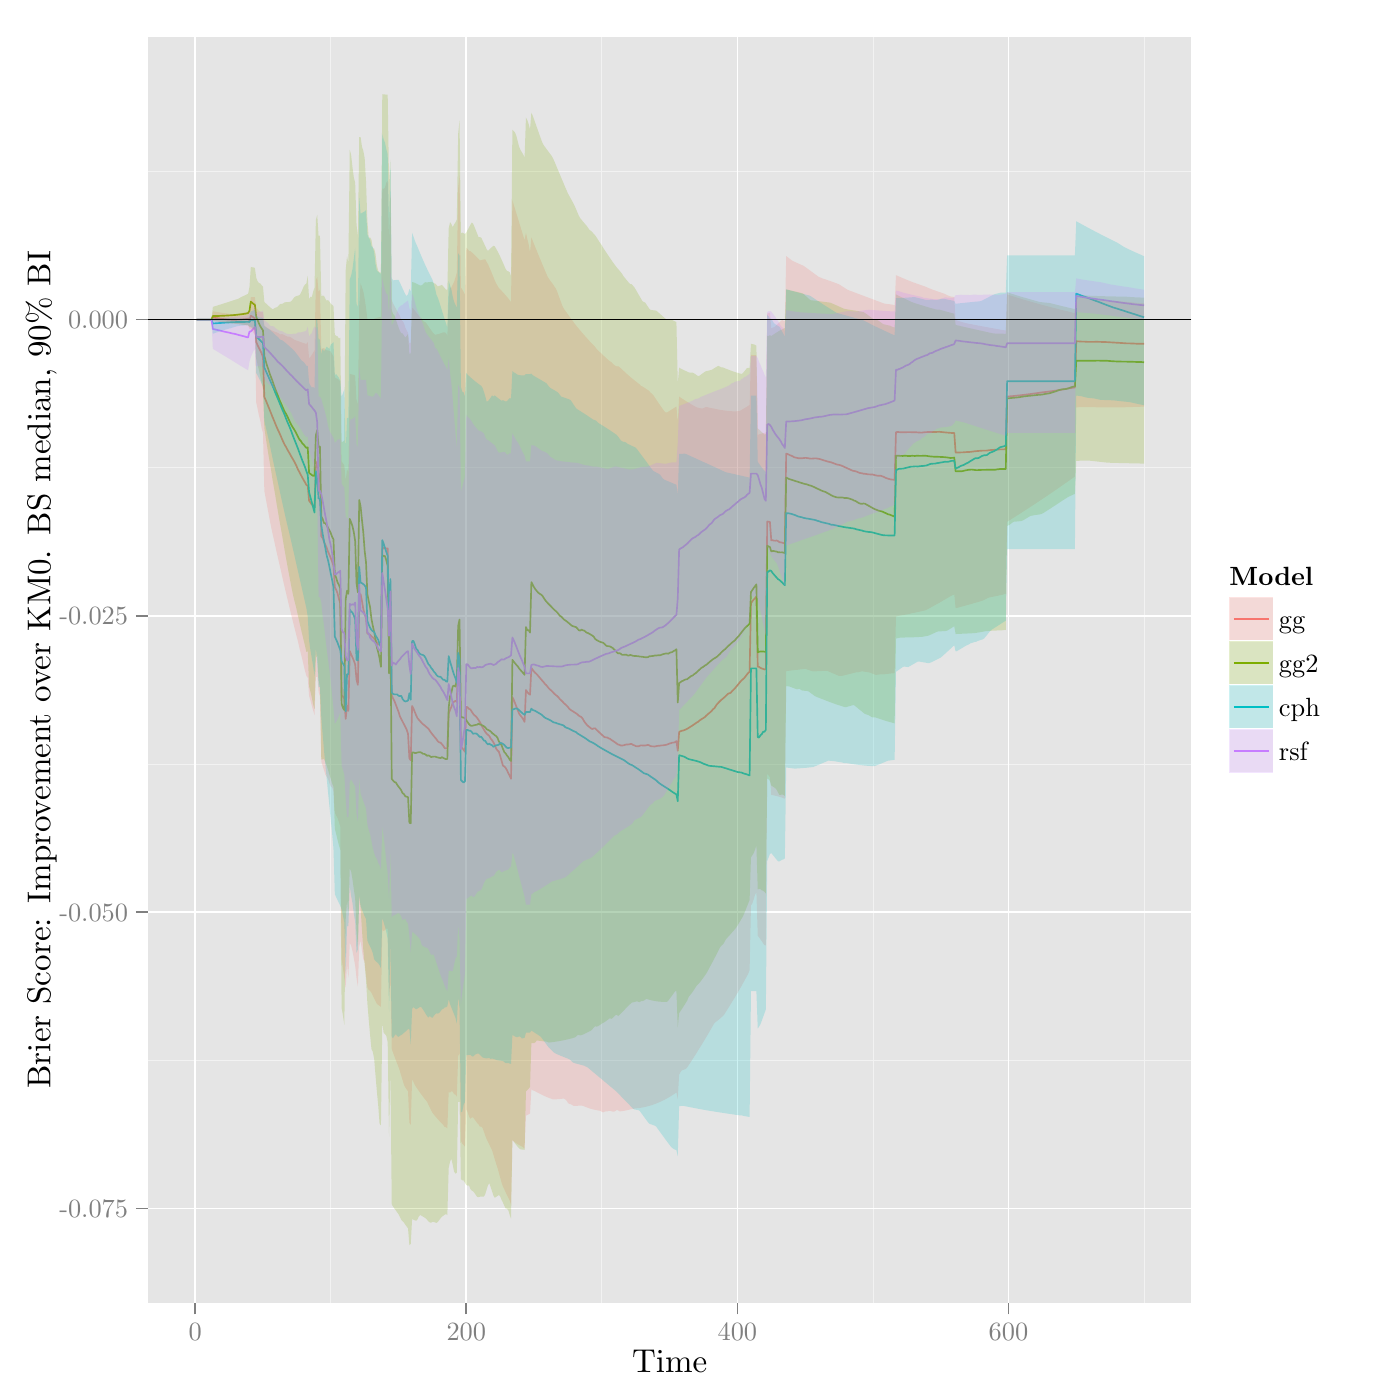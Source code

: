 % Created by tikzDevice version 0.7.0 on 2015-01-16 16:20:00
% !TEX encoding = UTF-8 Unicode
\documentclass[11pt]{memoir}
\nonstopmode

\usepackage{tikz}

\usepackage[active,tightpage,psfixbb]{preview}

\PreviewEnvironment{pgfpicture}

\setlength\PreviewBorder{0pt}

\usepackage{amsmath}
\newcommand{\SweaveOpts}[1]{}  % do not interfere with LaTeX
\newcommand{\SweaveInput}[1]{} % because they are not real TeX commands
\newcommand{\Sexpr}[1]{}       % will only be parsed by R


\usepackage{geometry}
\usepackage{amsmath}
\usepackage{lscape}
\geometry{verbose,tmargin=2.5cm,bmargin=2.5cm,lmargin=2.5cm,rmargin=2.5cm}


\begin{document}

\begin{tikzpicture}[x=1pt,y=1pt]
\definecolor[named]{fillColor}{rgb}{1.00,1.00,1.00}
\path[use as bounding box,fill=fillColor,fill opacity=0.00] (0,0) rectangle (505.89,505.89);
\begin{scope}
\path[clip] (  0.00,  0.00) rectangle (505.89,505.89);
\definecolor[named]{drawColor}{rgb}{1.00,1.00,1.00}
\definecolor[named]{fillColor}{rgb}{1.00,1.00,1.00}

\path[draw=drawColor,line width= 0.6pt,line join=round,line cap=round,fill=fillColor] (  0.00,  0.00) rectangle (505.89,505.89);
\end{scope}
\begin{scope}
\path[clip] ( 53.40, 35.17) rectangle (430.54,492.64);
\definecolor[named]{fillColor}{rgb}{0.90,0.90,0.90}

\path[fill=fillColor] ( 53.40, 35.17) rectangle (430.54,492.64);
\definecolor[named]{drawColor}{rgb}{0.95,0.95,0.95}

\path[draw=drawColor,line width= 0.3pt,line join=round] ( 53.40,122.78) --
	(430.54,122.78);

\path[draw=drawColor,line width= 0.3pt,line join=round] ( 53.40,229.83) --
	(430.54,229.83);

\path[draw=drawColor,line width= 0.3pt,line join=round] ( 53.40,336.88) --
	(430.54,336.88);

\path[draw=drawColor,line width= 0.3pt,line join=round] ( 53.40,443.93) --
	(430.54,443.93);

\path[draw=drawColor,line width= 0.3pt,line join=round] (119.52, 35.17) --
	(119.52,492.64);

\path[draw=drawColor,line width= 0.3pt,line join=round] (217.48, 35.17) --
	(217.48,492.64);

\path[draw=drawColor,line width= 0.3pt,line join=round] (315.44, 35.17) --
	(315.44,492.64);

\path[draw=drawColor,line width= 0.3pt,line join=round] (413.39, 35.17) --
	(413.39,492.64);
\definecolor[named]{drawColor}{rgb}{1.00,1.00,1.00}

\path[draw=drawColor,line width= 0.6pt,line join=round] ( 53.40, 69.25) --
	(430.54, 69.25);

\path[draw=drawColor,line width= 0.6pt,line join=round] ( 53.40,176.30) --
	(430.54,176.30);

\path[draw=drawColor,line width= 0.6pt,line join=round] ( 53.40,283.35) --
	(430.54,283.35);

\path[draw=drawColor,line width= 0.6pt,line join=round] ( 53.40,390.40) --
	(430.54,390.40);

\path[draw=drawColor,line width= 0.6pt,line join=round] ( 70.55, 35.17) --
	( 70.55,492.64);

\path[draw=drawColor,line width= 0.6pt,line join=round] (168.50, 35.17) --
	(168.50,492.64);

\path[draw=drawColor,line width= 0.6pt,line join=round] (266.46, 35.17) --
	(266.46,492.64);

\path[draw=drawColor,line width= 0.6pt,line join=round] (364.41, 35.17) --
	(364.41,492.64);
\definecolor[named]{drawColor}{rgb}{0.97,0.46,0.43}

\path[draw=drawColor,line width= 0.6pt,line join=round] ( 71.04,390.40) --
	( 71.53,390.40) --
	( 72.02,390.40) --
	( 72.50,390.40) --
	( 72.99,390.40) --
	( 73.48,390.40) --
	( 73.97,390.40) --
	( 74.46,390.40) --
	( 74.95,390.40) --
	( 75.44,390.40) --
	( 75.93,390.40) --
	( 76.42,390.40) --
	( 76.91,391.13) --
	( 77.40,391.05) --
	( 77.89,390.98) --
	( 78.38,390.90) --
	( 78.87,390.83) --
	( 79.36,390.77) --
	( 79.85,390.70) --
	( 80.34,390.64) --
	( 80.83,390.59) --
	( 81.32,390.54) --
	( 81.81,390.49) --
	( 82.30,390.45) --
	( 82.79,390.41) --
	( 83.28,390.38) --
	( 83.77,390.36) --
	( 84.26,390.35) --
	( 84.75,390.35) --
	( 85.24,390.35) --
	( 85.73,390.38) --
	( 86.22,390.39) --
	( 86.71,390.40) --
	( 87.20,390.42) --
	( 87.69,390.49) --
	( 88.18,390.54) --
	( 88.67,390.58) --
	( 89.16,390.61) --
	( 89.65,390.69) --
	( 90.14,390.05) --
	( 90.63,391.77) --
	( 91.12,391.51) --
	( 91.61,391.18) --
	( 92.10,390.84) --
	( 92.59,382.34) --
	( 93.08,381.16) --
	( 93.57,380.13) --
	( 94.06,379.19) --
	( 94.55,378.16) --
	( 95.03,376.85) --
	( 95.52,362.34) --
	( 96.01,361.33) --
	( 96.50,360.11) --
	( 96.99,358.93) --
	( 97.48,357.72) --
	( 97.97,356.49) --
	( 98.46,355.25) --
	( 98.95,354.08) --
	( 99.44,352.88) --
	( 99.93,351.70) --
	(100.42,350.59) --
	(100.91,349.56) --
	(101.40,348.45) --
	(101.89,347.29) --
	(102.38,346.17) --
	(102.87,345.17) --
	(103.36,344.38) --
	(103.85,343.40) --
	(104.34,342.57) --
	(104.83,341.74) --
	(105.32,340.82) --
	(105.81,340.02) --
	(106.30,339.16) --
	(106.79,338.22) --
	(107.28,337.16) --
	(107.77,336.06) --
	(108.26,335.19) --
	(108.75,334.21) --
	(109.24,333.31) --
	(109.73,332.40) --
	(110.22,331.59) --
	(110.71,330.66) --
	(111.20,330.35) --
	(111.69,324.94) --
	(112.18,324.31) --
	(112.67,323.60) --
	(113.16,323.22) --
	(113.65,322.51) --
	(114.14,336.83) --
	(114.63,339.20) --
	(115.12,334.88) --
	(115.61,333.80) --
	(116.10,312.08) --
	(116.59,311.45) --
	(117.08,310.01) --
	(117.56,309.03) --
	(118.05,307.96) --
	(118.54,306.47) --
	(119.03,305.43) --
	(119.52,304.22) --
	(120.01,302.98) --
	(120.50,301.52) --
	(120.99,293.75) --
	(121.48,292.76) --
	(121.97,291.46) --
	(122.46,289.50) --
	(122.95,287.88) --
	(123.44,254.71) --
	(123.93,254.17) --
	(124.42,253.45) --
	(124.91,246.12) --
	(125.40,250.90) --
	(125.89,249.00) --
	(126.38,270.66) --
	(126.87,269.43) --
	(127.36,268.36) --
	(127.85,267.17) --
	(128.34,265.82) --
	(128.83,260.34) --
	(129.32,258.39) --
	(129.81,287.60) --
	(130.30,291.20) --
	(130.79,288.75) --
	(131.28,285.78) --
	(131.77,283.87) --
	(132.26,282.49) --
	(132.75,276.96) --
	(133.24,276.75) --
	(133.73,276.48) --
	(134.22,275.92) --
	(134.71,275.61) --
	(135.20,275.01) --
	(135.69,274.56) --
	(136.18,273.81) --
	(136.67,272.97) --
	(137.16,273.02) --
	(137.65,272.63) --
	(138.14,307.50) --
	(138.63,307.95) --
	(139.12,307.84) --
	(139.60,307.63) --
	(140.09,307.71) --
	(140.58,281.44) --
	(141.07,292.93) --
	(141.56,254.56) --
	(142.05,253.52) --
	(142.54,252.55) --
	(143.03,251.26) --
	(143.52,249.95) --
	(144.01,248.65) --
	(144.50,247.08) --
	(144.99,246.08) --
	(145.48,245.14) --
	(145.97,244.17) --
	(146.46,243.22) --
	(146.95,242.23) --
	(147.44,240.71) --
	(147.93,231.89) --
	(148.42,231.14) --
	(148.91,250.80) --
	(149.40,249.84) --
	(149.89,248.60) --
	(150.38,247.38) --
	(150.87,246.37) --
	(151.36,245.79) --
	(151.85,245.24) --
	(152.34,244.69) --
	(152.83,244.22) --
	(153.32,243.85) --
	(153.81,243.42) --
	(154.30,243.00) --
	(154.79,242.59) --
	(155.28,241.85) --
	(155.77,241.15) --
	(156.26,240.52) --
	(156.75,239.92) --
	(157.24,239.32) --
	(157.73,238.75) --
	(158.22,238.01) --
	(158.71,237.62) --
	(159.20,237.54) --
	(159.69,236.96) --
	(160.18,236.39) --
	(160.67,235.55) --
	(161.16,235.45) --
	(161.65,235.46) --
	(162.13,247.97) --
	(162.62,249.40) --
	(163.11,250.45) --
	(163.60,251.97) --
	(164.09,252.31) --
	(164.58,252.64) --
	(165.07,252.24) --
	(165.56,269.11) --
	(166.05,269.35) --
	(166.54,236.14) --
	(167.03,235.62) --
	(167.52,234.94) --
	(168.01,234.23) --
	(168.50,250.47) --
	(168.99,250.30) --
	(169.48,249.72) --
	(169.97,249.53) --
	(170.46,248.74) --
	(170.95,247.97) --
	(171.44,247.41) --
	(171.93,247.05) --
	(172.42,246.47) --
	(172.91,245.75) --
	(173.40,244.96) --
	(173.89,244.02) --
	(174.38,243.06) --
	(174.87,242.21) --
	(175.36,241.43) --
	(175.85,240.78) --
	(176.34,240.35) --
	(176.83,239.89) --
	(177.32,238.97) --
	(177.81,238.39) --
	(178.30,237.64) --
	(178.79,236.67) --
	(179.28,235.41) --
	(179.77,234.71) --
	(180.26,234.27) --
	(180.75,232.69) --
	(181.24,230.99) --
	(181.73,229.22) --
	(182.22,228.96) --
	(182.71,228.42) --
	(183.20,227.55) --
	(183.69,226.49) --
	(184.18,225.57) --
	(184.66,224.47) --
	(185.15,253.97) --
	(185.64,253.01) --
	(186.13,251.72) --
	(186.62,250.46) --
	(187.11,249.21) --
	(187.60,247.98) --
	(188.09,247.30) --
	(188.58,246.73) --
	(189.07,245.96) --
	(189.56,245.04) --
	(190.05,256.55) --
	(190.54,255.80) --
	(191.03,255.23) --
	(191.52,254.84) --
	(192.01,264.53) --
	(192.50,263.85) --
	(192.99,263.17) --
	(193.48,262.68) --
	(193.97,262.26) --
	(194.46,261.67) --
	(194.95,261.09) --
	(195.44,260.51) --
	(195.93,259.95) --
	(196.42,259.39) --
	(196.91,258.76) --
	(197.40,258.30) --
	(197.89,257.70) --
	(198.38,257.07) --
	(198.87,256.65) --
	(199.36,256.20) --
	(199.85,255.69) --
	(200.34,255.19) --
	(200.83,254.72) --
	(201.32,254.40) --
	(201.81,253.89) --
	(202.30,253.27) --
	(202.79,252.81) --
	(203.28,252.36) --
	(203.77,251.78) --
	(204.26,251.38) --
	(204.75,250.90) --
	(205.24,250.40) --
	(205.73,249.71) --
	(206.22,249.36) --
	(206.71,249.04) --
	(207.19,248.73) --
	(207.68,248.42) --
	(208.17,248.12) --
	(208.66,247.75) --
	(209.15,247.27) --
	(209.64,247.00) --
	(210.13,246.73) --
	(210.62,246.09) --
	(211.11,245.17) --
	(211.60,244.54) --
	(212.09,243.94) --
	(212.58,243.49) --
	(213.07,243.09) --
	(213.56,242.70) --
	(214.05,242.46) --
	(214.54,242.68) --
	(215.03,242.71) --
	(215.52,242.22) --
	(216.01,241.75) --
	(216.50,241.28) --
	(216.99,240.83) --
	(217.48,240.38) --
	(217.97,239.94) --
	(218.46,239.51) --
	(218.95,239.44) --
	(219.44,239.38) --
	(219.93,239.10) --
	(220.42,238.89) --
	(220.91,238.54) --
	(221.40,238.21) --
	(221.89,237.88) --
	(222.38,237.55) --
	(222.87,237.18) --
	(223.36,236.84) --
	(223.85,236.74) --
	(224.34,236.47) --
	(224.83,236.49) --
	(225.32,236.57) --
	(225.81,236.73) --
	(226.30,236.86) --
	(226.79,236.84) --
	(227.28,236.93) --
	(227.77,237.03) --
	(228.26,237.04) --
	(228.75,236.72) --
	(229.24,236.55) --
	(229.72,236.29) --
	(230.21,236.23) --
	(230.70,236.19) --
	(231.19,236.42) --
	(231.68,236.56) --
	(232.17,236.51) --
	(232.66,236.48) --
	(233.15,236.51) --
	(233.64,236.61) --
	(234.13,236.72) --
	(234.62,236.55) --
	(235.11,236.25) --
	(235.60,236.20) --
	(236.09,236.18) --
	(236.58,236.14) --
	(237.07,236.25) --
	(237.56,236.36) --
	(238.05,236.40) --
	(238.54,236.44) --
	(239.03,236.56) --
	(239.52,236.56) --
	(240.01,236.63) --
	(240.50,236.71) --
	(240.99,236.81) --
	(241.48,237.02) --
	(241.97,237.23) --
	(242.46,237.34) --
	(242.95,237.55) --
	(243.44,237.54) --
	(243.93,237.70) --
	(244.42,238.08) --
	(244.91,234.61) --
	(245.40,241.38) --
	(245.89,241.64) --
	(246.38,241.83) --
	(246.87,241.92) --
	(247.36,242.10) --
	(247.85,242.29) --
	(248.34,242.54) --
	(248.83,242.85) --
	(249.32,243.16) --
	(249.81,243.47) --
	(250.30,243.79) --
	(250.79,244.12) --
	(251.28,244.46) --
	(251.76,244.80) --
	(252.25,245.07) --
	(252.74,245.49) --
	(253.23,245.85) --
	(253.72,246.15) --
	(254.21,246.46) --
	(254.70,246.77) --
	(255.19,247.28) --
	(255.68,247.74) --
	(256.17,248.14) --
	(256.66,248.54) --
	(257.15,248.97) --
	(257.64,249.61) --
	(258.13,249.96) --
	(258.62,250.73) --
	(259.11,251.45) --
	(259.60,251.95) --
	(260.09,252.44) --
	(260.58,252.94) --
	(261.07,253.33) --
	(261.56,253.74) --
	(262.05,254.20) --
	(262.54,254.65) --
	(263.03,255.16) --
	(263.52,255.38) --
	(264.01,255.50) --
	(264.50,256.13) --
	(264.99,256.60) --
	(265.48,257.06) --
	(265.97,257.65) --
	(266.46,258.24) --
	(266.95,258.84) --
	(267.44,259.45) --
	(267.93,260.00) --
	(268.42,260.42) --
	(268.91,260.85) --
	(269.40,261.48) --
	(269.89,262.14) --
	(270.38,262.74) --
	(270.87,263.13) --
	(271.36,287.86) --
	(271.85,288.60) --
	(272.34,289.24) --
	(272.83,289.71) --
	(273.32,290.40) --
	(273.81,264.92) --
	(274.29,264.92) --
	(274.78,264.54) --
	(275.27,264.32) --
	(275.76,264.18) --
	(276.25,263.97) --
	(276.74,264.13) --
	(277.23,317.42) --
	(277.72,317.39) --
	(278.21,317.27) --
	(278.70,310.61) --
	(279.19,310.68) --
	(279.68,310.53) --
	(280.17,310.51) --
	(280.66,310.57) --
	(281.15,310.34) --
	(281.64,309.97) --
	(282.13,309.90) --
	(282.62,309.81) --
	(283.11,309.64) --
	(283.60,309.45) --
	(284.09,341.95) --
	(284.58,341.84) --
	(285.07,341.60) --
	(285.56,341.35) --
	(286.05,341.17) --
	(286.54,340.95) --
	(287.03,340.64) --
	(287.52,340.53) --
	(288.01,340.43) --
	(288.50,340.32) --
	(288.99,340.29) --
	(289.48,340.30) --
	(289.97,340.32) --
	(290.46,340.37) --
	(290.95,340.44) --
	(291.44,340.41) --
	(291.93,340.32) --
	(292.42,340.24) --
	(292.91,340.15) --
	(293.40,340.16) --
	(293.89,340.21) --
	(294.38,340.26) --
	(294.87,340.26) --
	(295.36,340.17) --
	(295.85,340.08) --
	(296.34,339.98) --
	(296.82,339.82) --
	(297.31,339.67) --
	(297.80,339.51) --
	(298.29,339.35) --
	(298.78,339.20) --
	(299.27,339.06) --
	(299.76,338.96) --
	(300.25,338.85) --
	(300.74,338.67) --
	(301.23,338.48) --
	(301.72,338.30) --
	(302.21,338.11) --
	(302.70,337.97) --
	(303.19,337.90) --
	(303.68,337.78) --
	(304.17,337.59) --
	(304.66,337.37) --
	(305.15,337.15) --
	(305.64,336.92) --
	(306.13,336.70) --
	(306.62,336.47) --
	(307.11,336.25) --
	(307.60,336.02) --
	(308.09,335.80) --
	(308.58,335.70) --
	(309.07,335.61) --
	(309.56,335.47) --
	(310.05,335.24) --
	(310.54,335.03) --
	(311.03,334.92) --
	(311.52,334.86) --
	(312.01,334.70) --
	(312.50,334.69) --
	(312.99,334.61) --
	(313.48,334.52) --
	(313.97,334.47) --
	(314.46,334.45) --
	(314.95,334.43) --
	(315.44,334.39) --
	(315.93,334.25) --
	(316.42,334.12) --
	(316.91,334.02) --
	(317.40,333.97) --
	(317.89,333.99) --
	(318.38,333.93) --
	(318.87,333.75) --
	(319.35,333.56) --
	(319.84,333.29) --
	(320.33,333.09) --
	(320.82,332.94) --
	(321.31,332.79) --
	(321.80,332.65) --
	(322.29,332.60) --
	(322.78,332.54) --
	(323.27,332.48) --
	(323.76,349.73) --
	(324.25,349.77) --
	(324.74,349.76) --
	(325.23,349.72) --
	(325.72,349.69) --
	(326.21,349.70) --
	(326.70,349.70) --
	(327.19,349.71) --
	(327.68,349.72) --
	(328.17,349.74) --
	(328.66,349.75) --
	(329.15,349.72) --
	(329.64,349.68) --
	(330.13,349.71) --
	(330.62,349.72) --
	(331.11,349.68) --
	(331.60,349.64) --
	(332.09,349.60) --
	(332.58,349.57) --
	(333.07,349.56) --
	(333.56,349.63) --
	(334.05,349.70) --
	(334.54,349.73) --
	(335.03,349.76) --
	(335.52,349.80) --
	(336.01,349.81) --
	(336.50,349.80) --
	(336.99,349.75) --
	(337.48,349.77) --
	(337.97,349.79) --
	(338.46,349.81) --
	(338.95,349.83) --
	(339.44,349.85) --
	(339.93,349.80) --
	(340.42,349.75) --
	(340.91,349.70) --
	(341.40,349.65) --
	(341.88,349.61) --
	(342.37,349.56) --
	(342.86,349.52) --
	(343.35,349.48) --
	(343.84,349.44) --
	(344.33,349.40) --
	(344.82,349.42) --
	(345.31,342.35) --
	(345.80,342.37) --
	(346.29,342.38) --
	(346.78,342.39) --
	(347.27,342.41) --
	(347.76,342.42) --
	(348.25,342.45) --
	(348.74,342.49) --
	(349.23,342.53) --
	(349.72,342.55) --
	(350.21,342.57) --
	(350.70,342.60) --
	(351.19,342.67) --
	(351.68,342.74) --
	(352.17,342.81) --
	(352.66,342.85) --
	(353.15,342.90) --
	(353.64,342.94) --
	(354.13,342.99) --
	(354.62,343.03) --
	(355.11,343.04) --
	(355.60,343.04) --
	(356.09,343.04) --
	(356.58,343.07) --
	(357.07,343.14) --
	(357.56,343.22) --
	(358.05,343.26) --
	(358.54,343.30) --
	(359.03,343.33) --
	(359.52,343.37) --
	(360.01,343.41) --
	(360.50,343.44) --
	(360.99,343.48) --
	(361.48,343.52) --
	(361.97,343.52) --
	(362.46,343.52) --
	(362.95,343.52) --
	(363.44,343.53) --
	(363.92,362.56) --
	(364.41,362.61) --
	(364.90,362.66) --
	(365.39,362.70) --
	(365.88,362.75) --
	(366.37,362.80) --
	(366.86,362.85) --
	(367.35,362.91) --
	(367.84,362.96) --
	(368.33,363.01) --
	(368.82,363.07) --
	(369.31,363.13) --
	(369.80,363.18) --
	(370.29,363.24) --
	(370.78,363.30) --
	(371.27,363.36) --
	(371.76,363.43) --
	(372.25,363.49) --
	(372.74,363.55) --
	(373.23,363.62) --
	(373.72,363.69) --
	(374.21,363.75) --
	(374.70,363.82) --
	(375.19,363.89) --
	(375.68,363.96) --
	(376.17,364.04) --
	(376.66,364.11) --
	(377.15,364.17) --
	(377.64,364.22) --
	(378.13,364.28) --
	(378.62,364.35) --
	(379.11,364.41) --
	(379.60,364.48) --
	(380.09,364.54) --
	(380.58,364.61) --
	(381.07,364.68) --
	(381.56,364.75) --
	(382.05,364.82) --
	(382.54,364.89) --
	(383.03,364.97) --
	(383.52,365.06) --
	(384.01,365.16) --
	(384.50,365.25) --
	(384.99,365.34) --
	(385.48,365.44) --
	(385.97,365.52) --
	(386.45,365.59) --
	(386.94,365.66) --
	(387.43,365.73) --
	(387.92,365.81) --
	(388.41,365.88) --
	(388.90,382.58) --
	(389.39,382.54) --
	(389.88,382.52) --
	(390.37,382.48) --
	(390.86,382.45) --
	(391.35,382.44) --
	(391.84,382.43) --
	(392.33,382.41) --
	(392.82,382.37) --
	(393.31,382.35) --
	(393.80,382.36) --
	(394.29,382.36) --
	(394.78,382.36) --
	(395.27,382.36) --
	(395.76,382.37) --
	(396.25,382.37) --
	(396.74,382.37) --
	(397.23,382.35) --
	(397.72,382.34) --
	(398.21,382.32) --
	(398.70,382.30) --
	(399.19,382.30) --
	(399.68,382.28) --
	(400.17,382.25) --
	(400.66,382.22) --
	(401.15,382.19) --
	(401.64,382.16) --
	(402.13,382.13) --
	(402.62,382.10) --
	(403.11,382.07) --
	(403.60,382.04) --
	(404.09,382.01) --
	(404.58,381.98) --
	(405.07,381.96) --
	(405.56,381.92) --
	(406.05,381.88) --
	(406.54,381.85) --
	(407.03,381.81) --
	(407.52,381.80) --
	(408.01,381.81) --
	(408.50,381.79) --
	(408.98,381.78) --
	(409.47,381.76) --
	(409.96,381.73) --
	(410.45,381.70) --
	(410.94,381.68) --
	(411.43,381.67) --
	(411.92,381.66) --
	(412.41,381.65) --
	(412.90,381.65) --
	(413.39,381.66);
\definecolor[named]{drawColor}{rgb}{0.49,0.68,0.00}

\path[draw=drawColor,line width= 0.6pt,line join=round] ( 71.04,390.40) --
	( 71.53,390.40) --
	( 72.02,390.40) --
	( 72.50,390.40) --
	( 72.99,390.40) --
	( 73.48,390.40) --
	( 73.97,390.40) --
	( 74.46,390.40) --
	( 74.95,390.40) --
	( 75.44,390.40) --
	( 75.93,390.40) --
	( 76.42,390.40) --
	( 76.91,391.67) --
	( 77.40,391.68) --
	( 77.89,391.69) --
	( 78.38,391.70) --
	( 78.87,391.72) --
	( 79.36,391.73) --
	( 79.85,391.75) --
	( 80.34,391.77) --
	( 80.83,391.80) --
	( 81.32,391.82) --
	( 81.81,391.85) --
	( 82.30,391.89) --
	( 82.79,391.91) --
	( 83.28,391.94) --
	( 83.77,391.98) --
	( 84.26,392.01) --
	( 84.75,392.06) --
	( 85.24,392.10) --
	( 85.73,392.16) --
	( 86.22,392.21) --
	( 86.71,392.27) --
	( 87.20,392.33) --
	( 87.69,392.39) --
	( 88.18,392.46) --
	( 88.67,392.53) --
	( 89.16,392.64) --
	( 89.65,392.75) --
	( 90.14,393.50) --
	( 90.63,396.88) --
	( 91.12,396.52) --
	( 91.61,396.03) --
	( 92.10,395.78) --
	( 92.59,391.32) --
	( 93.08,390.23) --
	( 93.57,389.00) --
	( 94.06,387.99) --
	( 94.55,387.21) --
	( 95.03,386.51) --
	( 95.52,377.26) --
	( 96.01,375.44) --
	( 96.50,373.74) --
	( 96.99,372.37) --
	( 97.48,370.77) --
	( 97.97,369.51) --
	( 98.46,368.27) --
	( 98.95,366.75) --
	( 99.44,365.41) --
	( 99.93,364.16) --
	(100.42,362.92) --
	(100.91,361.50) --
	(101.40,360.48) --
	(101.89,359.31) --
	(102.38,358.19) --
	(102.87,357.15) --
	(103.36,356.34) --
	(103.85,355.40) --
	(104.34,354.27) --
	(104.83,353.26) --
	(105.32,352.24) --
	(105.81,351.44) --
	(106.30,350.68) --
	(106.79,349.86) --
	(107.28,348.86) --
	(107.77,347.88) --
	(108.26,346.98) --
	(108.75,346.50) --
	(109.24,345.66) --
	(109.73,345.25) --
	(110.22,344.60) --
	(110.71,344.03) --
	(111.20,344.23) --
	(111.69,334.98) --
	(112.18,334.64) --
	(112.67,334.25) --
	(113.16,333.91) --
	(113.65,334.00) --
	(114.14,348.58) --
	(114.63,350.47) --
	(115.12,344.38) --
	(115.61,344.48) --
	(116.10,319.33) --
	(116.59,318.38) --
	(117.08,316.89) --
	(117.56,316.83) --
	(118.05,316.09) --
	(118.54,315.14) --
	(119.03,314.32) --
	(119.52,313.24) --
	(120.01,311.91) --
	(120.50,311.02) --
	(120.99,298.36) --
	(121.48,297.09) --
	(121.97,295.41) --
	(122.46,294.57) --
	(122.95,293.20) --
	(123.44,251.62) --
	(123.93,250.08) --
	(124.42,249.31) --
	(124.91,289.32) --
	(125.40,292.43) --
	(125.89,291.34) --
	(126.38,318.38) --
	(126.87,317.18) --
	(127.36,315.76) --
	(127.85,313.57) --
	(128.34,310.37) --
	(128.83,295.11) --
	(129.32,291.80) --
	(129.81,325.22) --
	(130.30,322.91) --
	(130.79,318.03) --
	(131.28,313.47) --
	(131.77,306.85) --
	(132.26,302.69) --
	(132.75,291.16) --
	(133.24,288.71) --
	(133.73,286.45) --
	(134.22,282.25) --
	(134.71,279.77) --
	(135.20,277.54) --
	(135.69,274.82) --
	(136.18,271.95) --
	(136.67,270.22) --
	(137.16,267.99) --
	(137.65,264.92) --
	(138.14,304.87) --
	(138.63,305.06) --
	(139.12,304.89) --
	(139.60,303.39) --
	(140.09,301.33) --
	(140.58,262.57) --
	(141.07,277.29) --
	(141.56,224.41) --
	(142.05,223.82) --
	(142.54,223.29) --
	(143.03,223.15) --
	(143.52,222.31) --
	(144.01,221.64) --
	(144.50,221.02) --
	(144.99,220.30) --
	(145.48,219.27) --
	(145.97,218.95) --
	(146.46,218.12) --
	(146.95,218.00) --
	(147.44,217.84) --
	(147.93,208.56) --
	(148.42,208.42) --
	(148.91,233.94) --
	(149.40,234.01) --
	(149.89,233.77) --
	(150.38,233.80) --
	(150.87,234.00) --
	(151.36,234.05) --
	(151.85,234.12) --
	(152.34,233.87) --
	(152.83,233.51) --
	(153.32,233.45) --
	(153.81,233.21) --
	(154.30,232.77) --
	(154.79,232.96) --
	(155.28,232.70) --
	(155.77,232.32) --
	(156.26,232.43) --
	(156.75,232.49) --
	(157.24,232.49) --
	(157.73,232.32) --
	(158.22,232.17) --
	(158.71,232.04) --
	(159.20,231.95) --
	(159.69,232.29) --
	(160.18,232.00) --
	(160.67,231.76) --
	(161.16,231.56) --
	(161.65,231.66) --
	(162.13,250.15) --
	(162.62,254.30) --
	(163.11,255.58) --
	(163.60,257.89) --
	(164.09,258.15) --
	(164.58,257.75) --
	(165.07,260.25) --
	(165.56,279.73) --
	(166.05,282.02) --
	(166.54,246.97) --
	(167.03,246.66) --
	(167.52,246.58) --
	(168.01,246.36) --
	(168.50,245.61) --
	(168.99,244.90) --
	(169.48,244.21) --
	(169.97,243.72) --
	(170.46,243.57) --
	(170.95,243.72) --
	(171.44,243.85) --
	(171.93,243.95) --
	(172.42,244.03) --
	(172.91,244.39) --
	(173.40,244.10) --
	(173.89,243.98) --
	(174.38,243.69) --
	(174.87,243.46) --
	(175.36,243.05) --
	(175.85,242.40) --
	(176.34,242.14) --
	(176.83,241.91) --
	(177.32,241.58) --
	(177.81,241.03) --
	(178.30,240.64) --
	(178.79,240.22) --
	(179.28,239.91) --
	(179.77,239.27) --
	(180.26,237.99) --
	(180.75,237.24) --
	(181.24,236.62) --
	(181.73,235.29) --
	(182.22,234.16) --
	(182.71,233.64) --
	(183.20,232.87) --
	(183.69,232.31) --
	(184.18,231.34) --
	(184.66,230.90) --
	(185.15,267.46) --
	(185.64,266.81) --
	(186.13,266.18) --
	(186.62,265.61) --
	(187.11,265.06) --
	(187.60,264.32) --
	(188.09,263.74) --
	(188.58,263.21) --
	(189.07,262.65) --
	(189.56,262.03) --
	(190.05,279.31) --
	(190.54,278.15) --
	(191.03,278.16) --
	(191.52,277.30) --
	(192.01,295.55) --
	(192.50,294.62) --
	(192.99,293.67) --
	(193.48,292.92) --
	(193.97,292.32) --
	(194.46,291.75) --
	(194.95,291.36) --
	(195.44,291.07) --
	(195.93,290.69) --
	(196.42,289.93) --
	(196.91,289.18) --
	(197.40,288.51) --
	(197.89,288.00) --
	(198.38,287.49) --
	(198.87,286.99) --
	(199.36,286.50) --
	(199.85,285.96) --
	(200.34,285.47) --
	(200.83,285.08) --
	(201.32,284.62) --
	(201.81,284.01) --
	(202.30,283.38) --
	(202.79,283.08) --
	(203.28,282.58) --
	(203.77,282.04) --
	(204.26,281.70) --
	(204.75,281.37) --
	(205.24,280.98) --
	(205.73,280.56) --
	(206.22,280.14) --
	(206.71,279.74) --
	(207.19,279.56) --
	(207.68,279.41) --
	(208.17,279.27) --
	(208.66,278.74) --
	(209.15,278.17) --
	(209.64,278.02) --
	(210.13,278.37) --
	(210.62,278.13) --
	(211.11,278.01) --
	(211.60,277.58) --
	(212.09,277.25) --
	(212.58,277.09) --
	(213.07,276.80) --
	(213.56,276.51) --
	(214.05,276.21) --
	(214.54,275.83) --
	(215.03,275.05) --
	(215.52,274.64) --
	(216.01,274.37) --
	(216.50,274.12) --
	(216.99,273.89) --
	(217.48,273.78) --
	(217.97,273.61) --
	(218.46,273.19) --
	(218.95,272.63) --
	(219.44,272.41) --
	(219.93,272.41) --
	(220.42,272.27) --
	(220.91,272.02) --
	(221.40,271.73) --
	(221.89,271.20) --
	(222.38,270.82) --
	(222.87,270.17) --
	(223.36,269.76) --
	(223.85,269.90) --
	(224.34,269.62) --
	(224.83,269.24) --
	(225.32,269.26) --
	(225.81,269.32) --
	(226.30,269.32) --
	(226.79,269.05) --
	(227.28,269.04) --
	(227.77,269.21) --
	(228.26,269.08) --
	(228.75,268.90) --
	(229.24,268.85) --
	(229.72,268.84) --
	(230.21,268.80) --
	(230.70,268.75) --
	(231.19,268.64) --
	(231.68,268.60) --
	(232.17,268.55) --
	(232.66,268.46) --
	(233.15,268.41) --
	(233.64,268.37) --
	(234.13,268.43) --
	(234.62,268.74) --
	(235.11,268.77) --
	(235.60,268.82) --
	(236.09,268.87) --
	(236.58,269.03) --
	(237.07,269.00) --
	(237.56,269.08) --
	(238.05,269.11) --
	(238.54,269.10) --
	(239.03,269.29) --
	(239.52,269.48) --
	(240.01,269.60) --
	(240.50,269.73) --
	(240.99,269.77) --
	(241.48,269.65) --
	(241.97,270.01) --
	(242.46,270.16) --
	(242.95,270.27) --
	(243.44,270.67) --
	(243.93,270.87) --
	(244.42,271.29) --
	(244.91,252.05) --
	(245.40,259.02) --
	(245.89,259.37) --
	(246.38,259.75) --
	(246.87,259.93) --
	(247.36,260.23) --
	(247.85,260.39) --
	(248.34,260.45) --
	(248.83,260.90) --
	(249.32,261.26) --
	(249.81,261.63) --
	(250.30,261.80) --
	(250.79,262.24) --
	(251.28,262.55) --
	(251.76,262.98) --
	(252.25,263.47) --
	(252.74,263.88) --
	(253.23,264.36) --
	(253.72,264.72) --
	(254.21,264.94) --
	(254.70,265.41) --
	(255.19,265.64) --
	(255.68,266.04) --
	(256.17,266.49) --
	(256.66,266.91) --
	(257.15,267.29) --
	(257.64,267.68) --
	(258.13,267.99) --
	(258.62,268.27) --
	(259.11,268.59) --
	(259.60,269.10) --
	(260.09,269.50) --
	(260.58,270.08) --
	(261.07,270.54) --
	(261.56,270.97) --
	(262.05,271.31) --
	(262.54,271.86) --
	(263.03,272.37) --
	(263.52,272.77) --
	(264.01,273.24) --
	(264.50,273.68) --
	(264.99,274.09) --
	(265.48,274.42) --
	(265.97,275.04) --
	(266.46,275.59) --
	(266.95,276.08) --
	(267.44,276.72) --
	(267.93,277.35) --
	(268.42,277.99) --
	(268.91,278.61) --
	(269.40,279.18) --
	(269.89,279.60) --
	(270.38,280.04) --
	(270.87,280.58) --
	(271.36,291.99) --
	(271.85,292.65) --
	(272.34,293.42) --
	(272.83,294.05) --
	(273.32,294.73) --
	(273.81,270.17) --
	(274.29,270.38) --
	(274.78,270.46) --
	(275.27,270.47) --
	(275.76,270.47) --
	(276.25,270.40) --
	(276.74,270.32) --
	(277.23,308.69) --
	(277.72,308.46) --
	(278.21,308.21) --
	(278.70,306.63) --
	(279.19,306.76) --
	(279.68,306.76) --
	(280.17,306.64) --
	(280.66,306.56) --
	(281.15,306.33) --
	(281.64,306.31) --
	(282.13,306.28) --
	(282.62,306.31) --
	(283.11,306.18) --
	(283.60,306.04) --
	(284.09,333.35) --
	(284.58,333.04) --
	(285.07,332.82) --
	(285.56,332.66) --
	(286.05,332.50) --
	(286.54,332.35) --
	(287.03,332.19) --
	(287.52,332.03) --
	(288.01,331.88) --
	(288.50,331.72) --
	(288.99,331.57) --
	(289.48,331.41) --
	(289.97,331.26) --
	(290.46,331.11) --
	(290.95,330.96) --
	(291.44,330.91) --
	(291.93,330.69) --
	(292.42,330.54) --
	(292.91,330.40) --
	(293.40,330.24) --
	(293.89,330.01) --
	(294.38,329.78) --
	(294.87,329.54) --
	(295.36,329.31) --
	(295.85,329.08) --
	(296.34,328.84) --
	(296.82,328.62) --
	(297.31,328.42) --
	(297.80,328.28) --
	(298.29,328.11) --
	(298.78,327.83) --
	(299.27,327.56) --
	(299.76,327.28) --
	(300.25,327.00) --
	(300.74,326.73) --
	(301.23,326.51) --
	(301.72,326.36) --
	(302.21,326.19) --
	(302.70,326.14) --
	(303.19,326.14) --
	(303.68,326.14) --
	(304.17,326.14) --
	(304.66,326.05) --
	(305.15,325.94) --
	(305.64,325.93) --
	(306.13,325.92) --
	(306.62,325.81) --
	(307.11,325.65) --
	(307.60,325.49) --
	(308.09,325.31) --
	(308.58,325.01) --
	(309.07,324.89) --
	(309.56,324.59) --
	(310.05,324.27) --
	(310.54,324.00) --
	(311.03,323.87) --
	(311.52,323.85) --
	(312.01,323.93) --
	(312.50,323.88) --
	(312.99,323.62) --
	(313.48,323.35) --
	(313.97,323.07) --
	(314.46,322.80) --
	(314.95,322.52) --
	(315.44,322.24) --
	(315.93,321.97) --
	(316.42,321.78) --
	(316.91,321.58) --
	(317.40,321.39) --
	(317.89,321.28) --
	(318.38,321.17) --
	(318.87,321.00) --
	(319.35,320.77) --
	(319.84,320.56) --
	(320.33,320.32) --
	(320.82,320.07) --
	(321.31,319.97) --
	(321.80,319.80) --
	(322.29,319.60) --
	(322.78,319.40) --
	(323.27,319.18) --
	(323.76,341.23) --
	(324.25,341.21) --
	(324.74,341.19) --
	(325.23,341.17) --
	(325.72,341.15) --
	(326.21,341.13) --
	(326.70,341.19) --
	(327.19,341.21) --
	(327.68,341.15) --
	(328.17,341.10) --
	(328.66,341.09) --
	(329.15,341.14) --
	(329.64,341.19) --
	(330.13,341.15) --
	(330.62,341.12) --
	(331.11,341.18) --
	(331.60,341.18) --
	(332.09,341.17) --
	(332.58,341.16) --
	(333.07,341.16) --
	(333.56,341.20) --
	(334.05,341.21) --
	(334.54,341.18) --
	(335.03,341.13) --
	(335.52,341.04) --
	(336.01,340.98) --
	(336.50,340.93) --
	(336.99,340.89) --
	(337.48,340.85) --
	(337.97,340.83) --
	(338.46,340.83) --
	(338.95,340.82) --
	(339.44,340.79) --
	(339.93,340.77) --
	(340.42,340.74) --
	(340.91,340.72) --
	(341.40,340.68) --
	(341.88,340.63) --
	(342.37,340.58) --
	(342.86,340.50) --
	(343.35,340.40) --
	(343.84,340.42) --
	(344.33,340.45) --
	(344.82,340.55) --
	(345.31,335.54) --
	(345.80,335.57) --
	(346.29,335.58) --
	(346.78,335.59) --
	(347.27,335.60) --
	(347.76,335.64) --
	(348.25,335.76) --
	(348.74,335.89) --
	(349.23,335.98) --
	(349.72,336.07) --
	(350.21,336.16) --
	(350.70,336.17) --
	(351.19,336.19) --
	(351.68,336.13) --
	(352.17,336.07) --
	(352.66,336.01) --
	(353.15,336.01) --
	(353.64,336.03) --
	(354.13,336.06) --
	(354.62,336.08) --
	(355.11,336.11) --
	(355.60,336.11) --
	(356.09,336.11) --
	(356.58,336.12) --
	(357.07,336.12) --
	(357.56,336.16) --
	(358.05,336.13) --
	(358.54,336.13) --
	(359.03,336.12) --
	(359.52,336.12) --
	(360.01,336.24) --
	(360.50,336.31) --
	(360.99,336.36) --
	(361.48,336.42) --
	(361.97,336.42) --
	(362.46,336.43) --
	(362.95,336.43) --
	(363.44,336.44) --
	(363.92,361.86) --
	(364.41,361.94) --
	(364.90,362.02) --
	(365.39,362.07) --
	(365.88,362.11) --
	(366.37,362.16) --
	(366.86,362.20) --
	(367.35,362.25) --
	(367.84,362.30) --
	(368.33,362.36) --
	(368.82,362.45) --
	(369.31,362.51) --
	(369.80,362.62) --
	(370.29,362.68) --
	(370.78,362.74) --
	(371.27,362.80) --
	(371.76,362.85) --
	(372.25,362.89) --
	(372.74,362.93) --
	(373.23,362.99) --
	(373.72,363.04) --
	(374.21,363.10) --
	(374.70,363.16) --
	(375.19,363.19) --
	(375.68,363.20) --
	(376.17,363.27) --
	(376.66,363.34) --
	(377.15,363.41) --
	(377.64,363.53) --
	(378.13,363.60) --
	(378.62,363.66) --
	(379.11,363.77) --
	(379.60,363.89) --
	(380.09,364.05) --
	(380.58,364.20) --
	(381.07,364.35) --
	(381.56,364.50) --
	(382.05,364.70) --
	(382.54,364.89) --
	(383.03,365.03) --
	(383.52,365.15) --
	(384.01,365.20) --
	(384.50,365.25) --
	(384.99,365.29) --
	(385.48,365.39) --
	(385.97,365.53) --
	(386.45,365.70) --
	(386.94,365.90) --
	(387.43,366.07) --
	(387.92,366.19) --
	(388.41,366.27) --
	(388.90,375.52) --
	(389.39,375.53) --
	(389.88,375.53) --
	(390.37,375.53) --
	(390.86,375.53) --
	(391.35,375.52) --
	(391.84,375.52) --
	(392.33,375.51) --
	(392.82,375.52) --
	(393.31,375.53) --
	(393.80,375.53) --
	(394.29,375.54) --
	(394.78,375.54) --
	(395.27,375.55) --
	(395.76,375.55) --
	(396.25,375.56) --
	(396.74,375.56) --
	(397.23,375.56) --
	(397.72,375.55) --
	(398.21,375.55) --
	(398.70,375.54) --
	(399.19,375.53) --
	(399.68,375.51) --
	(400.17,375.50) --
	(400.66,375.46) --
	(401.15,375.42) --
	(401.64,375.38) --
	(402.13,375.35) --
	(402.62,375.32) --
	(403.11,375.30) --
	(403.60,375.27) --
	(404.09,375.26) --
	(404.58,375.24) --
	(405.07,375.23) --
	(405.56,375.22) --
	(406.05,375.21) --
	(406.54,375.21) --
	(407.03,375.20) --
	(407.52,375.19) --
	(408.01,375.19) --
	(408.50,375.18) --
	(408.98,375.16) --
	(409.47,375.14) --
	(409.96,375.12) --
	(410.45,375.10) --
	(410.94,375.09) --
	(411.43,375.09) --
	(411.92,375.09) --
	(412.41,375.06) --
	(412.90,375.02) --
	(413.39,374.99);
\definecolor[named]{drawColor}{rgb}{0.00,0.75,0.77}

\path[draw=drawColor,line width= 0.6pt,line join=round] ( 71.04,390.40) --
	( 71.53,390.40) --
	( 72.02,390.40) --
	( 72.50,390.40) --
	( 72.99,390.40) --
	( 73.48,390.40) --
	( 73.97,390.40) --
	( 74.46,390.40) --
	( 74.95,390.40) --
	( 75.44,390.40) --
	( 75.93,390.40) --
	( 76.42,390.40) --
	( 76.91,389.00) --
	( 77.40,389.03) --
	( 77.89,389.06) --
	( 78.38,389.10) --
	( 78.87,389.13) --
	( 79.36,389.17) --
	( 79.85,389.19) --
	( 80.34,389.23) --
	( 80.83,389.26) --
	( 81.32,389.29) --
	( 81.81,389.32) --
	( 82.30,389.35) --
	( 82.79,389.38) --
	( 83.28,389.41) --
	( 83.77,389.44) --
	( 84.26,389.48) --
	( 84.75,389.48) --
	( 85.24,389.51) --
	( 85.73,389.52) --
	( 86.22,389.52) --
	( 86.71,389.53) --
	( 87.20,389.54) --
	( 87.69,389.54) --
	( 88.18,389.55) --
	( 88.67,389.56) --
	( 89.16,389.56) --
	( 89.65,389.58) --
	( 90.14,389.52) --
	( 90.63,390.26) --
	( 91.12,390.19) --
	( 91.61,390.14) --
	( 92.10,390.06) --
	( 92.59,384.38) --
	( 93.08,383.85) --
	( 93.57,383.37) --
	( 94.06,382.87) --
	( 94.55,382.35) --
	( 95.03,382.01) --
	( 95.52,373.02) --
	( 96.01,371.98) --
	( 96.50,370.85) --
	( 96.99,369.78) --
	( 97.48,368.71) --
	( 97.97,367.55) --
	( 98.46,366.49) --
	( 98.95,365.35) --
	( 99.44,364.08) --
	( 99.93,362.93) --
	(100.42,361.79) --
	(100.91,360.58) --
	(101.40,359.40) --
	(101.89,358.20) --
	(102.38,357.08) --
	(102.87,355.96) --
	(103.36,354.66) --
	(103.85,353.40) --
	(104.34,352.33) --
	(104.83,351.14) --
	(105.32,349.88) --
	(105.81,348.52) --
	(106.30,347.25) --
	(106.79,346.03) --
	(107.28,344.78) --
	(107.77,343.52) --
	(108.26,342.17) --
	(108.75,340.85) --
	(109.24,339.50) --
	(109.73,338.34) --
	(110.22,337.07) --
	(110.71,335.66) --
	(111.20,334.26) --
	(111.69,327.99) --
	(112.18,326.17) --
	(112.67,324.36) --
	(113.16,322.54) --
	(113.65,320.68) --
	(114.14,335.63) --
	(114.63,333.09) --
	(115.12,325.71) --
	(115.61,325.71) --
	(116.10,316.10) --
	(116.59,313.00) --
	(117.08,310.36) --
	(117.56,307.88) --
	(118.05,305.14) --
	(118.54,303.41) --
	(119.03,301.15) --
	(119.52,298.61) --
	(120.01,296.30) --
	(120.50,293.77) --
	(120.99,275.84) --
	(121.48,274.77) --
	(121.97,273.67) --
	(122.46,272.28) --
	(122.95,271.05) --
	(123.44,266.96) --
	(123.93,266.10) --
	(124.42,265.19) --
	(124.91,248.81) --
	(125.40,262.26) --
	(125.89,262.26) --
	(126.38,285.73) --
	(126.87,284.88) --
	(127.36,284.55) --
	(127.85,283.49) --
	(128.34,282.07) --
	(128.83,267.49) --
	(129.32,267.22) --
	(129.81,301.04) --
	(130.30,295.31) --
	(130.79,295.16) --
	(131.28,294.79) --
	(131.77,294.36) --
	(132.26,293.51) --
	(132.75,281.48) --
	(133.24,280.19) --
	(133.73,279.08) --
	(134.22,278.28) --
	(134.71,277.78) --
	(135.20,277.58) --
	(135.69,276.30) --
	(136.18,275.47) --
	(136.67,274.70) --
	(137.16,273.17) --
	(137.65,272.16) --
	(138.14,310.72) --
	(138.63,309.46) --
	(139.12,307.84) --
	(139.60,306.38) --
	(140.09,305.05) --
	(140.58,276.36) --
	(141.07,296.65) --
	(141.56,255.66) --
	(142.05,255.13) --
	(142.54,254.96) --
	(143.03,254.97) --
	(143.52,254.97) --
	(144.01,254.46) --
	(144.50,254.37) --
	(144.99,254.45) --
	(145.48,253.31) --
	(145.97,252.70) --
	(146.46,252.40) --
	(146.95,252.53) --
	(147.44,252.75) --
	(147.93,255.39) --
	(148.42,253.00) --
	(148.91,274.24) --
	(149.40,274.27) --
	(149.89,273.06) --
	(150.38,271.47) --
	(150.87,271.04) --
	(151.36,270.03) --
	(151.85,269.52) --
	(152.34,269.33) --
	(152.83,269.21) --
	(153.32,268.87) --
	(153.81,268.07) --
	(154.30,266.98) --
	(154.79,265.90) --
	(155.28,265.45) --
	(155.77,264.58) --
	(156.26,264.01) --
	(156.75,263.25) --
	(157.24,262.72) --
	(157.73,261.98) --
	(158.22,261.49) --
	(158.71,261.35) --
	(159.20,261.33) --
	(159.69,260.75) --
	(160.18,260.21) --
	(160.67,260.24) --
	(161.16,259.64) --
	(161.65,259.56) --
	(162.13,268.79) --
	(162.62,266.89) --
	(163.11,265.23) --
	(163.60,263.55) --
	(164.09,262.06) --
	(164.58,260.81) --
	(165.07,259.10) --
	(165.56,269.95) --
	(166.05,267.59) --
	(166.54,224.03) --
	(167.03,223.54) --
	(167.52,223.08) --
	(168.01,223.60) --
	(168.50,242.10) --
	(168.99,242.13) --
	(169.48,241.84) --
	(169.97,241.88) --
	(170.46,241.39) --
	(170.95,240.72) --
	(171.44,240.87) --
	(171.93,240.86) --
	(172.42,240.61) --
	(172.91,240.07) --
	(173.40,239.59) --
	(173.89,239.69) --
	(174.38,239.00) --
	(174.87,238.28) --
	(175.36,238.18) --
	(175.85,237.33) --
	(176.34,236.90) --
	(176.83,237.17) --
	(177.32,236.76) --
	(177.81,236.62) --
	(178.30,236.01) --
	(178.79,236.32) --
	(179.28,236.57) --
	(179.77,236.65) --
	(180.26,236.77) --
	(180.75,237.49) --
	(181.24,237.35) --
	(181.73,237.06) --
	(182.22,236.74) --
	(182.71,236.12) --
	(183.20,235.65) --
	(183.69,235.57) --
	(184.18,235.72) --
	(184.66,235.78) --
	(185.15,249.54) --
	(185.64,249.62) --
	(186.13,249.85) --
	(186.62,249.90) --
	(187.11,249.69) --
	(187.60,249.24) --
	(188.09,248.79) --
	(188.58,248.34) --
	(189.07,247.90) --
	(189.56,247.57) --
	(190.05,248.60) --
	(190.54,248.60) --
	(191.03,248.60) --
	(191.52,248.60) --
	(192.01,249.84) --
	(192.50,249.32) --
	(192.99,249.16) --
	(193.48,248.96) --
	(193.97,248.67) --
	(194.46,248.38) --
	(194.95,248.09) --
	(195.44,247.80) --
	(195.93,247.45) --
	(196.42,246.98) --
	(196.91,246.54) --
	(197.40,246.31) --
	(197.89,246.08) --
	(198.38,245.85) --
	(198.87,245.62) --
	(199.36,245.27) --
	(199.85,244.97) --
	(200.34,244.80) --
	(200.83,244.69) --
	(201.32,244.47) --
	(201.81,244.32) --
	(202.30,244.17) --
	(202.79,244.03) --
	(203.28,243.88) --
	(203.77,243.64) --
	(204.26,243.12) --
	(204.75,242.88) --
	(205.24,242.73) --
	(205.73,242.54) --
	(206.22,242.24) --
	(206.71,242.00) --
	(207.19,241.73) --
	(207.68,241.53) --
	(208.17,241.32) --
	(208.66,240.85) --
	(209.15,240.58) --
	(209.64,240.28) --
	(210.13,239.97) --
	(210.62,239.67) --
	(211.11,239.37) --
	(211.60,239.07) --
	(212.09,238.71) --
	(212.58,238.36) --
	(213.07,238.01) --
	(213.56,237.79) --
	(214.05,237.55) --
	(214.54,237.30) --
	(215.03,237.00) --
	(215.52,236.70) --
	(216.01,236.33) --
	(216.50,236.02) --
	(216.99,235.72) --
	(217.48,235.43) --
	(217.97,235.16) --
	(218.46,234.88) --
	(218.95,234.61) --
	(219.44,234.33) --
	(219.93,234.06) --
	(220.42,233.80) --
	(220.91,233.51) --
	(221.40,233.26) --
	(221.89,233.01) --
	(222.38,232.75) --
	(222.87,232.54) --
	(223.36,232.29) --
	(223.85,232.04) --
	(224.34,231.80) --
	(224.83,231.56) --
	(225.32,231.31) --
	(225.81,230.97) --
	(226.30,230.60) --
	(226.79,230.23) --
	(227.28,229.90) --
	(227.77,229.63) --
	(228.26,229.46) --
	(228.75,229.19) --
	(229.24,228.86) --
	(229.72,228.53) --
	(230.21,228.23) --
	(230.70,227.93) --
	(231.19,227.57) --
	(231.68,227.21) --
	(232.17,226.85) --
	(232.66,226.49) --
	(233.15,226.32) --
	(233.64,226.18) --
	(234.13,225.98) --
	(234.62,225.63) --
	(235.11,225.29) --
	(235.60,224.96) --
	(236.09,224.63) --
	(236.58,224.30) --
	(237.07,223.94) --
	(237.56,223.46) --
	(238.05,223.03) --
	(238.54,222.66) --
	(239.03,222.34) --
	(239.52,222.02) --
	(240.01,221.71) --
	(240.50,221.40) --
	(240.99,221.09) --
	(241.48,220.78) --
	(241.97,220.43) --
	(242.46,220.09) --
	(242.95,219.75) --
	(243.44,219.41) --
	(243.93,219.12) --
	(244.42,218.83) --
	(244.91,216.37) --
	(245.40,232.98) --
	(245.89,232.86) --
	(246.38,232.72) --
	(246.87,232.58) --
	(247.36,232.41) --
	(247.85,232.11) --
	(248.34,231.81) --
	(248.83,231.59) --
	(249.32,231.46) --
	(249.81,231.34) --
	(250.30,231.23) --
	(250.79,231.12) --
	(251.28,231.01) --
	(251.76,230.89) --
	(252.25,230.72) --
	(252.74,230.59) --
	(253.23,230.40) --
	(253.72,230.16) --
	(254.21,229.92) --
	(254.70,229.74) --
	(255.19,229.55) --
	(255.68,229.36) --
	(256.17,229.18) --
	(256.66,229.13) --
	(257.15,229.08) --
	(257.64,229.04) --
	(258.13,228.99) --
	(258.62,228.94) --
	(259.11,228.89) --
	(259.60,228.85) --
	(260.09,228.80) --
	(260.58,228.76) --
	(261.07,228.65) --
	(261.56,228.49) --
	(262.05,228.33) --
	(262.54,228.18) --
	(263.03,228.02) --
	(263.52,227.86) --
	(264.01,227.71) --
	(264.50,227.55) --
	(264.99,227.40) --
	(265.48,227.25) --
	(265.97,227.09) --
	(266.46,226.94) --
	(266.95,226.83) --
	(267.44,226.80) --
	(267.93,226.72) --
	(268.42,226.53) --
	(268.91,226.33) --
	(269.40,226.22) --
	(269.89,226.07) --
	(270.38,225.87) --
	(270.87,225.67) --
	(271.36,264.38) --
	(271.85,264.38) --
	(272.34,264.38) --
	(272.83,264.38) --
	(273.32,264.38) --
	(273.81,239.50) --
	(274.29,239.37) --
	(274.78,240.20) --
	(275.27,240.60) --
	(275.76,241.46) --
	(276.25,241.48) --
	(276.74,242.20) --
	(277.23,299.11) --
	(277.72,299.35) --
	(278.21,299.82) --
	(278.70,299.54) --
	(279.19,298.82) --
	(279.68,298.26) --
	(280.17,297.69) --
	(280.66,297.15) --
	(281.15,296.60) --
	(281.64,296.32) --
	(282.13,295.87) --
	(282.62,295.42) --
	(283.11,294.91) --
	(283.60,294.41) --
	(284.09,320.48) --
	(284.58,320.43) --
	(285.07,320.38) --
	(285.56,320.29) --
	(286.05,320.16) --
	(286.54,320.01) --
	(287.03,319.85) --
	(287.52,319.68) --
	(288.01,319.44) --
	(288.50,319.22) --
	(288.99,319.13) --
	(289.48,319.04) --
	(289.97,318.89) --
	(290.46,318.73) --
	(290.95,318.62) --
	(291.44,318.54) --
	(291.93,318.47) --
	(292.42,318.38) --
	(292.91,318.30) --
	(293.40,318.19) --
	(293.89,318.13) --
	(294.38,318.01) --
	(294.87,317.88) --
	(295.36,317.70) --
	(295.85,317.56) --
	(296.34,317.39) --
	(296.82,317.22) --
	(297.31,317.11) --
	(297.80,316.99) --
	(298.29,316.88) --
	(298.78,316.76) --
	(299.27,316.65) --
	(299.76,316.54) --
	(300.25,316.30) --
	(300.74,316.27) --
	(301.23,316.21) --
	(301.72,316.10) --
	(302.21,316.00) --
	(302.70,315.89) --
	(303.19,315.79) --
	(303.68,315.69) --
	(304.17,315.59) --
	(304.66,315.49) --
	(305.15,315.40) --
	(305.64,315.31) --
	(306.13,315.26) --
	(306.62,315.18) --
	(307.11,315.11) --
	(307.60,315.04) --
	(308.09,314.97) --
	(308.58,314.90) --
	(309.07,314.76) --
	(309.56,314.59) --
	(310.05,314.48) --
	(310.54,314.38) --
	(311.03,314.27) --
	(311.52,314.17) --
	(312.01,313.97) --
	(312.50,313.87) --
	(312.99,313.80) --
	(313.48,313.72) --
	(313.97,313.66) --
	(314.46,313.62) --
	(314.95,313.57) --
	(315.44,313.45) --
	(315.93,313.31) --
	(316.42,313.18) --
	(316.91,313.04) --
	(317.40,312.91) --
	(317.89,312.78) --
	(318.38,312.65) --
	(318.87,312.54) --
	(319.35,312.48) --
	(319.84,312.43) --
	(320.33,312.42) --
	(320.82,312.41) --
	(321.31,312.41) --
	(321.80,312.40) --
	(322.29,312.40) --
	(322.78,312.40) --
	(323.27,312.39) --
	(323.76,336.03) --
	(324.25,336.19) --
	(324.74,336.44) --
	(325.23,336.52) --
	(325.72,336.53) --
	(326.21,336.56) --
	(326.70,336.65) --
	(327.19,336.77) --
	(327.68,336.89) --
	(328.17,337.01) --
	(328.66,337.13) --
	(329.15,337.25) --
	(329.64,337.28) --
	(330.13,337.29) --
	(330.62,337.36) --
	(331.11,337.35) --
	(331.60,337.32) --
	(332.09,337.38) --
	(332.58,337.44) --
	(333.07,337.51) --
	(333.56,337.51) --
	(334.05,337.60) --
	(334.54,337.64) --
	(335.03,337.77) --
	(335.52,337.97) --
	(336.01,338.17) --
	(336.50,338.31) --
	(336.99,338.33) --
	(337.48,338.35) --
	(337.97,338.38) --
	(338.46,338.50) --
	(338.95,338.58) --
	(339.44,338.66) --
	(339.93,338.75) --
	(340.42,338.83) --
	(340.91,338.92) --
	(341.40,339.03) --
	(341.88,339.00) --
	(342.37,339.00) --
	(342.86,339.08) --
	(343.35,339.22) --
	(343.84,339.35) --
	(344.33,339.37) --
	(344.82,339.41) --
	(345.31,336.58) --
	(345.80,336.79) --
	(346.29,336.99) --
	(346.78,337.28) --
	(347.27,337.57) --
	(347.76,337.74) --
	(348.25,337.88) --
	(348.74,338.18) --
	(349.23,338.45) --
	(349.72,338.65) --
	(350.21,338.96) --
	(350.70,339.29) --
	(351.19,339.57) --
	(351.68,339.88) --
	(352.17,340.19) --
	(352.66,340.33) --
	(353.15,340.28) --
	(353.64,340.42) --
	(354.13,340.69) --
	(354.62,341.02) --
	(355.11,341.20) --
	(355.60,341.37) --
	(356.09,341.40) --
	(356.58,341.44) --
	(357.07,341.81) --
	(357.56,342.19) --
	(358.05,342.42) --
	(358.54,342.60) --
	(359.03,342.80) --
	(359.52,343.06) --
	(360.01,343.33) --
	(360.50,343.60) --
	(360.99,344.01) --
	(361.48,344.31) --
	(361.97,344.43) --
	(362.46,344.55) --
	(362.95,344.68) --
	(363.44,344.83) --
	(363.92,368.14) --
	(364.41,368.14) --
	(364.90,368.14) --
	(365.39,368.14) --
	(365.88,368.14) --
	(366.37,368.14) --
	(366.86,368.14) --
	(367.35,368.14) --
	(367.84,368.14) --
	(368.33,368.14) --
	(368.82,368.14) --
	(369.31,368.14) --
	(369.80,368.14) --
	(370.29,368.14) --
	(370.78,368.14) --
	(371.27,368.14) --
	(371.76,368.14) --
	(372.25,368.14) --
	(372.74,368.14) --
	(373.23,368.14) --
	(373.72,368.14) --
	(374.21,368.14) --
	(374.70,368.14) --
	(375.19,368.14) --
	(375.68,368.14) --
	(376.17,368.14) --
	(376.66,368.14) --
	(377.15,368.14) --
	(377.64,368.14) --
	(378.13,368.14) --
	(378.62,368.14) --
	(379.11,368.14) --
	(379.60,368.14) --
	(380.09,368.14) --
	(380.58,368.14) --
	(381.07,368.14) --
	(381.56,368.14) --
	(382.05,368.14) --
	(382.54,368.14) --
	(383.03,368.14) --
	(383.52,368.14) --
	(384.01,368.14) --
	(384.50,368.14) --
	(384.99,368.14) --
	(385.48,368.14) --
	(385.97,368.14) --
	(386.45,368.14) --
	(386.94,368.14) --
	(387.43,368.14) --
	(387.92,368.14) --
	(388.41,368.14) --
	(388.90,399.78) --
	(389.39,399.60) --
	(389.88,399.41) --
	(390.37,399.23) --
	(390.86,399.05) --
	(391.35,398.87) --
	(391.84,398.69) --
	(392.33,398.51) --
	(392.82,398.34) --
	(393.31,398.16) --
	(393.80,397.98) --
	(394.29,397.79) --
	(394.78,397.61) --
	(395.27,397.42) --
	(395.76,397.23) --
	(396.25,397.04) --
	(396.74,396.88) --
	(397.23,396.70) --
	(397.72,396.50) --
	(398.21,396.31) --
	(398.70,396.12) --
	(399.19,395.93) --
	(399.68,395.74) --
	(400.17,395.56) --
	(400.66,395.37) --
	(401.15,395.19) --
	(401.64,395.01) --
	(402.13,394.82) --
	(402.62,394.67) --
	(403.11,394.52) --
	(403.60,394.38) --
	(404.09,394.23) --
	(404.58,394.07) --
	(405.07,393.91) --
	(405.56,393.75) --
	(406.05,393.59) --
	(406.54,393.43) --
	(407.03,393.27) --
	(407.52,393.12) --
	(408.01,392.96) --
	(408.50,392.81) --
	(408.98,392.65) --
	(409.47,392.50) --
	(409.96,392.35) --
	(410.45,392.20) --
	(410.94,392.03) --
	(411.43,391.86) --
	(411.92,391.69) --
	(412.41,391.55) --
	(412.90,391.41) --
	(413.39,391.26);
\definecolor[named]{drawColor}{rgb}{0.78,0.49,1.00}

\path[draw=drawColor,line width= 0.6pt,line join=round] ( 71.04,390.40) --
	( 71.53,390.40) --
	( 72.02,390.40) --
	( 72.50,390.40) --
	( 72.99,390.40) --
	( 73.48,390.40) --
	( 73.97,390.40) --
	( 74.46,390.40) --
	( 74.95,390.40) --
	( 75.44,390.40) --
	( 75.93,390.40) --
	( 76.42,390.40) --
	( 76.91,387.03) --
	( 77.40,386.92) --
	( 77.89,386.80) --
	( 78.38,386.69) --
	( 78.87,386.58) --
	( 79.36,386.47) --
	( 79.85,386.35) --
	( 80.34,386.23) --
	( 80.83,386.10) --
	( 81.32,385.99) --
	( 81.81,385.88) --
	( 82.30,385.78) --
	( 82.79,385.68) --
	( 83.28,385.56) --
	( 83.77,385.44) --
	( 84.26,385.34) --
	( 84.75,385.25) --
	( 85.24,385.13) --
	( 85.73,384.99) --
	( 86.22,384.85) --
	( 86.71,384.73) --
	( 87.20,384.61) --
	( 87.69,384.48) --
	( 88.18,384.35) --
	( 88.67,384.21) --
	( 89.16,384.06) --
	( 89.65,383.97) --
	( 90.14,386.06) --
	( 90.63,386.13) --
	( 91.12,386.61) --
	( 91.61,387.18) --
	( 92.10,387.73) --
	( 92.59,384.16) --
	( 93.08,384.12) --
	( 93.57,384.11) --
	( 94.06,384.10) --
	( 94.55,384.17) --
	( 95.03,384.36) --
	( 95.52,380.49) --
	( 96.01,379.97) --
	( 96.50,379.48) --
	( 96.99,379.07) --
	( 97.48,378.48) --
	( 97.97,377.97) --
	( 98.46,377.38) --
	( 98.95,376.87) --
	( 99.44,376.32) --
	( 99.93,375.74) --
	(100.42,375.12) --
	(100.91,374.76) --
	(101.40,374.27) --
	(101.89,373.85) --
	(102.38,373.31) --
	(102.87,372.78) --
	(103.36,372.22) --
	(103.85,371.66) --
	(104.34,371.19) --
	(104.83,370.62) --
	(105.32,370.21) --
	(105.81,369.69) --
	(106.30,369.13) --
	(106.79,368.62) --
	(107.28,368.11) --
	(107.77,367.65) --
	(108.26,367.12) --
	(108.75,366.68) --
	(109.24,366.22) --
	(109.73,365.69) --
	(110.22,365.25) --
	(110.71,364.78) --
	(111.20,365.20) --
	(111.69,359.90) --
	(112.18,359.34) --
	(112.67,358.80) --
	(113.16,358.14) --
	(113.65,357.56) --
	(114.14,356.76) --
	(114.63,353.21) --
	(115.12,328.52) --
	(115.61,328.52) --
	(116.10,327.29) --
	(116.59,324.92) --
	(117.08,322.14) --
	(117.56,319.48) --
	(118.05,316.98) --
	(118.54,314.15) --
	(119.03,310.87) --
	(119.52,308.87) --
	(120.01,306.07) --
	(120.50,302.48) --
	(120.99,298.22) --
	(121.48,298.40) --
	(121.97,298.94) --
	(122.46,299.19) --
	(122.95,299.67) --
	(123.44,278.51) --
	(123.93,277.46) --
	(124.42,277.05) --
	(124.91,268.71) --
	(125.40,267.30) --
	(125.89,267.30) --
	(126.38,287.69) --
	(126.87,287.26) --
	(127.36,287.54) --
	(127.85,287.34) --
	(128.34,288.16) --
	(128.83,273.89) --
	(129.32,271.07) --
	(129.81,294.69) --
	(130.30,285.25) --
	(130.79,285.00) --
	(131.28,284.51) --
	(131.77,283.88) --
	(132.26,283.06) --
	(132.75,277.36) --
	(133.24,276.96) --
	(133.73,275.47) --
	(134.22,274.82) --
	(134.71,274.35) --
	(135.20,274.04) --
	(135.69,273.39) --
	(136.18,272.66) --
	(136.67,271.44) --
	(137.16,270.93) --
	(137.65,270.53) --
	(138.14,298.81) --
	(138.63,295.74) --
	(139.12,292.67) --
	(139.60,289.34) --
	(140.09,285.95) --
	(140.58,276.15) --
	(141.07,292.16) --
	(141.56,265.40) --
	(142.05,266.44) --
	(142.54,266.19) --
	(143.03,265.76) --
	(143.52,266.52) --
	(144.01,267.12) --
	(144.50,267.62) --
	(144.99,268.38) --
	(145.48,268.90) --
	(145.97,269.39) --
	(146.46,269.87) --
	(146.95,270.35) --
	(147.44,270.56) --
	(147.93,265.33) --
	(148.42,262.33) --
	(148.91,273.36) --
	(149.40,272.18) --
	(149.89,271.27) --
	(150.38,270.58) --
	(150.87,269.83) --
	(151.36,269.05) --
	(151.85,268.46) --
	(152.34,267.70) --
	(152.83,266.73) --
	(153.32,265.80) --
	(153.81,264.89) --
	(154.30,264.34) --
	(154.79,263.24) --
	(155.28,262.27) --
	(155.77,261.65) --
	(156.26,260.93) --
	(156.75,260.52) --
	(157.24,260.30) --
	(157.73,259.73) --
	(158.22,259.03) --
	(158.71,258.32) --
	(159.20,257.62) --
	(159.69,256.63) --
	(160.18,255.93) --
	(160.67,255.03) --
	(161.16,253.99) --
	(161.65,252.88) --
	(162.13,258.73) --
	(162.62,256.49) --
	(163.11,254.06) --
	(163.60,251.73) --
	(164.09,250.26) --
	(164.58,249.06) --
	(165.07,247.09) --
	(165.56,264.49) --
	(166.05,261.70) --
	(166.54,235.18) --
	(167.03,237.02) --
	(167.52,240.46) --
	(168.01,243.39) --
	(168.50,265.93) --
	(168.99,265.80) --
	(169.48,265.17) --
	(169.97,264.58) --
	(170.46,264.34) --
	(170.95,264.52) --
	(171.44,264.54) --
	(171.93,264.51) --
	(172.42,264.91) --
	(172.91,264.77) --
	(173.40,264.91) --
	(173.89,264.72) --
	(174.38,264.83) --
	(174.87,265.14) --
	(175.36,265.55) --
	(175.85,265.75) --
	(176.34,265.86) --
	(176.83,266.00) --
	(177.32,266.03) --
	(177.81,265.86) --
	(178.30,265.59) --
	(178.79,265.75) --
	(179.28,266.02) --
	(179.77,266.56) --
	(180.26,266.88) --
	(180.75,267.26) --
	(181.24,267.67) --
	(181.73,267.53) --
	(182.22,267.59) --
	(182.71,267.99) --
	(183.20,268.19) --
	(183.69,268.39) --
	(184.18,268.68) --
	(184.66,269.10) --
	(185.15,275.51) --
	(185.64,274.51) --
	(186.13,273.35) --
	(186.62,272.12) --
	(187.11,270.81) --
	(187.60,269.55) --
	(188.09,268.39) --
	(188.58,267.34) --
	(189.07,266.07) --
	(189.56,264.82) --
	(190.05,262.56) --
	(190.54,262.56) --
	(191.03,262.56) --
	(191.52,262.56) --
	(192.01,265.60) --
	(192.50,265.75) --
	(192.99,265.77) --
	(193.48,265.64) --
	(193.97,265.43) --
	(194.46,265.35) --
	(194.95,265.15) --
	(195.44,264.93) --
	(195.93,264.88) --
	(196.42,264.97) --
	(196.91,265.08) --
	(197.40,265.20) --
	(197.89,265.21) --
	(198.38,265.20) --
	(198.87,265.19) --
	(199.36,265.19) --
	(199.85,265.13) --
	(200.34,265.10) --
	(200.83,265.08) --
	(201.32,265.06) --
	(201.81,265.04) --
	(202.30,265.03) --
	(202.79,265.02) --
	(203.28,265.11) --
	(203.77,265.29) --
	(204.26,265.43) --
	(204.75,265.55) --
	(205.24,265.61) --
	(205.73,265.66) --
	(206.22,265.71) --
	(206.71,265.72) --
	(207.19,265.73) --
	(207.68,265.75) --
	(208.17,265.77) --
	(208.66,265.83) --
	(209.15,266.05) --
	(209.64,266.28) --
	(210.13,266.51) --
	(210.62,266.58) --
	(211.11,266.62) --
	(211.60,266.67) --
	(212.09,266.79) --
	(212.58,266.73) --
	(213.07,266.87) --
	(213.56,267.09) --
	(214.05,267.33) --
	(214.54,267.58) --
	(215.03,267.81) --
	(215.52,268.04) --
	(216.01,268.27) --
	(216.50,268.50) --
	(216.99,268.71) --
	(217.48,268.94) --
	(217.97,269.15) --
	(218.46,269.36) --
	(218.95,269.58) --
	(219.44,269.69) --
	(219.93,269.80) --
	(220.42,269.98) --
	(220.91,270.20) --
	(221.40,270.34) --
	(221.89,270.50) --
	(222.38,270.66) --
	(222.87,270.83) --
	(223.36,271.00) --
	(223.85,271.29) --
	(224.34,271.64) --
	(224.83,271.90) --
	(225.32,272.10) --
	(225.81,272.28) --
	(226.30,272.49) --
	(226.79,272.73) --
	(227.28,272.97) --
	(227.77,273.21) --
	(228.26,273.43) --
	(228.75,273.64) --
	(229.24,273.89) --
	(229.72,274.12) --
	(230.21,274.42) --
	(230.70,274.73) --
	(231.19,274.90) --
	(231.68,275.09) --
	(232.17,275.38) --
	(232.66,275.60) --
	(233.15,275.86) --
	(233.64,276.13) --
	(234.13,276.40) --
	(234.62,276.71) --
	(235.11,276.96) --
	(235.60,277.26) --
	(236.09,277.58) --
	(236.58,277.99) --
	(237.07,278.32) --
	(237.56,278.65) --
	(238.05,278.95) --
	(238.54,279.08) --
	(239.03,279.13) --
	(239.52,279.26) --
	(240.01,279.59) --
	(240.50,279.93) --
	(240.99,280.38) --
	(241.48,280.77) --
	(241.97,281.28) --
	(242.46,281.78) --
	(242.95,282.24) --
	(243.44,282.78) --
	(243.93,283.29) --
	(244.42,283.68) --
	(244.91,289.67) --
	(245.40,307.29) --
	(245.89,307.68) --
	(246.38,307.93) --
	(246.87,308.24) --
	(247.36,308.67) --
	(247.85,309.05) --
	(248.34,309.45) --
	(248.83,309.97) --
	(249.32,310.45) --
	(249.81,310.98) --
	(250.30,311.36) --
	(250.79,311.63) --
	(251.28,311.87) --
	(251.76,312.26) --
	(252.25,312.54) --
	(252.74,312.93) --
	(253.23,313.47) --
	(253.72,313.83) --
	(254.21,314.17) --
	(254.70,314.49) --
	(255.19,314.95) --
	(255.68,315.47) --
	(256.17,316.10) --
	(256.66,316.52) --
	(257.15,316.86) --
	(257.64,317.56) --
	(258.13,318.23) --
	(258.62,318.58) --
	(259.11,318.89) --
	(259.60,319.25) --
	(260.09,319.67) --
	(260.58,319.92) --
	(261.07,320.09) --
	(261.56,320.52) --
	(262.05,321.06) --
	(262.54,321.40) --
	(263.03,321.66) --
	(263.52,321.86) --
	(264.01,322.32) --
	(264.50,322.77) --
	(264.99,323.18) --
	(265.48,323.58) --
	(265.97,324.03) --
	(266.46,324.42) --
	(266.95,324.85) --
	(267.44,325.29) --
	(267.93,325.60) --
	(268.42,325.89) --
	(268.91,326.11) --
	(269.40,326.43) --
	(269.89,327.05) --
	(270.38,327.45) --
	(270.87,327.80) --
	(271.36,334.74) --
	(271.85,334.74) --
	(272.34,334.74) --
	(272.83,334.74) --
	(273.32,334.74) --
	(273.81,334.17) --
	(274.29,332.63) --
	(274.78,330.86) --
	(275.27,329.59) --
	(275.76,327.60) --
	(276.25,325.65) --
	(276.74,324.92) --
	(277.23,352.47) --
	(277.72,352.67) --
	(278.21,352.30) --
	(278.70,351.66) --
	(279.19,350.67) --
	(279.68,349.84) --
	(280.17,349.03) --
	(280.66,348.37) --
	(281.15,347.77) --
	(281.64,347.17) --
	(282.13,346.40) --
	(282.62,345.39) --
	(283.11,344.81) --
	(283.60,344.00) --
	(284.09,353.57) --
	(284.58,353.58) --
	(285.07,353.60) --
	(285.56,353.60) --
	(286.05,353.64) --
	(286.54,353.66) --
	(287.03,353.70) --
	(287.52,353.76) --
	(288.01,353.81) --
	(288.50,353.87) --
	(288.99,353.93) --
	(289.48,354.01) --
	(289.97,354.12) --
	(290.46,354.24) --
	(290.95,354.37) --
	(291.44,354.44) --
	(291.93,354.50) --
	(292.42,354.60) --
	(292.91,354.70) --
	(293.40,354.81) --
	(293.89,354.92) --
	(294.38,355.03) --
	(294.87,355.10) --
	(295.36,355.16) --
	(295.85,355.23) --
	(296.34,355.29) --
	(296.82,355.32) --
	(297.31,355.37) --
	(297.80,355.49) --
	(298.29,355.60) --
	(298.78,355.71) --
	(299.27,355.83) --
	(299.76,355.94) --
	(300.25,356.00) --
	(300.74,356.05) --
	(301.23,356.11) --
	(301.72,356.12) --
	(302.21,356.11) --
	(302.70,356.10) --
	(303.19,356.08) --
	(303.68,356.07) --
	(304.17,356.10) --
	(304.66,356.14) --
	(305.15,356.14) --
	(305.64,356.15) --
	(306.13,356.25) --
	(306.62,356.37) --
	(307.11,356.53) --
	(307.60,356.66) --
	(308.09,356.80) --
	(308.58,356.93) --
	(309.07,357.07) --
	(309.56,357.21) --
	(310.05,357.35) --
	(310.54,357.49) --
	(311.03,357.63) --
	(311.52,357.77) --
	(312.01,357.92) --
	(312.50,358.06) --
	(312.99,358.21) --
	(313.48,358.36) --
	(313.97,358.46) --
	(314.46,358.54) --
	(314.95,358.62) --
	(315.44,358.70) --
	(315.93,358.78) --
	(316.42,358.92) --
	(316.91,359.10) --
	(317.40,359.28) --
	(317.89,359.44) --
	(318.38,359.51) --
	(318.87,359.65) --
	(319.35,359.74) --
	(319.84,359.83) --
	(320.33,360.01) --
	(320.82,360.18) --
	(321.31,360.36) --
	(321.80,360.55) --
	(322.29,360.73) --
	(322.78,360.95) --
	(323.27,361.19) --
	(323.76,372.26) --
	(324.25,372.26) --
	(324.74,372.50) --
	(325.23,372.65) --
	(325.72,372.91) --
	(326.21,373.07) --
	(326.70,373.39) --
	(327.19,373.71) --
	(327.68,373.88) --
	(328.17,374.06) --
	(328.66,374.33) --
	(329.15,374.76) --
	(329.64,375.03) --
	(330.13,375.47) --
	(330.62,375.81) --
	(331.11,376.11) --
	(331.60,376.30) --
	(332.09,376.49) --
	(332.58,376.69) --
	(333.07,376.89) --
	(333.56,377.07) --
	(334.05,377.29) --
	(334.54,377.48) --
	(335.03,377.58) --
	(335.52,377.91) --
	(336.01,378.24) --
	(336.50,378.29) --
	(336.99,378.43) --
	(337.48,378.71) --
	(337.97,378.98) --
	(338.46,379.17) --
	(338.95,379.36) --
	(339.44,379.57) --
	(339.93,379.80) --
	(340.42,380.01) --
	(340.91,380.14) --
	(341.40,380.32) --
	(341.88,380.50) --
	(342.37,380.64) --
	(342.86,380.85) --
	(343.35,381.01) --
	(343.84,381.22) --
	(344.33,381.32) --
	(344.82,381.61) --
	(345.31,382.87) --
	(345.80,382.81) --
	(346.29,382.77) --
	(346.78,382.71) --
	(347.27,382.60) --
	(347.76,382.54) --
	(348.25,382.48) --
	(348.74,382.43) --
	(349.23,382.37) --
	(349.72,382.31) --
	(350.21,382.25) --
	(350.70,382.20) --
	(351.19,382.12) --
	(351.68,382.10) --
	(352.17,382.03) --
	(352.66,381.97) --
	(353.15,381.93) --
	(353.64,381.88) --
	(354.13,381.84) --
	(354.62,381.78) --
	(355.11,381.70) --
	(355.60,381.59) --
	(356.09,381.48) --
	(356.58,381.41) --
	(357.07,381.33) --
	(357.56,381.23) --
	(358.05,381.17) --
	(358.54,381.11) --
	(359.03,381.07) --
	(359.52,381.00) --
	(360.01,380.90) --
	(360.50,380.83) --
	(360.99,380.78) --
	(361.48,380.71) --
	(361.97,380.63) --
	(362.46,380.56) --
	(362.95,380.47) --
	(363.44,380.39) --
	(363.92,381.85) --
	(364.41,381.85) --
	(364.90,381.85) --
	(365.39,381.85) --
	(365.88,381.85) --
	(366.37,381.85) --
	(366.86,381.85) --
	(367.35,381.85) --
	(367.84,381.85) --
	(368.33,381.85) --
	(368.82,381.85) --
	(369.31,381.85) --
	(369.80,381.85) --
	(370.29,381.85) --
	(370.78,381.85) --
	(371.27,381.85) --
	(371.76,381.85) --
	(372.25,381.85) --
	(372.74,381.85) --
	(373.23,381.85) --
	(373.72,381.85) --
	(374.21,381.85) --
	(374.70,381.85) --
	(375.19,381.85) --
	(375.68,381.85) --
	(376.17,381.85) --
	(376.66,381.85) --
	(377.15,381.85) --
	(377.64,381.85) --
	(378.13,381.85) --
	(378.62,381.85) --
	(379.11,381.85) --
	(379.60,381.85) --
	(380.09,381.85) --
	(380.58,381.85) --
	(381.07,381.85) --
	(381.56,381.85) --
	(382.05,381.85) --
	(382.54,381.85) --
	(383.03,381.85) --
	(383.52,381.85) --
	(384.01,381.85) --
	(384.50,381.85) --
	(384.99,381.85) --
	(385.48,381.85) --
	(385.97,381.85) --
	(386.45,381.85) --
	(386.94,381.85) --
	(387.43,381.85) --
	(387.92,381.85) --
	(388.41,381.85) --
	(388.90,398.91) --
	(389.39,398.82) --
	(389.88,398.74) --
	(390.37,398.67) --
	(390.86,398.61) --
	(391.35,398.54) --
	(391.84,398.45) --
	(392.33,398.37) --
	(392.82,398.31) --
	(393.31,398.24) --
	(393.80,398.16) --
	(394.29,398.08) --
	(394.78,398.02) --
	(395.27,397.95) --
	(395.76,397.88) --
	(396.25,397.80) --
	(396.74,397.72) --
	(397.23,397.66) --
	(397.72,397.60) --
	(398.21,397.54) --
	(398.70,397.48) --
	(399.19,397.41) --
	(399.68,397.34) --
	(400.17,397.26) --
	(400.66,397.18) --
	(401.15,397.09) --
	(401.64,397.01) --
	(402.13,396.95) --
	(402.62,396.90) --
	(403.11,396.83) --
	(403.60,396.76) --
	(404.09,396.69) --
	(404.58,396.61) --
	(405.07,396.54) --
	(405.56,396.46) --
	(406.05,396.41) --
	(406.54,396.35) --
	(407.03,396.28) --
	(407.52,396.22) --
	(408.01,396.16) --
	(408.50,396.10) --
	(408.98,396.02) --
	(409.47,395.96) --
	(409.96,395.91) --
	(410.45,395.87) --
	(410.94,395.81) --
	(411.43,395.74) --
	(411.92,395.69) --
	(412.41,395.65) --
	(412.90,395.60) --
	(413.39,395.56);
\definecolor[named]{fillColor}{rgb}{0.97,0.46,0.43}

\path[fill=fillColor,fill opacity=0.20] ( 71.04,390.40) --
	( 71.53,390.40) --
	( 72.02,390.40) --
	( 72.50,390.40) --
	( 72.99,390.40) --
	( 73.48,390.40) --
	( 73.97,390.40) --
	( 74.46,390.40) --
	( 74.95,390.40) --
	( 75.44,390.40) --
	( 75.93,390.40) --
	( 76.42,390.40) --
	( 76.91,393.44) --
	( 77.40,393.34) --
	( 77.89,393.25) --
	( 78.38,393.17) --
	( 78.87,393.08) --
	( 79.36,393.00) --
	( 79.85,392.92) --
	( 80.34,392.84) --
	( 80.83,392.77) --
	( 81.32,392.70) --
	( 81.81,392.63) --
	( 82.30,392.57) --
	( 82.79,392.50) --
	( 83.28,392.44) --
	( 83.77,392.39) --
	( 84.26,392.34) --
	( 84.75,392.37) --
	( 85.24,392.40) --
	( 85.73,392.48) --
	( 86.22,392.58) --
	( 86.71,392.67) --
	( 87.20,392.70) --
	( 87.69,392.81) --
	( 88.18,392.93) --
	( 88.67,393.03) --
	( 89.16,393.16) --
	( 89.65,393.28) --
	( 90.14,393.87) --
	( 90.63,398.48) --
	( 91.12,398.50) --
	( 91.61,398.48) --
	( 92.10,398.52) --
	( 92.59,394.64) --
	( 93.08,394.13) --
	( 93.57,393.57) --
	( 94.06,393.28) --
	( 94.55,393.04) --
	( 95.03,393.07) --
	( 95.52,388.21) --
	( 96.01,387.82) --
	( 96.50,387.49) --
	( 96.99,387.22) --
	( 97.48,386.92) --
	( 97.97,386.55) --
	( 98.46,386.41) --
	( 98.95,386.14) --
	( 99.44,385.97) --
	( 99.93,385.80) --
	(100.42,385.60) --
	(100.91,385.30) --
	(101.40,385.00) --
	(101.89,385.16) --
	(102.38,384.98) --
	(102.87,384.73) --
	(103.36,384.49) --
	(103.85,384.29) --
	(104.34,384.23) --
	(104.83,384.18) --
	(105.32,383.84) --
	(105.81,383.50) --
	(106.30,383.16) --
	(106.79,382.96) --
	(107.28,382.78) --
	(107.77,382.60) --
	(108.26,382.42) --
	(108.75,382.24) --
	(109.24,382.07) --
	(109.73,381.90) --
	(110.22,381.74) --
	(110.71,381.58) --
	(111.20,382.26) --
	(111.69,376.33) --
	(112.18,376.93) --
	(112.67,377.67) --
	(113.16,378.47) --
	(113.65,379.33) --
	(114.14,404.64) --
	(114.63,405.79) --
	(115.12,400.36) --
	(115.61,401.28) --
	(116.10,379.74) --
	(116.59,379.97) --
	(117.08,380.16) --
	(117.56,379.52) --
	(118.05,379.23) --
	(118.54,379.29) --
	(119.03,379.11) --
	(119.52,378.84) --
	(120.01,377.94) --
	(120.50,377.08) --
	(120.99,369.55) --
	(121.48,369.17) --
	(121.97,369.02) --
	(122.46,368.58) --
	(122.95,368.08) --
	(123.44,339.11) --
	(123.93,338.51) --
	(124.42,337.66) --
	(124.91,332.27) --
	(125.40,336.27) --
	(125.89,335.28) --
	(126.38,370.78) --
	(126.87,370.66) --
	(127.36,370.53) --
	(127.85,370.39) --
	(128.34,370.24) --
	(128.83,361.38) --
	(129.32,359.57) --
	(129.81,395.55) --
	(130.30,403.56) --
	(130.79,402.08) --
	(131.28,400.68) --
	(131.77,398.05) --
	(132.26,394.71) --
	(132.75,390.61) --
	(133.24,390.39) --
	(133.73,390.14) --
	(134.22,390.25) --
	(134.71,390.49) --
	(135.20,390.70) --
	(135.69,390.90) --
	(136.18,391.07) --
	(136.67,391.20) --
	(137.16,391.29) --
	(137.65,391.37) --
	(138.14,437.86) --
	(138.63,437.58) --
	(139.12,438.14) --
	(139.60,439.88) --
	(140.09,440.56) --
	(140.58,418.25) --
	(141.07,437.66) --
	(141.56,397.40) --
	(142.05,396.21) --
	(142.54,395.27) --
	(143.03,394.36) --
	(143.52,393.48) --
	(144.01,392.61) --
	(144.50,391.77) --
	(144.99,390.23) --
	(145.48,389.89) --
	(145.97,389.11) --
	(146.46,387.54) --
	(146.95,386.45) --
	(147.44,385.70) --
	(147.93,381.90) --
	(148.42,381.99) --
	(148.91,394.69) --
	(149.40,394.35) --
	(149.89,393.67) --
	(150.38,393.00) --
	(150.87,392.35) --
	(151.36,391.70) --
	(151.85,391.08) --
	(152.34,390.96) --
	(152.83,389.94) --
	(153.32,389.63) --
	(153.81,389.36) --
	(154.30,388.78) --
	(154.79,388.04) --
	(155.28,387.32) --
	(155.77,386.61) --
	(156.26,385.91) --
	(156.75,385.36) --
	(157.24,384.92) --
	(157.73,385.02) --
	(158.22,385.14) --
	(158.71,385.27) --
	(159.20,385.43) --
	(159.69,385.61) --
	(160.18,385.81) --
	(160.67,385.79) --
	(161.16,385.52) --
	(161.65,384.46) --
	(162.13,398.44) --
	(162.62,401.96) --
	(163.11,401.99) --
	(163.60,403.06) --
	(164.09,404.08) --
	(164.58,405.61) --
	(165.07,407.39) --
	(165.56,437.86) --
	(166.05,442.53) --
	(166.54,401.99) --
	(167.03,401.31) --
	(167.52,400.47) --
	(168.01,399.24) --
	(168.50,416.33) --
	(168.99,415.92) --
	(169.48,415.17) --
	(169.97,415.13) --
	(170.46,414.72) --
	(170.95,414.29) --
	(171.44,413.83) --
	(171.93,413.36) --
	(172.42,412.86) --
	(172.91,412.34) --
	(173.40,411.79) --
	(173.89,411.88) --
	(174.38,412.04) --
	(174.87,412.13) --
	(175.36,412.20) --
	(175.85,411.19) --
	(176.34,410.43) --
	(176.83,409.30) --
	(177.32,408.15) --
	(177.81,406.98) --
	(178.30,405.79) --
	(178.79,404.57) --
	(179.28,403.48) --
	(179.77,402.66) --
	(180.26,401.81) --
	(180.75,401.29) --
	(181.24,400.81) --
	(181.73,400.29) --
	(182.22,399.75) --
	(182.71,399.19) --
	(183.20,398.61) --
	(183.69,398.01) --
	(184.18,397.39) --
	(184.66,396.74) --
	(185.15,433.54) --
	(185.64,431.90) --
	(186.13,430.29) --
	(186.62,428.69) --
	(187.11,427.11) --
	(187.60,425.52) --
	(188.09,423.88) --
	(188.58,422.26) --
	(189.07,420.66) --
	(189.56,419.08) --
	(190.05,421.80) --
	(190.54,419.55) --
	(191.03,417.62) --
	(191.52,414.69) --
	(192.01,420.13) --
	(192.50,418.89) --
	(192.99,417.67) --
	(193.48,416.45) --
	(193.97,415.24) --
	(194.46,414.04) --
	(194.95,412.86) --
	(195.44,411.68) --
	(195.93,410.51) --
	(196.42,409.35) --
	(196.91,408.18) --
	(197.40,407.02) --
	(197.89,405.86) --
	(198.38,405.13) --
	(198.87,404.41) --
	(199.36,403.78) --
	(199.85,403.11) --
	(200.34,402.33) --
	(200.83,401.66) --
	(201.32,400.55) --
	(201.81,399.20) --
	(202.30,397.86) --
	(202.79,396.53) --
	(203.28,395.20) --
	(203.77,394.30) --
	(204.26,393.62) --
	(204.75,392.95) --
	(205.24,392.25) --
	(205.73,391.55) --
	(206.22,390.87) --
	(206.71,390.19) --
	(207.19,389.62) --
	(207.68,388.88) --
	(208.17,388.27) --
	(208.66,387.67) --
	(209.15,387.08) --
	(209.64,386.50) --
	(210.13,385.92) --
	(210.62,385.35) --
	(211.11,384.79) --
	(211.60,384.23) --
	(212.09,383.69) --
	(212.58,383.15) --
	(213.07,382.60) --
	(213.56,382.06) --
	(214.05,381.55) --
	(214.54,381.05) --
	(215.03,380.56) --
	(215.52,379.88) --
	(216.01,379.38) --
	(216.50,378.90) --
	(216.99,378.42) --
	(217.48,377.95) --
	(217.97,377.49) --
	(218.46,377.04) --
	(218.95,376.59) --
	(219.44,376.15) --
	(219.93,375.72) --
	(220.42,375.30) --
	(220.91,375.07) --
	(221.40,374.47) --
	(221.89,374.08) --
	(222.38,373.69) --
	(222.87,373.48) --
	(223.36,373.55) --
	(223.85,373.26) --
	(224.34,372.79) --
	(224.83,372.33) --
	(225.32,371.88) --
	(225.81,371.43) --
	(226.30,370.97) --
	(226.79,370.52) --
	(227.28,370.09) --
	(227.77,369.67) --
	(228.26,369.27) --
	(228.75,368.87) --
	(229.24,368.47) --
	(229.72,368.09) --
	(230.21,367.71) --
	(230.70,367.32) --
	(231.19,366.94) --
	(231.68,366.42) --
	(232.17,366.23) --
	(232.66,365.90) --
	(233.15,365.57) --
	(233.64,365.24) --
	(234.13,364.92) --
	(234.62,364.59) --
	(235.11,363.98) --
	(235.60,363.54) --
	(236.09,363.05) --
	(236.58,362.31) --
	(237.07,361.58) --
	(237.56,360.86) --
	(238.05,360.14) --
	(238.54,359.43) --
	(239.03,358.73) --
	(239.52,358.04) --
	(240.01,357.36) --
	(240.50,356.89) --
	(240.99,356.84) --
	(241.48,357.14) --
	(241.97,357.44) --
	(242.46,357.74) --
	(242.95,358.05) --
	(243.44,358.36) --
	(243.93,358.68) --
	(244.42,359.01) --
	(244.91,353.19) --
	(245.40,362.59) --
	(245.89,362.25) --
	(246.38,361.92) --
	(246.87,361.60) --
	(247.36,361.28) --
	(247.85,360.97) --
	(248.34,360.66) --
	(248.83,360.36) --
	(249.32,360.07) --
	(249.81,359.78) --
	(250.30,359.50) --
	(250.79,359.22) --
	(251.28,358.95) --
	(251.76,358.69) --
	(252.25,358.56) --
	(252.74,358.45) --
	(253.23,358.34) --
	(253.72,358.25) --
	(254.21,358.45) --
	(254.70,358.65) --
	(255.19,358.84) --
	(255.68,358.72) --
	(256.17,358.61) --
	(256.66,358.50) --
	(257.15,358.40) --
	(257.64,358.31) --
	(258.13,358.22) --
	(258.62,358.11) --
	(259.11,358.01) --
	(259.60,357.91) --
	(260.09,357.82) --
	(260.58,357.74) --
	(261.07,357.66) --
	(261.56,357.59) --
	(262.05,357.52) --
	(262.54,357.46) --
	(263.03,357.41) --
	(263.52,357.37) --
	(264.01,357.33) --
	(264.50,357.29) --
	(264.99,357.23) --
	(265.48,357.25) --
	(265.97,357.25) --
	(266.46,357.30) --
	(266.95,357.36) --
	(267.44,357.47) --
	(267.93,357.75) --
	(268.42,358.04) --
	(268.91,358.34) --
	(269.40,358.64) --
	(269.89,358.94) --
	(270.38,359.26) --
	(270.87,359.57) --
	(271.36,377.66) --
	(271.85,377.61) --
	(272.34,377.59) --
	(272.83,377.55) --
	(273.32,377.50) --
	(273.81,348.75) --
	(274.29,348.92) --
	(274.78,349.08) --
	(275.27,349.22) --
	(275.76,349.35) --
	(276.25,349.46) --
	(276.74,349.56) --
	(277.23,392.48) --
	(277.72,392.80) --
	(278.21,392.90) --
	(278.70,387.19) --
	(279.19,387.44) --
	(279.68,387.67) --
	(280.17,387.94) --
	(280.66,388.45) --
	(281.15,388.93) --
	(281.64,389.41) --
	(282.13,389.87) --
	(282.62,390.23) --
	(283.11,390.02) --
	(283.60,389.80) --
	(284.09,413.36) --
	(284.58,412.99) --
	(285.07,412.61) --
	(285.56,412.24) --
	(286.05,411.86) --
	(286.54,411.55) --
	(287.03,411.33) --
	(287.52,411.11) --
	(288.01,410.89) --
	(288.50,410.67) --
	(288.99,410.45) --
	(289.48,410.23) --
	(289.97,410.00) --
	(290.46,409.78) --
	(290.95,409.43) --
	(291.44,409.07) --
	(291.93,408.72) --
	(292.42,408.36) --
	(292.91,407.99) --
	(293.40,407.63) --
	(293.89,407.27) --
	(294.38,406.91) --
	(294.87,406.55) --
	(295.36,406.19) --
	(295.85,405.83) --
	(296.34,405.65) --
	(296.82,405.46) --
	(297.31,405.20) --
	(297.80,405.11) --
	(298.29,404.94) --
	(298.78,404.76) --
	(299.27,404.59) --
	(299.76,404.42) --
	(300.25,404.24) --
	(300.74,404.07) --
	(301.23,403.89) --
	(301.72,403.71) --
	(302.21,403.52) --
	(302.70,403.34) --
	(303.19,403.14) --
	(303.68,402.83) --
	(304.17,402.52) --
	(304.66,402.20) --
	(305.15,401.89) --
	(305.64,401.58) --
	(306.13,401.26) --
	(306.62,401.04) --
	(307.11,400.85) --
	(307.60,400.66) --
	(308.09,400.48) --
	(308.58,400.29) --
	(309.07,400.11) --
	(309.56,399.92) --
	(310.05,399.74) --
	(310.54,399.55) --
	(311.03,399.37) --
	(311.52,399.19) --
	(312.01,399.00) --
	(312.50,398.82) --
	(312.99,398.63) --
	(313.48,398.45) --
	(313.97,398.26) --
	(314.46,398.08) --
	(314.95,397.89) --
	(315.44,397.71) --
	(315.93,397.53) --
	(316.42,397.34) --
	(316.91,397.16) --
	(317.40,396.98) --
	(317.89,396.79) --
	(318.38,396.61) --
	(318.87,396.43) --
	(319.35,396.26) --
	(319.84,396.13) --
	(320.33,396.07) --
	(320.82,396.02) --
	(321.31,395.96) --
	(321.80,395.90) --
	(322.29,395.82) --
	(322.78,395.74) --
	(323.27,395.56) --
	(323.76,406.45) --
	(324.25,406.23) --
	(324.74,406.02) --
	(325.23,405.81) --
	(325.72,405.60) --
	(326.21,405.39) --
	(326.70,405.19) --
	(327.19,404.98) --
	(327.68,404.78) --
	(328.17,404.58) --
	(328.66,404.38) --
	(329.15,404.18) --
	(329.64,403.99) --
	(330.13,403.81) --
	(330.62,403.64) --
	(331.11,403.46) --
	(331.60,403.29) --
	(332.09,403.12) --
	(332.58,402.94) --
	(333.07,402.78) --
	(333.56,402.61) --
	(334.05,402.44) --
	(334.54,402.25) --
	(335.03,402.04) --
	(335.52,401.82) --
	(336.01,401.61) --
	(336.50,401.40) --
	(336.99,401.22) --
	(337.48,401.05) --
	(337.97,400.88) --
	(338.46,400.71) --
	(338.95,400.54) --
	(339.44,400.37) --
	(339.93,400.21) --
	(340.42,400.04) --
	(340.91,399.87) --
	(341.40,399.65) --
	(341.88,399.42) --
	(342.37,399.19) --
	(342.86,398.97) --
	(343.35,398.79) --
	(343.84,398.71) --
	(344.33,398.63) --
	(344.82,398.54) --
	(345.31,390.24) --
	(345.80,390.08) --
	(346.29,389.92) --
	(346.78,389.77) --
	(347.27,389.62) --
	(347.76,389.46) --
	(348.25,389.31) --
	(348.74,389.17) --
	(349.23,389.07) --
	(349.72,388.98) --
	(350.21,388.88) --
	(350.70,388.79) --
	(351.19,388.69) --
	(351.68,388.59) --
	(352.17,388.50) --
	(352.66,388.41) --
	(353.15,388.31) --
	(353.64,388.22) --
	(354.13,388.13) --
	(354.62,388.03) --
	(355.11,387.94) --
	(355.60,387.85) --
	(356.09,387.76) --
	(356.58,387.67) --
	(357.07,387.58) --
	(357.56,387.49) --
	(358.05,387.40) --
	(358.54,387.31) --
	(359.03,387.22) --
	(359.52,387.14) --
	(360.01,387.05) --
	(360.50,386.96) --
	(360.99,386.87) --
	(361.48,386.78) --
	(361.97,386.69) --
	(362.46,386.61) --
	(362.95,386.52) --
	(363.44,386.44) --
	(363.92,399.48) --
	(364.41,399.32) --
	(364.90,399.17) --
	(365.39,399.01) --
	(365.88,398.86) --
	(366.37,398.70) --
	(366.86,398.55) --
	(367.35,398.40) --
	(367.84,398.25) --
	(368.33,398.10) --
	(368.82,397.95) --
	(369.31,397.80) --
	(369.80,397.66) --
	(370.29,397.51) --
	(370.78,397.37) --
	(371.27,397.22) --
	(371.76,397.08) --
	(372.25,396.94) --
	(372.74,396.80) --
	(373.23,396.66) --
	(373.72,396.52) --
	(374.21,396.38) --
	(374.70,396.24) --
	(375.19,396.10) --
	(375.68,395.97) --
	(376.17,395.83) --
	(376.66,395.70) --
	(377.15,395.57) --
	(377.64,395.44) --
	(378.13,395.31) --
	(378.62,395.18) --
	(379.11,395.05) --
	(379.60,394.92) --
	(380.09,394.79) --
	(380.58,394.67) --
	(381.07,394.54) --
	(381.56,394.42) --
	(382.05,394.29) --
	(382.54,394.17) --
	(383.03,394.03) --
	(383.52,393.90) --
	(384.01,393.79) --
	(384.50,393.69) --
	(384.99,393.58) --
	(385.48,393.46) --
	(385.97,393.33) --
	(386.45,393.20) --
	(386.94,393.07) --
	(387.43,392.94) --
	(387.92,392.81) --
	(388.41,392.70) --
	(388.90,398.38) --
	(389.39,398.34) --
	(389.88,398.31) --
	(390.37,398.27) --
	(390.86,398.24) --
	(391.35,398.20) --
	(391.84,398.14) --
	(392.33,398.10) --
	(392.82,398.04) --
	(393.31,397.98) --
	(393.80,397.91) --
	(394.29,397.87) --
	(394.78,397.83) --
	(395.27,397.77) --
	(395.76,397.73) --
	(396.25,397.69) --
	(396.74,397.66) --
	(397.23,397.63) --
	(397.72,397.59) --
	(398.21,397.53) --
	(398.70,397.47) --
	(399.19,397.40) --
	(399.68,397.34) --
	(400.17,397.28) --
	(400.66,397.24) --
	(401.15,397.21) --
	(401.64,397.18) --
	(402.13,397.16) --
	(402.62,397.13) --
	(403.11,397.10) --
	(403.60,397.07) --
	(404.09,397.04) --
	(404.58,397.01) --
	(405.07,396.98) --
	(405.56,396.95) --
	(406.05,396.92) --
	(406.54,396.89) --
	(407.03,396.86) --
	(407.52,396.81) --
	(408.01,396.75) --
	(408.50,396.70) --
	(408.98,396.65) --
	(409.47,396.60) --
	(409.96,396.54) --
	(410.45,396.49) --
	(410.94,396.43) --
	(411.43,396.40) --
	(411.92,396.38) --
	(412.41,396.35) --
	(412.90,396.32) --
	(413.39,396.29) --
	(413.39,358.92) --
	(412.90,358.93) --
	(412.41,358.92) --
	(411.92,358.90) --
	(411.43,358.89) --
	(410.94,358.87) --
	(410.45,358.85) --
	(409.96,358.84) --
	(409.47,358.82) --
	(408.98,358.80) --
	(408.50,358.79) --
	(408.01,358.77) --
	(407.52,358.76) --
	(407.03,358.74) --
	(406.54,358.72) --
	(406.05,358.71) --
	(405.56,358.69) --
	(405.07,358.67) --
	(404.58,358.66) --
	(404.09,358.64) --
	(403.60,358.65) --
	(403.11,358.65) --
	(402.62,358.66) --
	(402.13,358.66) --
	(401.64,358.67) --
	(401.15,358.67) --
	(400.66,358.68) --
	(400.17,358.68) --
	(399.68,358.69) --
	(399.19,358.69) --
	(398.70,358.70) --
	(398.21,358.70) --
	(397.72,358.71) --
	(397.23,358.71) --
	(396.74,358.72) --
	(396.25,358.72) --
	(395.76,358.73) --
	(395.27,358.74) --
	(394.78,358.74) --
	(394.29,358.75) --
	(393.80,358.75) --
	(393.31,358.76) --
	(392.82,358.76) --
	(392.33,358.77) --
	(391.84,358.78) --
	(391.35,358.77) --
	(390.86,358.76) --
	(390.37,358.74) --
	(389.88,358.73) --
	(389.39,358.72) --
	(388.90,358.71) --
	(388.41,333.70) --
	(387.92,333.35) --
	(387.43,333.00) --
	(386.94,332.65) --
	(386.45,332.31) --
	(385.97,331.96) --
	(385.48,331.62) --
	(384.99,331.30) --
	(384.50,330.95) --
	(384.01,330.60) --
	(383.52,330.25) --
	(383.03,329.91) --
	(382.54,329.57) --
	(382.05,329.23) --
	(381.56,328.89) --
	(381.07,328.56) --
	(380.58,328.22) --
	(380.09,327.88) --
	(379.60,327.55) --
	(379.11,327.22) --
	(378.62,326.88) --
	(378.13,326.55) --
	(377.64,326.22) --
	(377.15,325.89) --
	(376.66,325.56) --
	(376.17,325.23) --
	(375.68,324.91) --
	(375.19,324.58) --
	(374.70,324.26) --
	(374.21,323.93) --
	(373.72,323.61) --
	(373.23,323.29) --
	(372.74,322.96) --
	(372.25,322.64) --
	(371.76,322.32) --
	(371.27,322.01) --
	(370.78,321.69) --
	(370.29,321.37) --
	(369.80,321.06) --
	(369.31,320.74) --
	(368.82,320.43) --
	(368.33,320.11) --
	(367.84,319.80) --
	(367.35,319.49) --
	(366.86,319.18) --
	(366.37,318.87) --
	(365.88,318.56) --
	(365.39,318.26) --
	(364.90,317.95) --
	(364.41,317.64) --
	(363.92,317.34) --
	(363.44,291.40) --
	(362.95,291.20) --
	(362.46,291.04) --
	(361.97,290.91) --
	(361.48,290.81) --
	(360.99,290.71) --
	(360.50,290.60) --
	(360.01,290.50) --
	(359.52,290.40) --
	(359.03,290.30) --
	(358.54,290.20) --
	(358.05,290.10) --
	(357.56,290.01) --
	(357.07,289.88) --
	(356.58,289.62) --
	(356.09,289.37) --
	(355.60,289.12) --
	(355.11,288.86) --
	(354.62,288.71) --
	(354.13,288.56) --
	(353.64,288.41) --
	(353.15,288.27) --
	(352.66,288.12) --
	(352.17,287.98) --
	(351.68,287.84) --
	(351.19,287.70) --
	(350.70,287.56) --
	(350.21,287.43) --
	(349.72,287.29) --
	(349.23,287.15) --
	(348.74,287.02) --
	(348.25,286.88) --
	(347.76,286.75) --
	(347.27,286.62) --
	(346.78,286.48) --
	(346.29,286.35) --
	(345.80,286.22) --
	(345.31,286.09) --
	(344.82,291.03) --
	(344.33,290.87) --
	(343.84,290.66) --
	(343.35,290.37) --
	(342.86,290.08) --
	(342.37,289.79) --
	(341.88,289.51) --
	(341.40,289.22) --
	(340.91,288.94) --
	(340.42,288.66) --
	(339.93,288.37) --
	(339.44,288.09) --
	(338.95,287.81) --
	(338.46,287.54) --
	(337.97,287.26) --
	(337.48,286.99) --
	(336.99,286.72) --
	(336.50,286.46) --
	(336.01,286.19) --
	(335.52,285.92) --
	(335.03,285.66) --
	(334.54,285.40) --
	(334.05,285.27) --
	(333.56,285.16) --
	(333.07,285.05) --
	(332.58,284.94) --
	(332.09,284.83) --
	(331.60,284.73) --
	(331.11,284.62) --
	(330.62,284.52) --
	(330.13,284.42) --
	(329.64,284.32) --
	(329.15,284.22) --
	(328.66,284.04) --
	(328.17,283.95) --
	(327.68,283.87) --
	(327.19,283.78) --
	(326.70,283.70) --
	(326.21,283.62) --
	(325.72,283.54) --
	(325.23,283.45) --
	(324.74,283.36) --
	(324.25,283.25) --
	(323.76,283.04) --
	(323.27,262.63) --
	(322.78,262.59) --
	(322.29,262.55) --
	(321.80,262.51) --
	(321.31,262.45) --
	(320.82,262.39) --
	(320.33,262.33) --
	(319.84,262.26) --
	(319.35,262.20) --
	(318.87,262.18) --
	(318.38,262.22) --
	(317.89,262.17) --
	(317.40,262.11) --
	(316.91,262.06) --
	(316.42,262.01) --
	(315.93,262.20) --
	(315.44,262.40) --
	(314.95,262.61) --
	(314.46,262.81) --
	(313.97,262.92) --
	(313.48,262.99) --
	(312.99,263.07) --
	(312.50,263.15) --
	(312.01,263.24) --
	(311.52,263.32) --
	(311.03,263.22) --
	(310.54,263.08) --
	(310.05,262.94) --
	(309.56,262.99) --
	(309.07,262.86) --
	(308.58,262.74) --
	(308.09,262.61) --
	(307.60,262.49) --
	(307.11,262.36) --
	(306.62,262.24) --
	(306.13,262.11) --
	(305.64,262.00) --
	(305.15,261.88) --
	(304.66,261.76) --
	(304.17,261.65) --
	(303.68,261.63) --
	(303.19,261.63) --
	(302.70,261.83) --
	(302.21,262.04) --
	(301.72,262.25) --
	(301.23,262.46) --
	(300.74,262.67) --
	(300.25,262.88) --
	(299.76,263.09) --
	(299.27,263.31) --
	(298.78,263.51) --
	(298.29,263.48) --
	(297.80,263.46) --
	(297.31,263.44) --
	(296.82,263.41) --
	(296.34,263.39) --
	(295.85,263.37) --
	(295.36,263.35) --
	(294.87,263.32) --
	(294.38,263.30) --
	(293.89,263.28) --
	(293.40,263.37) --
	(292.91,263.54) --
	(292.42,263.71) --
	(291.93,263.88) --
	(291.44,264.05) --
	(290.95,264.17) --
	(290.46,264.12) --
	(289.97,264.07) --
	(289.48,264.01) --
	(288.99,263.96) --
	(288.50,263.90) --
	(288.01,263.84) --
	(287.52,263.79) --
	(287.03,263.73) --
	(286.54,263.67) --
	(286.05,263.62) --
	(285.56,263.56) --
	(285.07,263.50) --
	(284.58,263.45) --
	(284.09,263.39) --
	(283.60,217.27) --
	(283.11,217.47) --
	(282.62,217.65) --
	(282.13,217.81) --
	(281.64,217.97) --
	(281.15,218.11) --
	(280.66,218.24) --
	(280.17,218.35) --
	(279.68,218.46) --
	(279.19,218.55) --
	(278.70,218.63) --
	(278.21,225.07) --
	(277.72,225.67) --
	(277.23,226.26) --
	(276.74,164.24) --
	(276.25,164.35) --
	(275.76,165.04) --
	(275.27,165.76) --
	(274.78,166.46) --
	(274.29,167.16) --
	(273.81,167.82) --
	(273.32,183.52) --
	(272.83,182.54) --
	(272.34,180.93) --
	(271.85,179.44) --
	(271.36,178.72) --
	(270.87,155.36) --
	(270.38,154.08) --
	(269.89,153.17) --
	(269.40,152.26) --
	(268.91,151.36) --
	(268.42,150.47) --
	(267.93,149.58) --
	(267.44,148.72) --
	(266.95,147.87) --
	(266.46,147.03) --
	(265.97,146.21) --
	(265.48,145.40) --
	(264.99,144.59) --
	(264.50,143.79) --
	(264.01,142.99) --
	(263.52,142.20) --
	(263.03,141.41) --
	(262.54,140.64) --
	(262.05,139.86) --
	(261.56,139.09) --
	(261.07,138.61) --
	(260.58,138.19) --
	(260.09,137.77) --
	(259.60,137.37) --
	(259.11,136.97) --
	(258.62,136.58) --
	(258.13,136.17) --
	(257.64,135.31) --
	(257.15,134.46) --
	(256.66,133.61) --
	(256.17,132.77) --
	(255.68,131.94) --
	(255.19,131.11) --
	(254.70,130.29) --
	(254.21,129.48) --
	(253.72,128.67) --
	(253.23,127.87) --
	(252.74,127.08) --
	(252.25,126.29) --
	(251.76,125.50) --
	(251.28,124.73) --
	(250.79,123.96) --
	(250.30,123.19) --
	(249.81,122.44) --
	(249.32,121.68) --
	(248.83,120.94) --
	(248.34,120.20) --
	(247.85,119.65) --
	(247.36,119.46) --
	(246.87,119.28) --
	(246.38,119.11) --
	(245.89,118.44) --
	(245.40,117.58) --
	(244.91,108.76) --
	(244.42,111.13) --
	(243.93,110.79) --
	(243.44,110.46) --
	(242.95,110.14) --
	(242.46,109.83) --
	(241.97,109.53) --
	(241.48,109.24) --
	(240.99,108.96) --
	(240.50,108.69) --
	(240.01,108.44) --
	(239.52,108.20) --
	(239.03,107.96) --
	(238.54,107.74) --
	(238.05,107.52) --
	(237.56,107.32) --
	(237.07,107.12) --
	(236.58,106.93) --
	(236.09,106.76) --
	(235.60,106.59) --
	(235.11,106.43) --
	(234.62,106.28) --
	(234.13,106.15) --
	(233.64,106.02) --
	(233.15,105.90) --
	(232.66,105.80) --
	(232.17,105.70) --
	(231.68,105.62) --
	(231.19,105.55) --
	(230.70,105.48) --
	(230.21,105.43) --
	(229.72,105.38) --
	(229.24,105.32) --
	(228.75,105.20) --
	(228.26,105.10) --
	(227.77,105.00) --
	(227.28,104.89) --
	(226.79,104.77) --
	(226.30,104.66) --
	(225.81,104.56) --
	(225.32,104.47) --
	(224.83,104.39) --
	(224.34,104.33) --
	(223.85,104.30) --
	(223.36,104.68) --
	(222.87,104.83) --
	(222.38,104.42) --
	(221.89,104.18) --
	(221.40,104.22) --
	(220.91,104.35) --
	(220.42,104.49) --
	(219.93,104.45) --
	(219.44,104.25) --
	(218.95,104.28) --
	(218.46,104.18) --
	(217.97,103.92) --
	(217.48,104.13) --
	(216.99,104.49) --
	(216.50,104.56) --
	(216.01,104.65) --
	(215.52,104.74) --
	(215.03,104.84) --
	(214.54,104.95) --
	(214.05,105.07) --
	(213.56,105.21) --
	(213.07,105.36) --
	(212.58,105.53) --
	(212.09,105.71) --
	(211.60,105.89) --
	(211.11,106.09) --
	(210.62,106.30) --
	(210.13,106.37) --
	(209.64,106.37) --
	(209.15,106.34) --
	(208.66,106.32) --
	(208.17,106.31) --
	(207.68,106.30) --
	(207.19,106.30) --
	(206.71,106.62) --
	(206.22,106.90) --
	(205.73,106.99) --
	(205.24,107.30) --
	(204.75,108.17) --
	(204.26,108.58) --
	(203.77,108.94) --
	(203.28,108.87) --
	(202.79,108.81) --
	(202.30,108.76) --
	(201.81,108.72) --
	(201.32,108.68) --
	(200.83,108.65) --
	(200.34,108.63) --
	(199.85,108.63) --
	(199.36,108.80) --
	(198.87,108.97) --
	(198.38,109.16) --
	(197.89,109.35) --
	(197.40,109.55) --
	(196.91,109.76) --
	(196.42,109.99) --
	(195.93,110.22) --
	(195.44,110.46) --
	(194.95,110.71) --
	(194.46,110.96) --
	(193.97,111.22) --
	(193.48,111.49) --
	(192.99,111.77) --
	(192.50,111.85) --
	(192.01,112.34) --
	(191.52,103.54) --
	(191.03,103.24) --
	(190.54,102.98) --
	(190.05,102.75) --
	(189.56, 90.85) --
	(189.07, 91.30) --
	(188.58, 91.62) --
	(188.09, 91.87) --
	(187.60, 92.14) --
	(187.11, 92.43) --
	(186.62, 92.74) --
	(186.13, 93.08) --
	(185.64, 93.44) --
	(185.15, 93.82) --
	(184.66, 70.59) --
	(184.18, 72.08) --
	(183.69, 73.09) --
	(183.20, 74.08) --
	(182.71, 75.05) --
	(182.22, 76.18) --
	(181.73, 77.11) --
	(181.24, 78.54) --
	(180.75, 80.35) --
	(180.26, 82.13) --
	(179.77, 83.89) --
	(179.28, 85.39) --
	(178.79, 86.95) --
	(178.30, 88.62) --
	(177.81, 90.20) --
	(177.32, 91.23) --
	(176.83, 92.25) --
	(176.34, 93.25) --
	(175.85, 94.22) --
	(175.36, 95.45) --
	(174.87, 96.90) --
	(174.38, 98.34) --
	(173.89, 98.82) --
	(173.40, 98.78) --
	(172.91, 99.61) --
	(172.42,100.09) --
	(171.93,100.77) --
	(171.44,101.45) --
	(170.95,102.10) --
	(170.46,102.07) --
	(169.97,101.63) --
	(169.48,102.43) --
	(168.99,103.97) --
	(168.50,105.32) --
	(168.01, 91.60) --
	(167.52, 92.12) --
	(167.03, 92.67) --
	(166.54, 93.67) --
	(166.05,125.39) --
	(165.56,124.20) --
	(165.07,109.64) --
	(164.58,110.36) --
	(164.09,110.47) --
	(163.60,111.39) --
	(163.11,111.59) --
	(162.62,111.08) --
	(162.13,111.28) --
	(161.65, 98.11) --
	(161.16, 98.56) --
	(160.67, 98.64) --
	(160.18, 99.35) --
	(159.69, 99.90) --
	(159.20,100.39) --
	(158.71,100.91) --
	(158.22,101.44) --
	(157.73,102.00) --
	(157.24,102.58) --
	(156.75,103.18) --
	(156.26,103.78) --
	(155.77,104.72) --
	(155.28,105.74) --
	(154.79,106.77) --
	(154.30,107.78) --
	(153.81,108.38) --
	(153.32,109.01) --
	(152.83,109.64) --
	(152.34,110.30) --
	(151.85,110.97) --
	(151.36,111.65) --
	(150.87,112.36) --
	(150.38,113.08) --
	(149.89,113.85) --
	(149.40,114.93) --
	(148.91,115.99) --
	(148.42, 99.42) --
	(147.93,100.18) --
	(147.44,111.56) --
	(146.95,112.23) --
	(146.46,112.93) --
	(145.97,113.94) --
	(145.48,115.55) --
	(144.99,117.18) --
	(144.50,118.84) --
	(144.01,120.29) --
	(143.52,121.54) --
	(143.03,122.82) --
	(142.54,124.13) --
	(142.05,125.47) --
	(141.56,126.83) --
	(141.07,151.50) --
	(140.58,145.41) --
	(140.09,170.29) --
	(139.60,170.33) --
	(139.12,169.82) --
	(138.63,169.49) --
	(138.14,169.91) --
	(137.65,142.05) --
	(137.16,142.42) --
	(136.67,142.76) --
	(136.18,143.14) --
	(135.69,144.14) --
	(135.20,145.12) --
	(134.71,146.12) --
	(134.22,147.15) --
	(133.73,147.87) --
	(133.24,148.17) --
	(132.75,149.07) --
	(132.26,153.40) --
	(131.77,158.24) --
	(131.28,159.26) --
	(130.79,162.41) --
	(130.30,166.06) --
	(129.81,163.86) --
	(129.32,149.40) --
	(128.83,152.40) --
	(128.34,156.99) --
	(127.85,159.64) --
	(127.36,162.29) --
	(126.87,164.17) --
	(126.38,165.14) --
	(125.89,152.49) --
	(125.40,157.41) --
	(124.91,148.88) --
	(124.42,152.51) --
	(123.93,155.98) --
	(123.44,159.52) --
	(122.95,207.27) --
	(122.46,208.81) --
	(121.97,210.36) --
	(121.48,211.15) --
	(120.99,212.32) --
	(120.50,219.95) --
	(120.01,221.36) --
	(119.52,221.75) --
	(119.03,222.90) --
	(118.54,224.39) --
	(118.05,225.27) --
	(117.56,225.99) --
	(117.08,227.59) --
	(116.59,229.13) --
	(116.10,230.58) --
	(115.61,254.17) --
	(115.12,255.94) --
	(114.63,261.35) --
	(114.14,261.20) --
	(113.65,247.48) --
	(113.16,249.15) --
	(112.67,250.85) --
	(112.18,252.81) --
	(111.69,254.43) --
	(111.20,260.99) --
	(110.71,261.67) --
	(110.22,263.39) --
	(109.73,265.50) --
	(109.24,267.62) --
	(108.75,269.58) --
	(108.26,271.47) --
	(107.77,273.68) --
	(107.28,275.58) --
	(106.79,277.51) --
	(106.30,279.46) --
	(105.81,281.43) --
	(105.32,283.42) --
	(104.83,285.43) --
	(104.34,287.47) --
	(103.85,289.52) --
	(103.36,291.57) --
	(102.87,293.64) --
	(102.38,295.75) --
	(101.89,297.96) --
	(101.40,300.14) --
	(100.91,302.24) --
	(100.42,304.35) --
	( 99.93,306.51) --
	( 99.44,308.77) --
	( 98.95,311.01) --
	( 98.46,313.14) --
	( 97.97,315.44) --
	( 97.48,317.97) --
	( 96.99,320.58) --
	( 96.50,323.19) --
	( 96.01,325.83) --
	( 95.52,328.48) --
	( 95.03,349.57) --
	( 94.55,351.06) --
	( 94.06,353.82) --
	( 93.57,355.73) --
	( 93.08,358.16) --
	( 92.59,360.41) --
	( 92.10,384.97) --
	( 91.61,385.55) --
	( 91.12,386.21) --
	( 90.63,386.86) --
	( 90.14,386.99) --
	( 89.65,388.35) --
	( 89.16,388.40) --
	( 88.67,388.45) --
	( 88.18,388.55) --
	( 87.69,388.59) --
	( 87.20,388.64) --
	( 86.71,388.69) --
	( 86.22,388.74) --
	( 85.73,388.79) --
	( 85.24,388.85) --
	( 84.75,388.90) --
	( 84.26,388.96) --
	( 83.77,389.02) --
	( 83.28,389.08) --
	( 82.79,389.14) --
	( 82.30,389.20) --
	( 81.81,389.26) --
	( 81.32,389.33) --
	( 80.83,389.39) --
	( 80.34,389.46) --
	( 79.85,389.53) --
	( 79.36,389.60) --
	( 78.87,389.67) --
	( 78.38,389.74) --
	( 77.89,389.82) --
	( 77.40,389.89) --
	( 76.91,389.97) --
	( 76.42,390.40) --
	( 75.93,390.40) --
	( 75.44,390.40) --
	( 74.95,390.40) --
	( 74.46,390.40) --
	( 73.97,390.40) --
	( 73.48,390.40) --
	( 72.99,390.40) --
	( 72.50,390.40) --
	( 72.02,390.40) --
	( 71.53,390.40) --
	( 71.04,390.40) --
	cycle;
\definecolor[named]{fillColor}{rgb}{0.49,0.68,0.00}

\path[fill=fillColor,fill opacity=0.20] ( 71.04,390.40) --
	( 71.53,390.40) --
	( 72.02,390.40) --
	( 72.50,390.40) --
	( 72.99,390.40) --
	( 73.48,390.40) --
	( 73.97,390.40) --
	( 74.46,390.40) --
	( 74.95,390.40) --
	( 75.44,390.40) --
	( 75.93,390.40) --
	( 76.42,390.40) --
	( 76.91,394.98) --
	( 77.40,395.13) --
	( 77.89,395.29) --
	( 78.38,395.44) --
	( 78.87,395.59) --
	( 79.36,395.75) --
	( 79.85,395.90) --
	( 80.34,396.06) --
	( 80.83,396.22) --
	( 81.32,396.38) --
	( 81.81,396.53) --
	( 82.30,396.69) --
	( 82.79,396.85) --
	( 83.28,397.01) --
	( 83.77,397.17) --
	( 84.26,397.33) --
	( 84.75,397.49) --
	( 85.24,397.65) --
	( 85.73,397.81) --
	( 86.22,397.98) --
	( 86.71,398.28) --
	( 87.20,398.56) --
	( 87.69,398.78) --
	( 88.18,399.02) --
	( 88.67,399.24) --
	( 89.16,399.50) --
	( 89.65,399.74) --
	( 90.14,402.10) --
	( 90.63,409.41) --
	( 91.12,409.31) --
	( 91.61,409.24) --
	( 92.10,409.07) --
	( 92.59,405.54) --
	( 93.08,404.24) --
	( 93.57,403.62) --
	( 94.06,403.47) --
	( 94.55,402.81) --
	( 95.03,402.34) --
	( 95.52,396.73) --
	( 96.01,396.32) --
	( 96.50,395.86) --
	( 96.99,395.39) --
	( 97.48,394.99) --
	( 97.97,394.54) --
	( 98.46,394.13) --
	( 98.95,394.34) --
	( 99.44,394.71) --
	( 99.93,394.81) --
	(100.42,395.13) --
	(100.91,395.73) --
	(101.40,396.11) --
	(101.89,396.06) --
	(102.38,396.31) --
	(102.87,396.66) --
	(103.36,396.67) --
	(103.85,396.70) --
	(104.34,396.75) --
	(104.83,396.79) --
	(105.32,397.12) --
	(105.81,397.74) --
	(106.30,398.39) --
	(106.79,398.78) --
	(107.28,398.92) --
	(107.77,399.09) --
	(108.26,399.26) --
	(108.75,400.04) --
	(109.24,401.16) --
	(109.73,402.33) --
	(110.22,403.06) --
	(110.71,403.43) --
	(111.20,406.17) --
	(111.69,397.74) --
	(112.18,398.68) --
	(112.67,398.52) --
	(113.16,400.47) --
	(113.65,401.92) --
	(114.14,426.43) --
	(114.63,428.21) --
	(115.12,420.49) --
	(115.61,420.79) --
	(116.10,398.82) --
	(116.59,399.05) --
	(117.08,398.98) --
	(117.56,397.97) --
	(118.05,397.21) --
	(118.54,397.46) --
	(119.03,396.89) --
	(119.52,396.13) --
	(120.01,395.74) --
	(120.50,395.29) --
	(120.99,384.89) --
	(121.48,384.54) --
	(121.97,384.37) --
	(122.46,383.57) --
	(122.95,383.84) --
	(123.44,346.18) --
	(123.93,346.28) --
	(124.42,346.75) --
	(124.91,408.17) --
	(125.40,413.29) --
	(125.89,410.83) --
	(126.38,451.77) --
	(126.87,450.01) --
	(127.36,445.49) --
	(127.85,441.83) --
	(128.34,439.85) --
	(128.83,424.85) --
	(129.32,419.73) --
	(129.81,456.35) --
	(130.30,456.36) --
	(130.79,452.91) --
	(131.28,451.39) --
	(131.77,448.81) --
	(132.26,440.26) --
	(132.75,425.95) --
	(133.24,419.93) --
	(133.73,420.09) --
	(134.22,419.25) --
	(134.71,416.16) --
	(135.20,416.13) --
	(135.69,414.11) --
	(136.18,409.96) --
	(136.67,408.01) --
	(137.16,407.42) --
	(137.65,407.41) --
	(138.14,471.85) --
	(138.63,471.78) --
	(139.12,471.74) --
	(139.60,471.70) --
	(140.09,471.64) --
	(140.58,439.90) --
	(141.07,448.19) --
	(141.56,393.80) --
	(142.05,392.42) --
	(142.54,391.91) --
	(143.03,390.45) --
	(143.52,389.01) --
	(144.01,387.63) --
	(144.50,386.27) --
	(144.99,385.49) --
	(145.48,385.37) --
	(145.97,384.67) --
	(146.46,383.92) --
	(146.95,384.52) --
	(147.44,385.20) --
	(147.93,377.93) --
	(148.42,378.23) --
	(148.91,403.92) --
	(149.40,403.87) --
	(149.89,403.69) --
	(150.38,403.42) --
	(150.87,403.17) --
	(151.36,402.94) --
	(151.85,402.72) --
	(152.34,402.77) --
	(152.83,403.14) --
	(153.32,403.72) --
	(153.81,403.90) --
	(154.30,403.86) --
	(154.79,403.90) --
	(155.28,403.96) --
	(155.77,404.00) --
	(156.26,404.00) --
	(156.75,403.49) --
	(157.24,403.47) --
	(157.73,402.93) --
	(158.22,402.38) --
	(158.71,402.58) --
	(159.20,402.75) --
	(159.69,402.94) --
	(160.18,402.41) --
	(160.67,401.81) --
	(161.16,401.22) --
	(161.65,401.25) --
	(162.13,423.25) --
	(162.62,425.61) --
	(163.11,424.88) --
	(163.60,423.79) --
	(164.09,424.81) --
	(164.58,425.51) --
	(165.07,426.55) --
	(165.56,457.49) --
	(166.05,462.34) --
	(166.54,421.56) --
	(167.03,421.85) --
	(167.52,421.59) --
	(168.01,421.33) --
	(168.50,421.87) --
	(168.99,422.82) --
	(169.48,423.74) --
	(169.97,424.62) --
	(170.46,425.48) --
	(170.95,425.09) --
	(171.44,423.91) --
	(171.93,422.70) --
	(172.42,421.47) --
	(172.91,420.21) --
	(173.40,420.17) --
	(173.89,420.01) --
	(174.38,419.00) --
	(174.87,417.97) --
	(175.36,416.91) --
	(175.85,415.82) --
	(176.34,415.23) --
	(176.83,415.74) --
	(177.32,416.22) --
	(177.81,416.64) --
	(178.30,417.05) --
	(178.79,416.88) --
	(179.28,416.01) --
	(179.77,415.12) --
	(180.26,414.17) --
	(180.75,413.14) --
	(181.24,412.07) --
	(181.73,410.97) --
	(182.22,409.85) --
	(182.71,408.69) --
	(183.20,408.01) --
	(183.69,407.83) --
	(184.18,407.49) --
	(184.66,406.05) --
	(185.15,459.02) --
	(185.64,458.49) --
	(186.13,457.96) --
	(186.62,456.64) --
	(187.11,454.71) --
	(187.60,452.80) --
	(188.09,451.70) --
	(188.58,450.87) --
	(189.07,450.05) --
	(189.56,448.87) --
	(190.05,463.43) --
	(190.54,462.48) --
	(191.03,461.04) --
	(191.52,459.06) --
	(192.01,465.17) --
	(192.50,464.07) --
	(192.99,462.73) --
	(193.48,461.32) --
	(193.97,459.93) --
	(194.46,458.54) --
	(194.95,457.16) --
	(195.44,455.79) --
	(195.93,454.45) --
	(196.42,453.49) --
	(196.91,452.81) --
	(197.40,452.14) --
	(197.89,451.47) --
	(198.38,450.81) --
	(198.87,450.16) --
	(199.36,449.51) --
	(199.85,448.61) --
	(200.34,447.54) --
	(200.83,446.36) --
	(201.32,445.18) --
	(201.81,444.01) --
	(202.30,442.85) --
	(202.79,441.69) --
	(203.28,440.53) --
	(203.77,439.36) --
	(204.26,438.19) --
	(204.75,437.09) --
	(205.24,435.93) --
	(205.73,435.06) --
	(206.22,434.17) --
	(206.71,433.28) --
	(207.19,432.40) --
	(207.68,431.43) --
	(208.17,430.26) --
	(208.66,429.10) --
	(209.15,427.95) --
	(209.64,427.07) --
	(210.13,426.47) --
	(210.62,425.88) --
	(211.11,425.29) --
	(211.60,424.71) --
	(212.09,424.14) --
	(212.58,423.47) --
	(213.07,422.71) --
	(213.56,422.47) --
	(214.05,421.95) --
	(214.54,421.41) --
	(215.03,420.87) --
	(215.52,420.19) --
	(216.01,419.40) --
	(216.50,418.62) --
	(216.99,417.84) --
	(217.48,417.20) --
	(217.97,416.32) --
	(218.46,415.57) --
	(218.95,414.83) --
	(219.44,414.10) --
	(219.93,413.37) --
	(220.42,412.66) --
	(220.91,411.95) --
	(221.40,411.23) --
	(221.89,410.55) --
	(222.38,409.87) --
	(222.87,409.24) --
	(223.36,408.67) --
	(223.85,408.09) --
	(224.34,407.51) --
	(224.83,406.87) --
	(225.32,406.04) --
	(225.81,405.44) --
	(226.30,404.84) --
	(226.79,404.26) --
	(227.28,403.68) --
	(227.77,403.18) --
	(228.26,403.19) --
	(228.75,402.61) --
	(229.24,402.03) --
	(229.72,401.26) --
	(230.21,400.38) --
	(230.70,399.55) --
	(231.19,398.70) --
	(231.68,397.86) --
	(232.17,397.02) --
	(232.66,396.77) --
	(233.15,396.54) --
	(233.64,395.79) --
	(234.13,395.04) --
	(234.62,394.31) --
	(235.11,393.91) --
	(235.60,393.83) --
	(236.09,393.76) --
	(236.58,393.71) --
	(237.07,393.66) --
	(237.56,393.29) --
	(238.05,392.85) --
	(238.54,392.41) --
	(239.03,391.97) --
	(239.52,391.54) --
	(240.01,391.12) --
	(240.50,390.71) --
	(240.99,390.30) --
	(241.48,390.28) --
	(241.97,390.30) --
	(242.46,390.33) --
	(242.95,390.22) --
	(243.44,389.98) --
	(243.93,389.74) --
	(244.42,389.52) --
	(244.91,367.27) --
	(245.40,373.03) --
	(245.89,372.77) --
	(246.38,372.52) --
	(246.87,372.27) --
	(247.36,372.03) --
	(247.85,371.80) --
	(248.34,371.56) --
	(248.83,371.34) --
	(249.32,371.25) --
	(249.81,371.24) --
	(250.30,371.23) --
	(250.79,371.00) --
	(251.28,370.65) --
	(251.76,370.31) --
	(252.25,369.99) --
	(252.74,370.12) --
	(253.23,370.47) --
	(253.72,370.83) --
	(254.21,371.19) --
	(254.70,371.56) --
	(255.19,371.77) --
	(255.68,371.87) --
	(256.17,371.99) --
	(256.66,372.11) --
	(257.15,372.23) --
	(257.64,372.53) --
	(258.13,372.85) --
	(258.62,373.15) --
	(259.11,373.44) --
	(259.60,373.66) --
	(260.09,373.40) --
	(260.58,373.16) --
	(261.07,373.17) --
	(261.56,372.96) --
	(262.05,372.77) --
	(262.54,372.57) --
	(263.03,372.38) --
	(263.52,372.19) --
	(264.01,372.00) --
	(264.50,371.82) --
	(264.99,371.65) --
	(265.48,371.49) --
	(265.97,371.33) --
	(266.46,371.18) --
	(266.95,371.03) --
	(267.44,370.90) --
	(267.93,370.76) --
	(268.42,371.04) --
	(268.91,371.64) --
	(269.40,372.24) --
	(269.89,372.86) --
	(270.38,372.95) --
	(270.87,372.94) --
	(271.36,381.64) --
	(271.85,381.54) --
	(272.34,381.44) --
	(272.83,381.29) --
	(273.32,380.95) --
	(273.81,351.08) --
	(274.29,350.66) --
	(274.78,350.22) --
	(275.27,349.76) --
	(275.76,349.29) --
	(276.25,348.81) --
	(276.74,349.08) --
	(277.23,384.55) --
	(277.72,384.46) --
	(278.21,384.77) --
	(278.70,384.42) --
	(279.19,384.78) --
	(279.68,385.12) --
	(280.17,385.45) --
	(280.66,385.76) --
	(281.15,386.06) --
	(281.64,386.35) --
	(282.13,386.62) --
	(282.62,386.88) --
	(283.11,387.13) --
	(283.60,387.37) --
	(284.09,401.27) --
	(284.58,401.17) --
	(285.07,401.06) --
	(285.56,400.95) --
	(286.05,400.84) --
	(286.54,400.73) --
	(287.03,400.62) --
	(287.52,400.51) --
	(288.01,400.40) --
	(288.50,400.28) --
	(288.99,400.15) --
	(289.48,400.02) --
	(289.97,399.90) --
	(290.46,399.54) --
	(290.95,399.10) --
	(291.44,398.65) --
	(291.93,398.21) --
	(292.42,397.77) --
	(292.91,397.41) --
	(293.40,397.35) --
	(293.89,397.29) --
	(294.38,397.23) --
	(294.87,397.18) --
	(295.36,397.12) --
	(295.85,397.06) --
	(296.34,397.00) --
	(296.82,396.93) --
	(297.31,396.87) --
	(297.80,396.81) --
	(298.29,396.74) --
	(298.78,396.68) --
	(299.27,396.62) --
	(299.76,396.56) --
	(300.25,396.43) --
	(300.74,396.21) --
	(301.23,396.00) --
	(301.72,395.78) --
	(302.21,395.56) --
	(302.70,395.34) --
	(303.19,395.12) --
	(303.68,394.90) --
	(304.17,394.68) --
	(304.66,394.46) --
	(305.15,394.26) --
	(305.64,394.18) --
	(306.13,394.10) --
	(306.62,394.02) --
	(307.11,393.94) --
	(307.60,393.86) --
	(308.09,393.78) --
	(308.58,393.70) --
	(309.07,393.63) --
	(309.56,393.55) --
	(310.05,393.47) --
	(310.54,393.39) --
	(311.03,393.30) --
	(311.52,393.21) --
	(312.01,393.12) --
	(312.50,392.84) --
	(312.99,392.49) --
	(313.48,392.13) --
	(313.97,391.77) --
	(314.46,391.40) --
	(314.95,391.03) --
	(315.44,390.67) --
	(315.93,390.41) --
	(316.42,390.33) --
	(316.91,390.25) --
	(317.40,390.02) --
	(317.89,389.66) --
	(318.38,389.31) --
	(318.87,388.95) --
	(319.35,388.69) --
	(319.84,388.59) --
	(320.33,388.48) --
	(320.82,388.36) --
	(321.31,388.25) --
	(321.80,388.13) --
	(322.29,387.83) --
	(322.78,387.66) --
	(323.27,387.55) --
	(323.76,399.49) --
	(324.25,399.25) --
	(324.74,399.00) --
	(325.23,398.76) --
	(325.72,398.52) --
	(326.21,398.29) --
	(326.70,398.05) --
	(327.19,397.82) --
	(327.68,397.59) --
	(328.17,397.35) --
	(328.66,397.13) --
	(329.15,396.90) --
	(329.64,396.67) --
	(330.13,396.49) --
	(330.62,396.33) --
	(331.11,396.17) --
	(331.60,396.02) --
	(332.09,395.86) --
	(332.58,395.71) --
	(333.07,395.56) --
	(333.56,395.41) --
	(334.05,395.26) --
	(334.54,395.11) --
	(335.03,394.96) --
	(335.52,394.82) --
	(336.01,394.67) --
	(336.50,394.53) --
	(336.99,394.39) --
	(337.48,394.25) --
	(337.97,394.11) --
	(338.46,394.03) --
	(338.95,394.04) --
	(339.44,394.02) --
	(339.93,393.88) --
	(340.42,393.74) --
	(340.91,393.60) --
	(341.40,393.46) --
	(341.88,393.32) --
	(342.37,393.18) --
	(342.86,393.05) --
	(343.35,392.92) --
	(343.84,392.79) --
	(344.33,392.66) --
	(344.82,392.53) --
	(345.31,388.46) --
	(345.80,388.35) --
	(346.29,388.24) --
	(346.78,388.12) --
	(347.27,388.01) --
	(347.76,387.90) --
	(348.25,387.79) --
	(348.74,387.68) --
	(349.23,387.56) --
	(349.72,387.45) --
	(350.21,387.34) --
	(350.70,387.23) --
	(351.19,387.12) --
	(351.68,387.01) --
	(352.17,386.90) --
	(352.66,386.80) --
	(353.15,386.68) --
	(353.64,386.57) --
	(354.13,386.46) --
	(354.62,386.35) --
	(355.11,386.24) --
	(355.60,386.13) --
	(356.09,386.02) --
	(356.58,385.91) --
	(357.07,385.80) --
	(357.56,385.69) --
	(358.05,385.59) --
	(358.54,385.48) --
	(359.03,385.39) --
	(359.52,385.37) --
	(360.01,385.36) --
	(360.50,385.34) --
	(360.99,385.33) --
	(361.48,385.31) --
	(361.97,385.30) --
	(362.46,385.29) --
	(362.95,385.27) --
	(363.44,385.26) --
	(363.92,400.24) --
	(364.41,400.11) --
	(364.90,399.95) --
	(365.39,399.80) --
	(365.88,399.64) --
	(366.37,399.49) --
	(366.86,399.33) --
	(367.35,399.18) --
	(367.84,399.02) --
	(368.33,398.87) --
	(368.82,398.72) --
	(369.31,398.57) --
	(369.80,398.42) --
	(370.29,398.31) --
	(370.78,398.18) --
	(371.27,398.03) --
	(371.76,397.89) --
	(372.25,397.74) --
	(372.74,397.60) --
	(373.23,397.46) --
	(373.72,397.32) --
	(374.21,397.18) --
	(374.70,397.04) --
	(375.19,396.90) --
	(375.68,396.77) --
	(376.17,396.71) --
	(376.66,396.66) --
	(377.15,396.60) --
	(377.64,396.55) --
	(378.13,396.50) --
	(378.62,396.45) --
	(379.11,396.40) --
	(379.60,396.32) --
	(380.09,396.20) --
	(380.58,396.07) --
	(381.07,395.95) --
	(381.56,395.83) --
	(382.05,395.71) --
	(382.54,395.58) --
	(383.03,395.46) --
	(383.52,395.34) --
	(384.01,395.22) --
	(384.50,395.10) --
	(384.99,394.99) --
	(385.48,394.87) --
	(385.97,394.75) --
	(386.45,394.64) --
	(386.94,394.52) --
	(387.43,394.41) --
	(387.92,394.29) --
	(388.41,394.18) --
	(388.90,399.27) --
	(389.39,399.25) --
	(389.88,399.23) --
	(390.37,399.21) --
	(390.86,399.19) --
	(391.35,399.17) --
	(391.84,399.15) --
	(392.33,399.12) --
	(392.82,399.09) --
	(393.31,399.05) --
	(393.80,399.02) --
	(394.29,398.99) --
	(394.78,398.96) --
	(395.27,398.94) --
	(395.76,398.93) --
	(396.25,398.93) --
	(396.74,398.92) --
	(397.23,398.91) --
	(397.72,398.90) --
	(398.21,398.88) --
	(398.70,398.86) --
	(399.19,398.84) --
	(399.68,398.82) --
	(400.17,398.80) --
	(400.66,398.78) --
	(401.15,398.77) --
	(401.64,398.77) --
	(402.13,398.76) --
	(402.62,398.76) --
	(403.11,398.75) --
	(403.60,398.73) --
	(404.09,398.71) --
	(404.58,398.69) --
	(405.07,398.67) --
	(405.56,398.67) --
	(406.05,398.68) --
	(406.54,398.68) --
	(407.03,398.67) --
	(407.52,398.63) --
	(408.01,398.59) --
	(408.50,398.55) --
	(408.98,398.52) --
	(409.47,398.50) --
	(409.96,398.47) --
	(410.45,398.45) --
	(410.94,398.43) --
	(411.43,398.41) --
	(411.92,398.39) --
	(412.41,398.37) --
	(412.90,398.35) --
	(413.39,398.33) --
	(413.39,338.36) --
	(412.90,338.38) --
	(412.41,338.39) --
	(411.92,338.40) --
	(411.43,338.41) --
	(410.94,338.42) --
	(410.45,338.43) --
	(409.96,338.44) --
	(409.47,338.46) --
	(408.98,338.47) --
	(408.50,338.48) --
	(408.01,338.49) --
	(407.52,338.50) --
	(407.03,338.51) --
	(406.54,338.52) --
	(406.05,338.53) --
	(405.56,338.55) --
	(405.07,338.56) --
	(404.58,338.57) --
	(404.09,338.59) --
	(403.60,338.60) --
	(403.11,338.62) --
	(402.62,338.63) --
	(402.13,338.64) --
	(401.64,338.66) --
	(401.15,338.67) --
	(400.66,338.69) --
	(400.17,338.71) --
	(399.68,338.76) --
	(399.19,338.82) --
	(398.70,338.87) --
	(398.21,338.93) --
	(397.72,338.98) --
	(397.23,339.04) --
	(396.74,339.09) --
	(396.25,339.14) --
	(395.76,339.20) --
	(395.27,339.25) --
	(394.78,339.31) --
	(394.29,339.36) --
	(393.80,339.41) --
	(393.31,339.42) --
	(392.82,339.41) --
	(392.33,339.41) --
	(391.84,339.41) --
	(391.35,339.40) --
	(390.86,339.40) --
	(390.37,339.40) --
	(389.88,339.39) --
	(389.39,339.39) --
	(388.90,339.38) --
	(388.41,327.44) --
	(387.92,327.21) --
	(387.43,326.98) --
	(386.94,326.76) --
	(386.45,326.54) --
	(385.97,326.31) --
	(385.48,326.00) --
	(384.99,325.69) --
	(384.50,325.37) --
	(384.01,325.06) --
	(383.52,324.73) --
	(383.03,324.41) --
	(382.54,324.09) --
	(382.05,323.77) --
	(381.56,323.44) --
	(381.07,323.12) --
	(380.58,322.81) --
	(380.09,322.49) --
	(379.60,322.17) --
	(379.11,321.85) --
	(378.62,321.54) --
	(378.13,321.22) --
	(377.64,320.91) --
	(377.15,320.60) --
	(376.66,320.32) --
	(376.17,320.14) --
	(375.68,319.99) --
	(375.19,319.92) --
	(374.70,319.86) --
	(374.21,319.80) --
	(373.72,319.74) --
	(373.23,319.60) --
	(372.74,319.53) --
	(372.25,319.41) --
	(371.76,319.11) --
	(371.27,318.81) --
	(370.78,318.52) --
	(370.29,318.23) --
	(369.80,317.94) --
	(369.31,317.70) --
	(368.82,317.58) --
	(368.33,317.53) --
	(367.84,317.49) --
	(367.35,317.44) --
	(366.86,317.39) --
	(366.37,317.35) --
	(365.88,317.09) --
	(365.39,316.71) --
	(364.90,316.33) --
	(364.41,316.06) --
	(363.92,315.89) --
	(363.44,278.23) --
	(362.95,278.27) --
	(362.46,278.16) --
	(361.97,278.13) --
	(361.48,278.10) --
	(360.99,278.08) --
	(360.50,278.07) --
	(360.01,278.05) --
	(359.52,278.04) --
	(359.03,278.02) --
	(358.54,277.98) --
	(358.05,277.94) --
	(357.56,277.90) --
	(357.07,277.87) --
	(356.58,277.83) --
	(356.09,277.79) --
	(355.60,277.70) --
	(355.11,277.61) --
	(354.62,277.53) --
	(354.13,277.44) --
	(353.64,277.35) --
	(353.15,277.27) --
	(352.66,277.18) --
	(352.17,277.11) --
	(351.68,277.08) --
	(351.19,277.06) --
	(350.70,277.03) --
	(350.21,277.01) --
	(349.72,276.98) --
	(349.23,276.95) --
	(348.74,276.93) --
	(348.25,276.91) --
	(347.76,276.89) --
	(347.27,276.87) --
	(346.78,276.84) --
	(346.29,276.82) --
	(345.80,276.81) --
	(345.31,276.77) --
	(344.82,279.60) --
	(344.33,279.28) --
	(343.84,278.97) --
	(343.35,278.66) --
	(342.86,278.37) --
	(342.37,278.08) --
	(341.88,277.89) --
	(341.40,277.85) --
	(340.91,277.82) --
	(340.42,277.79) --
	(339.93,277.77) --
	(339.44,277.75) --
	(338.95,277.73) --
	(338.46,277.55) --
	(337.97,277.32) --
	(337.48,277.09) --
	(336.99,276.87) --
	(336.50,276.64) --
	(336.01,276.42) --
	(335.52,276.21) --
	(335.03,276.10) --
	(334.54,276.00) --
	(334.05,275.91) --
	(333.56,275.81) --
	(333.07,275.78) --
	(332.58,275.74) --
	(332.09,275.71) --
	(331.60,275.68) --
	(331.11,275.66) --
	(330.62,275.63) --
	(330.13,275.61) --
	(329.64,275.59) --
	(329.15,275.57) --
	(328.66,275.55) --
	(328.17,275.54) --
	(327.68,275.53) --
	(327.19,275.53) --
	(326.70,275.52) --
	(326.21,275.52) --
	(325.72,275.52) --
	(325.23,275.46) --
	(324.74,275.36) --
	(324.25,275.28) --
	(323.76,275.13) --
	(323.27,244.50) --
	(322.78,244.63) --
	(322.29,244.77) --
	(321.80,244.91) --
	(321.31,245.05) --
	(320.82,245.18) --
	(320.33,245.32) --
	(319.84,245.48) --
	(319.35,245.64) --
	(318.87,245.80) --
	(318.38,245.96) --
	(317.89,246.13) --
	(317.40,246.29) --
	(316.91,246.46) --
	(316.42,246.62) --
	(315.93,246.63) --
	(315.44,246.63) --
	(314.95,246.80) --
	(314.46,247.12) --
	(313.97,247.42) --
	(313.48,247.59) --
	(312.99,247.76) --
	(312.50,247.94) --
	(312.01,248.32) --
	(311.52,248.72) --
	(311.03,249.12) --
	(310.54,249.51) --
	(310.05,249.91) --
	(309.56,250.31) --
	(309.07,250.71) --
	(308.58,251.09) --
	(308.09,251.05) --
	(307.60,250.91) --
	(307.11,250.77) --
	(306.62,250.63) --
	(306.13,250.48) --
	(305.64,250.34) --
	(305.15,250.42) --
	(304.66,250.57) --
	(304.17,250.72) --
	(303.68,250.88) --
	(303.19,251.04) --
	(302.70,251.19) --
	(302.21,251.35) --
	(301.72,251.53) --
	(301.23,251.70) --
	(300.74,251.88) --
	(300.25,252.06) --
	(299.76,252.24) --
	(299.27,252.43) --
	(298.78,252.62) --
	(298.29,252.81) --
	(297.80,253.00) --
	(297.31,253.19) --
	(296.82,253.38) --
	(296.34,253.57) --
	(295.85,253.76) --
	(295.36,253.95) --
	(294.87,254.15) --
	(294.38,254.41) --
	(293.89,254.78) --
	(293.40,255.14) --
	(292.91,255.51) --
	(292.42,255.87) --
	(291.93,256.17) --
	(291.44,256.21) --
	(290.95,256.25) --
	(290.46,256.30) --
	(289.97,256.35) --
	(289.48,256.55) --
	(288.99,256.92) --
	(288.50,256.93) --
	(288.01,256.79) --
	(287.52,256.96) --
	(287.03,257.15) --
	(286.54,257.33) --
	(286.05,257.52) --
	(285.56,257.71) --
	(285.07,257.87) --
	(284.58,257.91) --
	(284.09,257.95) --
	(283.60,218.30) --
	(283.11,218.69) --
	(282.62,218.76) --
	(282.13,218.70) --
	(281.64,218.63) --
	(281.15,219.52) --
	(280.66,220.51) --
	(280.17,221.04) --
	(279.68,221.39) --
	(279.19,221.72) --
	(278.70,222.04) --
	(278.21,223.69) --
	(277.72,224.29) --
	(277.23,224.60) --
	(276.74,183.04) --
	(276.25,183.60) --
	(275.76,184.01) --
	(275.27,184.17) --
	(274.78,184.58) --
	(274.29,184.68) --
	(273.81,184.49) --
	(273.32,200.52) --
	(272.83,198.83) --
	(272.34,197.63) --
	(271.85,196.84) --
	(271.36,196.06) --
	(270.87,180.72) --
	(270.38,179.48) --
	(269.89,178.24) --
	(269.40,177.01) --
	(268.91,175.79) --
	(268.42,174.72) --
	(267.93,173.86) --
	(267.44,173.02) --
	(266.95,172.20) --
	(266.46,171.38) --
	(265.97,170.62) --
	(265.48,170.04) --
	(264.99,169.48) --
	(264.50,168.91) --
	(264.01,168.36) --
	(263.52,167.81) --
	(263.03,167.28) --
	(262.54,166.76) --
	(262.05,166.02) --
	(261.56,165.05) --
	(261.07,164.49) --
	(260.58,164.09) --
	(260.09,163.37) --
	(259.60,162.41) --
	(259.11,161.44) --
	(258.62,160.49) --
	(258.13,159.54) --
	(257.64,158.61) --
	(257.15,157.68) --
	(256.66,156.77) --
	(256.17,155.85) --
	(255.68,154.94) --
	(255.19,154.06) --
	(254.70,153.36) --
	(254.21,152.68) --
	(253.72,152.01) --
	(253.23,151.36) --
	(252.74,150.72) --
	(252.25,150.23) --
	(251.76,149.74) --
	(251.28,149.02) --
	(250.79,148.23) --
	(250.30,147.50) --
	(249.81,146.87) --
	(249.32,146.25) --
	(248.83,145.63) --
	(248.34,144.36) --
	(247.85,143.57) --
	(247.36,142.79) --
	(246.87,142.02) --
	(246.38,141.25) --
	(245.89,140.52) --
	(245.40,139.80) --
	(244.91,134.68) --
	(244.42,147.81) --
	(243.93,147.66) --
	(243.44,146.98) --
	(242.95,146.30) --
	(242.46,145.63) --
	(241.97,144.97) --
	(241.48,144.31) --
	(240.99,143.89) --
	(240.50,143.86) --
	(240.01,143.85) --
	(239.52,143.87) --
	(239.03,143.89) --
	(238.54,143.92) --
	(238.05,143.97) --
	(237.56,144.03) --
	(237.07,144.10) --
	(236.58,144.18) --
	(236.09,144.28) --
	(235.60,144.38) --
	(235.11,144.50) --
	(234.62,144.63) --
	(234.13,144.78) --
	(233.64,144.93) --
	(233.15,144.68) --
	(232.66,144.32) --
	(232.17,144.17) --
	(231.68,144.17) --
	(231.19,143.79) --
	(230.70,143.84) --
	(230.21,144.09) --
	(229.72,143.95) --
	(229.24,143.82) --
	(228.75,143.70) --
	(228.26,143.61) --
	(227.77,143.09) --
	(227.28,142.72) --
	(226.79,142.20) --
	(226.30,141.68) --
	(225.81,141.16) --
	(225.32,140.66) --
	(224.83,140.15) --
	(224.34,139.66) --
	(223.85,139.18) --
	(223.36,138.73) --
	(222.87,139.21) --
	(222.38,139.08) --
	(221.89,138.56) --
	(221.40,138.05) --
	(220.91,137.73) --
	(220.42,137.99) --
	(219.93,137.63) --
	(219.44,137.27) --
	(218.95,136.91) --
	(218.46,136.55) --
	(217.97,136.27) --
	(217.48,136.03) --
	(216.99,135.68) --
	(216.50,135.35) --
	(216.01,135.02) --
	(215.52,134.94) --
	(215.03,135.03) --
	(214.54,134.56) --
	(214.05,133.97) --
	(213.56,133.53) --
	(213.07,133.25) --
	(212.58,132.99) --
	(212.09,132.74) --
	(211.60,132.50) --
	(211.11,132.27) --
	(210.62,132.05) --
	(210.13,131.84) --
	(209.64,131.78) --
	(209.15,131.94) --
	(208.66,131.80) --
	(208.17,131.30) --
	(207.68,131.00) --
	(207.19,130.86) --
	(206.71,130.72) --
	(206.22,130.59) --
	(205.73,130.46) --
	(205.24,130.34) --
	(204.75,130.23) --
	(204.26,130.12) --
	(203.77,130.01) --
	(203.28,129.91) --
	(202.79,129.82) --
	(202.30,129.73) --
	(201.81,129.64) --
	(201.32,129.58) --
	(200.83,129.50) --
	(200.34,129.41) --
	(199.85,129.35) --
	(199.36,129.29) --
	(198.87,129.23) --
	(198.38,129.18) --
	(197.89,129.33) --
	(197.40,129.52) --
	(196.91,129.56) --
	(196.42,129.60) --
	(195.93,129.65) --
	(195.44,129.71) --
	(194.95,129.78) --
	(194.46,129.86) --
	(193.97,129.95) --
	(193.48,129.25) --
	(192.99,128.96) --
	(192.50,128.97) --
	(192.01,128.99) --
	(191.52,113.12) --
	(191.03,112.50) --
	(190.54,111.99) --
	(190.05,111.51) --
	(189.56, 90.40) --
	(189.07, 90.45) --
	(188.58, 90.50) --
	(188.09, 90.57) --
	(187.60, 90.91) --
	(187.11, 91.46) --
	(186.62, 92.05) --
	(186.13, 92.69) --
	(185.64, 93.34) --
	(185.15, 94.11) --
	(184.66, 65.51) --
	(184.18, 66.88) --
	(183.69, 68.57) --
	(183.20, 69.12) --
	(182.71, 69.19) --
	(182.22, 70.24) --
	(181.73, 71.36) --
	(181.24, 72.30) --
	(180.75, 73.54) --
	(180.26, 74.05) --
	(179.77, 73.74) --
	(179.28, 73.41) --
	(178.79, 73.06) --
	(178.30, 73.86) --
	(177.81, 75.39) --
	(177.32, 76.88) --
	(176.83, 78.36) --
	(176.34, 77.65) --
	(175.85, 76.06) --
	(175.36, 74.44) --
	(174.87, 73.51) --
	(174.38, 73.52) --
	(173.89, 73.51) --
	(173.40, 73.45) --
	(172.91, 73.33) --
	(172.42, 73.39) --
	(171.93, 74.12) --
	(171.44, 74.82) --
	(170.95, 75.41) --
	(170.46, 75.69) --
	(169.97, 76.23) --
	(169.48, 77.54) --
	(168.99, 77.43) --
	(168.50, 77.70) --
	(168.01, 78.50) --
	(167.52, 79.36) --
	(167.03, 79.40) --
	(166.54, 79.80) --
	(166.05,107.72) --
	(165.56,107.73) --
	(165.07, 82.17) --
	(164.58, 81.76) --
	(164.09, 82.54) --
	(163.60, 84.99) --
	(163.11, 87.13) --
	(162.62, 86.12) --
	(162.13, 83.82) --
	(161.65, 66.82) --
	(161.16, 67.23) --
	(160.67, 66.93) --
	(160.18, 66.58) --
	(159.69, 66.26) --
	(159.20, 65.65) --
	(158.71, 65.01) --
	(158.22, 64.38) --
	(157.73, 63.99) --
	(157.24, 64.15) --
	(156.75, 64.34) --
	(156.26, 64.32) --
	(155.77, 64.11) --
	(155.28, 64.15) --
	(154.79, 64.63) --
	(154.30, 65.13) --
	(153.81, 65.66) --
	(153.32, 65.99) --
	(152.83, 66.27) --
	(152.34, 66.56) --
	(151.85, 66.86) --
	(151.36, 66.33) --
	(150.87, 65.31) --
	(150.38, 64.75) --
	(149.89, 64.94) --
	(149.40, 65.14) --
	(148.91, 65.39) --
	(148.42, 56.37) --
	(147.93, 55.97) --
	(147.44, 62.02) --
	(146.95, 62.66) --
	(146.46, 63.36) --
	(145.97, 64.09) --
	(145.48, 64.60) --
	(144.99, 65.14) --
	(144.50, 66.18) --
	(144.01, 67.16) --
	(143.52, 67.80) --
	(143.03, 68.51) --
	(142.54, 69.17) --
	(142.05, 69.88) --
	(141.56, 70.63) --
	(141.07,118.92) --
	(140.58, 95.21) --
	(140.09,129.25) --
	(139.60,131.57) --
	(139.12,132.20) --
	(138.63,132.63) --
	(138.14,136.39) --
	(137.65, 99.22) --
	(137.16, 99.86) --
	(136.67,106.41) --
	(136.18,111.54) --
	(135.69,117.29) --
	(135.20,123.38) --
	(134.71,125.83) --
	(134.22,126.84) --
	(133.73,131.93) --
	(133.24,137.46) --
	(132.75,143.44) --
	(132.26,151.81) --
	(131.77,157.31) --
	(131.28,162.53) --
	(130.79,170.01) --
	(130.30,177.81) --
	(129.81,182.17) --
	(129.32,164.10) --
	(128.83,169.15) --
	(128.34,181.27) --
	(127.85,184.64) --
	(127.36,188.10) --
	(126.87,191.05) --
	(126.38,191.97) --
	(125.89,176.19) --
	(125.40,180.44) --
	(124.91,173.58) --
	(124.42,135.51) --
	(123.93,138.91) --
	(123.44,141.75) --
	(122.95,198.86) --
	(122.46,200.48) --
	(121.97,202.46) --
	(121.48,204.46) --
	(120.99,206.44) --
	(120.50,221.60) --
	(120.01,222.83) --
	(119.52,224.52) --
	(119.03,225.97) --
	(118.54,227.68) --
	(118.05,229.16) --
	(117.56,230.59) --
	(117.08,231.63) --
	(116.59,231.52) --
	(116.10,231.48) --
	(115.61,257.40) --
	(115.12,260.42) --
	(114.63,268.97) --
	(114.14,268.20) --
	(113.65,249.69) --
	(113.16,251.36) --
	(112.67,253.84) --
	(112.18,255.95) --
	(111.69,257.91) --
	(111.20,270.57) --
	(110.71,270.29) --
	(110.22,272.49) --
	(109.73,274.54) --
	(109.24,276.54) --
	(108.75,278.61) --
	(108.26,280.75) --
	(107.77,282.96) --
	(107.28,285.23) --
	(106.79,287.29) --
	(106.30,289.15) --
	(105.81,291.27) --
	(105.32,293.72) --
	(104.83,296.24) --
	(104.34,298.83) --
	(103.85,301.48) --
	(103.36,304.19) --
	(102.87,306.98) --
	(102.38,309.85) --
	(101.89,312.78) --
	(101.40,315.46) --
	(100.91,318.18) --
	(100.42,321.15) --
	( 99.93,324.00) --
	( 99.44,327.08) --
	( 98.95,329.87) --
	( 98.46,332.70) --
	( 97.97,335.90) --
	( 97.48,338.76) --
	( 96.99,341.61) --
	( 96.50,344.72) --
	( 96.01,347.90) --
	( 95.52,351.16) --
	( 95.03,365.23) --
	( 94.55,367.42) --
	( 94.06,369.87) --
	( 93.57,372.18) --
	( 93.08,374.11) --
	( 92.59,376.24) --
	( 92.10,386.55) --
	( 91.61,386.95) --
	( 91.12,387.21) --
	( 90.63,387.59) --
	( 90.14,387.72) --
	( 89.65,388.27) --
	( 89.16,388.34) --
	( 88.67,388.40) --
	( 88.18,388.47) --
	( 87.69,388.54) --
	( 87.20,388.60) --
	( 86.71,388.67) --
	( 86.22,388.74) --
	( 85.73,388.79) --
	( 85.24,388.85) --
	( 84.75,388.90) --
	( 84.26,388.96) --
	( 83.77,389.02) --
	( 83.28,389.09) --
	( 82.79,389.15) --
	( 82.30,389.21) --
	( 81.81,389.28) --
	( 81.32,389.35) --
	( 80.83,389.41) --
	( 80.34,389.48) --
	( 79.85,389.56) --
	( 79.36,389.64) --
	( 78.87,389.71) --
	( 78.38,389.78) --
	( 77.89,389.85) --
	( 77.40,389.93) --
	( 76.91,390.00) --
	( 76.42,390.40) --
	( 75.93,390.40) --
	( 75.44,390.40) --
	( 74.95,390.40) --
	( 74.46,390.40) --
	( 73.97,390.40) --
	( 73.48,390.40) --
	( 72.99,390.40) --
	( 72.50,390.40) --
	( 72.02,390.40) --
	( 71.53,390.40) --
	( 71.04,390.40) --
	cycle;
\definecolor[named]{fillColor}{rgb}{0.00,0.75,0.77}

\path[fill=fillColor,fill opacity=0.20] ( 71.04,390.40) --
	( 71.53,390.40) --
	( 72.02,390.40) --
	( 72.50,390.40) --
	( 72.99,390.40) --
	( 73.48,390.40) --
	( 73.97,390.40) --
	( 74.46,390.40) --
	( 74.95,390.40) --
	( 75.44,390.40) --
	( 75.93,390.40) --
	( 76.42,390.40) --
	( 76.91,391.12) --
	( 77.40,391.10) --
	( 77.89,391.09) --
	( 78.38,391.08) --
	( 78.87,391.07) --
	( 79.36,391.05) --
	( 79.85,391.05) --
	( 80.34,391.02) --
	( 80.83,391.00) --
	( 81.32,390.97) --
	( 81.81,390.96) --
	( 82.30,390.95) --
	( 82.79,390.94) --
	( 83.28,390.95) --
	( 83.77,390.95) --
	( 84.26,390.92) --
	( 84.75,390.91) --
	( 85.24,390.88) --
	( 85.73,390.86) --
	( 86.22,390.86) --
	( 86.71,390.89) --
	( 87.20,390.88) --
	( 87.69,390.88) --
	( 88.18,390.93) --
	( 88.67,390.98) --
	( 89.16,391.01) --
	( 89.65,391.10) --
	( 90.14,391.52) --
	( 90.63,393.32) --
	( 91.12,393.50) --
	( 91.61,393.70) --
	( 92.10,393.89) --
	( 92.59,391.95) --
	( 93.08,391.58) --
	( 93.57,391.21) --
	( 94.06,391.10) --
	( 94.55,391.10) --
	( 95.03,390.86) --
	( 95.52,388.07) --
	( 96.01,387.75) --
	( 96.50,387.35) --
	( 96.99,387.02) --
	( 97.48,386.73) --
	( 97.97,386.30) --
	( 98.46,385.84) --
	( 98.95,385.37) --
	( 99.44,384.87) --
	( 99.93,384.48) --
	(100.42,384.11) --
	(100.91,383.55) --
	(101.40,383.04) --
	(101.89,382.97) --
	(102.38,382.62) --
	(102.87,382.23) --
	(103.36,381.82) --
	(103.85,381.40) --
	(104.34,380.96) --
	(104.83,380.52) --
	(105.32,380.07) --
	(105.81,379.61) --
	(106.30,379.14) --
	(106.79,378.53) --
	(107.28,377.90) --
	(107.77,377.25) --
	(108.26,376.57) --
	(108.75,375.88) --
	(109.24,375.41) --
	(109.73,375.10) --
	(110.22,374.44) --
	(110.71,373.72) --
	(111.20,373.67) --
	(111.69,367.60) --
	(112.18,366.59) --
	(112.67,365.84) --
	(113.16,366.02) --
	(113.65,365.61) --
	(114.14,390.04) --
	(114.63,390.52) --
	(115.12,383.21) --
	(115.61,383.21) --
	(116.10,377.89) --
	(116.59,379.96) --
	(117.08,378.91) --
	(117.56,379.74) --
	(118.05,380.61) --
	(118.54,380.17) --
	(119.03,379.85) --
	(119.52,381.38) --
	(120.01,381.76) --
	(120.50,382.26) --
	(120.99,370.37) --
	(121.48,370.68) --
	(121.97,370.06) --
	(122.46,369.39) --
	(122.95,368.31) --
	(123.44,362.48) --
	(123.93,363.81) --
	(124.42,365.17) --
	(124.91,342.88) --
	(125.40,354.93) --
	(125.89,354.93) --
	(126.38,404.95) --
	(126.87,406.27) --
	(127.36,408.64) --
	(127.85,412.46) --
	(128.34,416.34) --
	(128.83,396.17) --
	(129.32,394.74) --
	(129.81,434.30) --
	(130.30,428.65) --
	(130.79,428.93) --
	(131.28,429.22) --
	(131.77,429.49) --
	(132.26,429.98) --
	(132.75,421.16) --
	(133.24,420.08) --
	(133.73,419.14) --
	(134.22,416.91) --
	(134.71,416.61) --
	(135.20,414.67) --
	(135.69,410.51) --
	(136.18,408.09) --
	(136.67,407.68) --
	(137.16,407.27) --
	(137.65,406.83) --
	(138.14,457.40) --
	(138.63,455.55) --
	(139.12,454.33) --
	(139.60,451.92) --
	(140.09,450.12) --
	(140.58,425.98) --
	(141.07,447.42) --
	(141.56,405.29) --
	(142.05,404.56) --
	(142.54,404.63) --
	(143.03,404.70) --
	(143.52,404.78) --
	(144.01,404.71) --
	(144.50,403.76) --
	(144.99,402.69) --
	(145.48,401.63) --
	(145.97,400.58) --
	(146.46,399.52) --
	(146.95,398.90) --
	(147.44,399.60) --
	(147.93,401.53) --
	(148.42,400.55) --
	(148.91,421.74) --
	(149.40,420.41) --
	(149.89,418.95) --
	(150.38,417.76) --
	(150.87,416.67) --
	(151.36,415.47) --
	(151.85,414.28) --
	(152.34,413.13) --
	(152.83,411.99) --
	(153.32,410.89) --
	(153.81,409.81) --
	(154.30,408.76) --
	(154.79,407.74) --
	(155.28,406.74) --
	(155.77,405.76) --
	(156.26,404.80) --
	(156.75,403.47) --
	(157.24,401.47) --
	(157.73,399.32) --
	(158.22,398.28) --
	(158.71,396.85) --
	(159.20,395.26) --
	(159.69,393.68) --
	(160.18,392.12) --
	(160.67,390.56) --
	(161.16,389.02) --
	(161.65,387.49) --
	(162.13,404.28) --
	(162.62,402.77) --
	(163.11,401.23) --
	(163.60,398.65) --
	(164.09,396.82) --
	(164.58,395.72) --
	(165.07,394.64) --
	(165.56,414.37) --
	(166.05,413.47) --
	(166.54,366.13) --
	(167.03,364.35) --
	(167.52,364.08) --
	(168.01,362.60) --
	(168.50,371.17) --
	(168.99,370.47) --
	(169.48,370.02) --
	(169.97,369.58) --
	(170.46,369.13) --
	(170.95,368.72) --
	(171.44,368.31) --
	(171.93,367.91) --
	(172.42,367.52) --
	(172.91,367.15) --
	(173.40,366.79) --
	(173.89,366.44) --
	(174.38,365.68) --
	(174.87,364.30) --
	(175.36,362.64) --
	(175.85,360.74) --
	(176.34,360.94) --
	(176.83,361.56) --
	(177.32,362.23) --
	(177.81,362.99) --
	(178.30,362.60) --
	(178.79,363.00) --
	(179.28,362.59) --
	(179.77,362.19) --
	(180.26,361.80) --
	(180.75,361.43) --
	(181.24,361.08) --
	(181.73,361.28) --
	(182.22,361.05) --
	(182.71,360.80) --
	(183.20,360.93) --
	(183.69,361.54) --
	(184.18,361.99) --
	(184.66,361.95) --
	(185.15,371.77) --
	(185.64,371.37) --
	(186.13,371.10) --
	(186.62,370.77) --
	(187.11,370.45) --
	(187.60,370.33) --
	(188.09,370.28) --
	(188.58,370.28) --
	(189.07,370.25) --
	(189.56,370.25) --
	(190.05,370.72) --
	(190.54,370.72) --
	(191.03,370.72) --
	(191.52,370.72) --
	(192.01,370.85) --
	(192.50,370.33) --
	(192.99,370.01) --
	(193.48,369.73) --
	(193.97,369.45) --
	(194.46,369.17) --
	(194.95,368.89) --
	(195.44,368.60) --
	(195.93,368.30) --
	(196.42,368.01) --
	(196.91,367.72) --
	(197.40,367.43) --
	(197.89,366.83) --
	(198.38,366.16) --
	(198.87,365.69) --
	(199.36,365.41) --
	(199.85,365.13) --
	(200.34,364.85) --
	(200.83,364.56) --
	(201.32,364.26) --
	(201.81,363.87) --
	(202.30,363.17) --
	(202.79,362.58) --
	(203.28,362.41) --
	(203.77,362.24) --
	(204.26,362.07) --
	(204.75,361.90) --
	(205.24,361.72) --
	(205.73,361.55) --
	(206.22,361.25) --
	(206.71,360.52) --
	(207.19,359.78) --
	(207.68,359.05) --
	(208.17,358.32) --
	(208.66,357.98) --
	(209.15,357.67) --
	(209.64,357.36) --
	(210.13,357.05) --
	(210.62,356.74) --
	(211.11,356.42) --
	(211.60,356.11) --
	(212.09,355.79) --
	(212.58,355.46) --
	(213.07,355.13) --
	(213.56,354.80) --
	(214.05,354.47) --
	(214.54,354.18) --
	(215.03,354.04) --
	(215.52,353.78) --
	(216.01,353.21) --
	(216.50,352.87) --
	(216.99,352.57) --
	(217.48,352.26) --
	(217.97,351.95) --
	(218.46,351.64) --
	(218.95,351.34) --
	(219.44,351.03) --
	(219.93,350.71) --
	(220.42,350.39) --
	(220.91,350.05) --
	(221.40,349.72) --
	(221.89,349.38) --
	(222.38,349.04) --
	(222.87,348.70) --
	(223.36,348.11) --
	(223.85,347.42) --
	(224.34,346.74) --
	(224.83,346.43) --
	(225.32,346.20) --
	(225.81,346.17) --
	(226.30,345.91) --
	(226.79,345.50) --
	(227.28,345.27) --
	(227.77,345.04) --
	(228.26,344.81) --
	(228.75,344.58) --
	(229.24,344.35) --
	(229.72,344.12) --
	(230.21,343.54) --
	(230.70,342.88) --
	(231.19,342.22) --
	(231.68,341.57) --
	(232.17,340.91) --
	(232.66,340.26) --
	(233.15,339.61) --
	(233.64,338.94) --
	(234.13,338.27) --
	(234.62,337.60) --
	(235.11,336.93) --
	(235.60,336.26) --
	(236.09,335.69) --
	(236.58,335.43) --
	(237.07,335.18) --
	(237.56,334.92) --
	(238.05,334.67) --
	(238.54,334.30) --
	(239.03,333.64) --
	(239.52,332.98) --
	(240.01,332.57) --
	(240.50,332.36) --
	(240.99,332.15) --
	(241.48,331.95) --
	(241.97,331.74) --
	(242.46,331.54) --
	(242.95,331.33) --
	(243.44,331.12) --
	(243.93,330.92) --
	(244.42,330.71) --
	(244.91,326.96) --
	(245.40,341.84) --
	(245.89,341.87) --
	(246.38,341.89) --
	(246.87,341.92) --
	(247.36,341.95) --
	(247.85,341.84) --
	(248.34,341.62) --
	(248.83,341.40) --
	(249.32,341.17) --
	(249.81,340.95) --
	(250.30,340.72) --
	(250.79,340.50) --
	(251.28,340.28) --
	(251.76,340.06) --
	(252.25,339.83) --
	(252.74,339.61) --
	(253.23,339.39) --
	(253.72,339.16) --
	(254.21,338.94) --
	(254.70,338.72) --
	(255.19,338.50) --
	(255.68,338.27) --
	(256.17,338.05) --
	(256.66,337.83) --
	(257.15,337.61) --
	(257.64,337.39) --
	(258.13,337.16) --
	(258.62,336.93) --
	(259.11,336.70) --
	(259.60,336.47) --
	(260.09,336.24) --
	(260.58,336.01) --
	(261.07,335.78) --
	(261.56,335.55) --
	(262.05,335.32) --
	(262.54,335.18) --
	(263.03,335.07) --
	(263.52,334.96) --
	(264.01,334.85) --
	(264.50,334.74) --
	(264.99,334.63) --
	(265.48,334.52) --
	(265.97,334.41) --
	(266.46,334.30) --
	(266.95,334.19) --
	(267.44,334.08) --
	(267.93,333.97) --
	(268.42,333.86) --
	(268.91,333.75) --
	(269.40,333.63) --
	(269.89,333.52) --
	(270.38,333.41) --
	(270.87,333.30) --
	(271.36,362.90) --
	(271.85,362.90) --
	(272.34,362.90) --
	(272.83,362.90) --
	(273.32,362.90) --
	(273.81,339.01) --
	(274.29,338.31) --
	(274.78,337.62) --
	(275.27,336.96) --
	(275.76,336.35) --
	(276.25,335.78) --
	(276.74,335.25) --
	(277.23,392.01) --
	(277.72,391.60) --
	(278.21,390.87) --
	(278.70,390.65) --
	(279.19,389.87) --
	(279.68,389.10) --
	(280.17,388.70) --
	(280.66,388.41) --
	(281.15,388.13) --
	(281.64,387.86) --
	(282.13,387.01) --
	(282.62,386.07) --
	(283.11,385.14) --
	(283.60,384.22) --
	(284.09,401.34) --
	(284.58,401.20) --
	(285.07,401.07) --
	(285.56,400.93) --
	(286.05,400.80) --
	(286.54,400.66) --
	(287.03,400.53) --
	(287.52,400.40) --
	(288.01,400.27) --
	(288.50,400.14) --
	(288.99,400.01) --
	(289.48,399.88) --
	(289.97,399.75) --
	(290.46,399.62) --
	(290.95,399.49) --
	(291.44,399.37) --
	(291.93,399.24) --
	(292.42,399.11) --
	(292.91,398.88) --
	(293.40,398.56) --
	(293.89,398.24) --
	(294.38,397.91) --
	(294.87,397.59) --
	(295.36,397.26) --
	(295.85,396.94) --
	(296.34,396.62) --
	(296.82,396.30) --
	(297.31,395.98) --
	(297.80,395.66) --
	(298.29,395.35) --
	(298.78,395.04) --
	(299.27,394.73) --
	(299.76,394.42) --
	(300.25,394.11) --
	(300.74,393.80) --
	(301.23,393.49) --
	(301.72,393.19) --
	(302.21,392.89) --
	(302.70,392.72) --
	(303.19,392.58) --
	(303.68,392.44) --
	(304.17,392.31) --
	(304.66,392.17) --
	(305.15,392.03) --
	(305.64,391.89) --
	(306.13,391.76) --
	(306.62,391.62) --
	(307.11,391.49) --
	(307.60,391.35) --
	(308.09,391.22) --
	(308.58,391.07) --
	(309.07,390.89) --
	(309.56,390.80) --
	(310.05,390.70) --
	(310.54,390.58) --
	(311.03,390.46) --
	(311.52,390.33) --
	(312.01,390.11) --
	(312.50,389.86) --
	(312.99,389.61) --
	(313.48,389.36) --
	(313.97,389.10) --
	(314.46,388.85) --
	(314.95,388.60) --
	(315.44,388.35) --
	(315.93,388.11) --
	(316.42,387.87) --
	(316.91,387.64) --
	(317.40,387.40) --
	(317.89,387.17) --
	(318.38,386.94) --
	(318.87,386.71) --
	(319.35,386.48) --
	(319.84,386.25) --
	(320.33,386.03) --
	(320.82,385.80) --
	(321.31,385.58) --
	(321.80,385.35) --
	(322.29,385.12) --
	(322.78,384.90) --
	(323.27,384.69) --
	(323.76,398.18) --
	(324.25,398.12) --
	(324.74,398.12) --
	(325.23,398.16) --
	(325.72,398.19) --
	(326.21,398.23) --
	(326.70,398.26) --
	(327.19,398.30) --
	(327.68,398.33) --
	(328.17,398.37) --
	(328.66,398.41) --
	(329.15,398.44) --
	(329.64,398.48) --
	(330.13,398.51) --
	(330.62,398.50) --
	(331.11,398.38) --
	(331.60,398.27) --
	(332.09,398.15) --
	(332.58,398.02) --
	(333.07,397.90) --
	(333.56,397.77) --
	(334.05,397.65) --
	(334.54,397.52) --
	(335.03,397.52) --
	(335.52,397.55) --
	(336.01,397.57) --
	(336.50,397.60) --
	(336.99,397.61) --
	(337.48,397.51) --
	(337.97,397.42) --
	(338.46,397.43) --
	(338.95,397.57) --
	(339.44,397.71) --
	(339.93,397.85) --
	(340.42,397.89) --
	(340.91,397.93) --
	(341.40,397.85) --
	(341.88,397.75) --
	(342.37,397.65) --
	(342.86,397.54) --
	(343.35,397.44) --
	(343.84,397.34) --
	(344.33,397.24) --
	(344.82,397.13) --
	(345.31,396.05) --
	(345.80,396.17) --
	(346.29,396.24) --
	(346.78,396.29) --
	(347.27,396.34) --
	(347.76,396.39) --
	(348.25,396.44) --
	(348.74,396.49) --
	(349.23,396.54) --
	(349.72,396.59) --
	(350.21,396.64) --
	(350.70,396.69) --
	(351.19,396.74) --
	(351.68,396.79) --
	(352.17,396.84) --
	(352.66,396.89) --
	(353.15,396.93) --
	(353.64,396.98) --
	(354.13,397.03) --
	(354.62,397.14) --
	(355.11,397.39) --
	(355.60,397.65) --
	(356.09,397.90) --
	(356.58,398.15) --
	(357.07,398.41) --
	(357.56,398.66) --
	(358.05,398.91) --
	(358.54,399.17) --
	(359.03,399.42) --
	(359.52,399.60) --
	(360.01,399.73) --
	(360.50,399.86) --
	(360.99,399.98) --
	(361.48,400.10) --
	(361.97,400.15) --
	(362.46,400.14) --
	(362.95,400.12) --
	(363.44,400.10) --
	(363.92,413.61) --
	(364.41,413.61) --
	(364.90,413.61) --
	(365.39,413.61) --
	(365.88,413.61) --
	(366.37,413.61) --
	(366.86,413.61) --
	(367.35,413.61) --
	(367.84,413.61) --
	(368.33,413.61) --
	(368.82,413.61) --
	(369.31,413.61) --
	(369.80,413.61) --
	(370.29,413.61) --
	(370.78,413.61) --
	(371.27,413.61) --
	(371.76,413.61) --
	(372.25,413.61) --
	(372.74,413.61) --
	(373.23,413.61) --
	(373.72,413.61) --
	(374.21,413.61) --
	(374.70,413.61) --
	(375.19,413.61) --
	(375.68,413.61) --
	(376.17,413.61) --
	(376.66,413.61) --
	(377.15,413.61) --
	(377.64,413.61) --
	(378.13,413.61) --
	(378.62,413.61) --
	(379.11,413.61) --
	(379.60,413.61) --
	(380.09,413.61) --
	(380.58,413.61) --
	(381.07,413.61) --
	(381.56,413.61) --
	(382.05,413.61) --
	(382.54,413.61) --
	(383.03,413.61) --
	(383.52,413.61) --
	(384.01,413.61) --
	(384.50,413.61) --
	(384.99,413.61) --
	(385.48,413.61) --
	(385.97,413.61) --
	(386.45,413.61) --
	(386.94,413.61) --
	(387.43,413.61) --
	(387.92,413.61) --
	(388.41,413.61) --
	(388.90,425.93) --
	(389.39,425.66) --
	(389.88,425.39) --
	(390.37,425.12) --
	(390.86,424.85) --
	(391.35,424.58) --
	(391.84,424.32) --
	(392.33,424.05) --
	(392.82,423.79) --
	(393.31,423.52) --
	(393.80,423.26) --
	(394.29,423.00) --
	(394.78,422.74) --
	(395.27,422.48) --
	(395.76,422.22) --
	(396.25,421.97) --
	(396.74,421.71) --
	(397.23,421.46) --
	(397.72,421.20) --
	(398.21,420.95) --
	(398.70,420.70) --
	(399.19,420.45) --
	(399.68,420.20) --
	(400.17,419.95) --
	(400.66,419.70) --
	(401.15,419.46) --
	(401.64,419.21) --
	(402.13,418.97) --
	(402.62,418.73) --
	(403.11,418.48) --
	(403.60,418.24) --
	(404.09,417.97) --
	(404.58,417.65) --
	(405.07,417.34) --
	(405.56,417.03) --
	(406.05,416.72) --
	(406.54,416.44) --
	(407.03,416.20) --
	(407.52,415.97) --
	(408.01,415.73) --
	(408.50,415.50) --
	(408.98,415.28) --
	(409.47,415.06) --
	(409.96,414.84) --
	(410.45,414.62) --
	(410.94,414.40) --
	(411.43,414.18) --
	(411.92,413.97) --
	(412.41,413.75) --
	(412.90,413.53) --
	(413.39,413.32) --
	(413.39,359.47) --
	(412.90,359.57) --
	(412.41,359.67) --
	(411.92,359.77) --
	(411.43,359.87) --
	(410.94,359.98) --
	(410.45,360.08) --
	(409.96,360.19) --
	(409.47,360.30) --
	(408.98,360.41) --
	(408.50,360.52) --
	(408.01,360.60) --
	(407.52,360.65) --
	(407.03,360.71) --
	(406.54,360.76) --
	(406.05,360.81) --
	(405.56,360.86) --
	(405.07,360.91) --
	(404.58,360.97) --
	(404.09,361.02) --
	(403.60,361.08) --
	(403.11,361.13) --
	(402.62,361.19) --
	(402.13,361.23) --
	(401.64,361.25) --
	(401.15,361.27) --
	(400.66,361.29) --
	(400.17,361.30) --
	(399.68,361.32) --
	(399.19,361.34) --
	(398.70,361.37) --
	(398.21,361.39) --
	(397.72,361.41) --
	(397.23,361.49) --
	(396.74,361.60) --
	(396.25,361.71) --
	(395.76,361.82) --
	(395.27,361.92) --
	(394.78,361.97) --
	(394.29,362.02) --
	(393.80,362.07) --
	(393.31,362.13) --
	(392.82,362.18) --
	(392.33,362.29) --
	(391.84,362.42) --
	(391.35,362.55) --
	(390.86,362.69) --
	(390.37,362.77) --
	(389.88,362.84) --
	(389.39,362.91) --
	(388.90,362.98) --
	(388.41,307.43) --
	(387.92,307.43) --
	(387.43,307.43) --
	(386.94,307.43) --
	(386.45,307.43) --
	(385.97,307.43) --
	(385.48,307.43) --
	(384.99,307.43) --
	(384.50,307.43) --
	(384.01,307.43) --
	(383.52,307.43) --
	(383.03,307.43) --
	(382.54,307.43) --
	(382.05,307.43) --
	(381.56,307.43) --
	(381.07,307.43) --
	(380.58,307.43) --
	(380.09,307.43) --
	(379.60,307.43) --
	(379.11,307.43) --
	(378.62,307.43) --
	(378.13,307.43) --
	(377.64,307.43) --
	(377.15,307.43) --
	(376.66,307.43) --
	(376.17,307.43) --
	(375.68,307.43) --
	(375.19,307.43) --
	(374.70,307.43) --
	(374.21,307.43) --
	(373.72,307.43) --
	(373.23,307.43) --
	(372.74,307.43) --
	(372.25,307.43) --
	(371.76,307.43) --
	(371.27,307.43) --
	(370.78,307.43) --
	(370.29,307.43) --
	(369.80,307.43) --
	(369.31,307.43) --
	(368.82,307.43) --
	(368.33,307.43) --
	(367.84,307.43) --
	(367.35,307.43) --
	(366.86,307.43) --
	(366.37,307.43) --
	(365.88,307.43) --
	(365.39,307.43) --
	(364.90,307.43) --
	(364.41,307.43) --
	(363.92,307.43) --
	(363.44,281.63) --
	(362.95,281.31) --
	(362.46,280.99) --
	(361.97,280.68) --
	(361.48,280.36) --
	(360.99,280.05) --
	(360.50,279.73) --
	(360.01,279.42) --
	(359.52,279.10) --
	(359.03,278.79) --
	(358.54,278.48) --
	(358.05,278.16) --
	(357.56,277.58) --
	(357.07,276.97) --
	(356.58,276.36) --
	(356.09,275.76) --
	(355.60,275.16) --
	(355.11,274.86) --
	(354.62,274.70) --
	(354.13,274.54) --
	(353.64,274.38) --
	(353.15,274.22) --
	(352.66,273.92) --
	(352.17,273.90) --
	(351.68,273.74) --
	(351.19,273.58) --
	(350.70,273.43) --
	(350.21,273.12) --
	(349.72,272.85) --
	(349.23,272.66) --
	(348.74,272.38) --
	(348.25,272.09) --
	(347.76,271.79) --
	(347.27,271.50) --
	(346.78,271.21) --
	(346.29,270.92) --
	(345.80,270.63) --
	(345.31,270.47) --
	(344.82,272.71) --
	(344.33,272.26) --
	(343.84,271.81) --
	(343.35,271.36) --
	(342.86,270.92) --
	(342.37,270.47) --
	(341.88,270.02) --
	(341.40,269.58) --
	(340.91,269.13) --
	(340.42,268.69) --
	(339.93,268.28) --
	(339.44,268.03) --
	(338.95,267.78) --
	(338.46,267.53) --
	(337.97,267.28) --
	(337.48,267.03) --
	(336.99,266.80) --
	(336.50,266.58) --
	(336.01,266.36) --
	(335.52,266.25) --
	(335.03,266.33) --
	(334.54,266.42) --
	(334.05,266.50) --
	(333.56,266.59) --
	(333.07,266.67) --
	(332.58,266.76) --
	(332.09,266.85) --
	(331.60,266.81) --
	(331.11,266.53) --
	(330.62,266.24) --
	(330.13,265.96) --
	(329.64,265.68) --
	(329.15,265.39) --
	(328.66,265.11) --
	(328.17,264.84) --
	(327.68,264.90) --
	(327.19,264.97) --
	(326.70,265.03) --
	(326.21,264.86) --
	(325.72,264.50) --
	(325.23,264.15) --
	(324.74,263.81) --
	(324.25,263.48) --
	(323.76,263.14) --
	(323.27,231.35) --
	(322.78,231.27) --
	(322.29,231.20) --
	(321.80,231.13) --
	(321.31,231.06) --
	(320.82,230.99) --
	(320.33,230.80) --
	(319.84,230.58) --
	(319.35,230.37) --
	(318.87,230.17) --
	(318.38,229.97) --
	(317.89,229.78) --
	(317.40,229.59) --
	(316.91,229.40) --
	(316.42,229.21) --
	(315.93,229.03) --
	(315.44,229.05) --
	(314.95,229.08) --
	(314.46,229.10) --
	(313.97,229.13) --
	(313.48,229.17) --
	(312.99,229.20) --
	(312.50,229.25) --
	(312.01,229.30) --
	(311.52,229.36) --
	(311.03,229.41) --
	(310.54,229.47) --
	(310.05,229.53) --
	(309.56,229.60) --
	(309.07,229.66) --
	(308.58,229.73) --
	(308.09,229.80) --
	(307.60,229.87) --
	(307.11,229.94) --
	(306.62,230.02) --
	(306.13,230.09) --
	(305.64,230.11) --
	(305.15,230.12) --
	(304.66,230.27) --
	(304.17,230.39) --
	(303.68,230.47) --
	(303.19,230.54) --
	(302.70,230.62) --
	(302.21,230.70) --
	(301.72,230.79) --
	(301.23,230.86) --
	(300.74,230.90) --
	(300.25,230.94) --
	(299.76,230.99) --
	(299.27,231.00) --
	(298.78,230.79) --
	(298.29,230.59) --
	(297.80,230.38) --
	(297.31,230.18) --
	(296.82,229.97) --
	(296.34,229.76) --
	(295.85,229.56) --
	(295.36,229.35) --
	(294.87,229.15) --
	(294.38,228.94) --
	(293.89,228.73) --
	(293.40,228.68) --
	(292.91,228.62) --
	(292.42,228.57) --
	(291.93,228.51) --
	(291.44,228.46) --
	(290.95,228.42) --
	(290.46,228.38) --
	(289.97,228.34) --
	(289.48,228.30) --
	(288.99,228.27) --
	(288.50,228.23) --
	(288.01,228.20) --
	(287.52,228.16) --
	(287.03,228.17) --
	(286.54,228.23) --
	(286.05,228.29) --
	(285.56,228.36) --
	(285.07,228.42) --
	(284.58,228.49) --
	(284.09,228.57) --
	(283.60,195.75) --
	(283.11,195.33) --
	(282.62,195.22) --
	(282.13,194.93) --
	(281.64,194.65) --
	(281.15,194.65) --
	(280.66,195.23) --
	(280.17,195.82) --
	(279.68,196.42) --
	(279.19,197.03) --
	(278.70,197.65) --
	(278.21,197.29) --
	(277.72,196.00) --
	(277.23,194.77) --
	(276.74,141.16) --
	(276.25,139.77) --
	(275.76,138.41) --
	(275.27,137.08) --
	(274.78,135.77) --
	(274.29,134.93) --
	(273.81,134.24) --
	(273.32,147.73) --
	(272.83,147.73) --
	(272.34,147.73) --
	(271.85,147.73) --
	(271.36,147.73) --
	(270.87,102.28) --
	(270.38,102.36) --
	(269.89,102.44) --
	(269.40,102.53) --
	(268.91,102.61) --
	(268.42,102.73) --
	(267.93,102.88) --
	(267.44,102.84) --
	(266.95,102.91) --
	(266.46,102.97) --
	(265.97,103.04) --
	(265.48,103.11) --
	(264.99,103.19) --
	(264.50,103.26) --
	(264.01,103.33) --
	(263.52,103.40) --
	(263.03,103.47) --
	(262.54,103.55) --
	(262.05,103.62) --
	(261.56,103.70) --
	(261.07,103.77) --
	(260.58,103.85) --
	(260.09,103.92) --
	(259.60,104.00) --
	(259.11,104.08) --
	(258.62,104.15) --
	(258.13,104.23) --
	(257.64,104.31) --
	(257.15,104.39) --
	(256.66,104.47) --
	(256.17,104.55) --
	(255.68,104.63) --
	(255.19,104.71) --
	(254.70,104.80) --
	(254.21,104.89) --
	(253.72,104.98) --
	(253.23,105.07) --
	(252.74,105.16) --
	(252.25,105.25) --
	(251.76,105.35) --
	(251.28,105.44) --
	(250.79,105.53) --
	(250.30,105.63) --
	(249.81,105.72) --
	(249.32,105.82) --
	(248.83,105.92) --
	(248.34,106.01) --
	(247.85,106.11) --
	(247.36,106.21) --
	(246.87,106.31) --
	(246.38,106.27) --
	(245.89,106.23) --
	(245.40,106.19) --
	(244.91, 88.16) --
	(244.42, 90.31) --
	(243.93, 90.45) --
	(243.44, 90.74) --
	(242.95, 91.05) --
	(242.46, 91.49) --
	(241.97, 92.14) --
	(241.48, 92.80) --
	(240.99, 93.45) --
	(240.50, 94.12) --
	(240.01, 94.79) --
	(239.52, 95.46) --
	(239.03, 96.14) --
	(238.54, 96.81) --
	(238.05, 97.48) --
	(237.56, 98.16) --
	(237.07, 98.84) --
	(236.58, 99.14) --
	(236.09, 99.32) --
	(235.60, 99.50) --
	(235.11, 99.68) --
	(234.62, 99.85) --
	(234.13,100.40) --
	(233.64,101.05) --
	(233.15,101.72) --
	(232.66,102.40) --
	(232.17,103.08) --
	(231.68,103.75) --
	(231.19,104.44) --
	(230.70,104.74) --
	(230.21,104.82) --
	(229.72,104.90) --
	(229.24,104.99) --
	(228.75,105.28) --
	(228.26,105.78) --
	(227.77,106.29) --
	(227.28,106.79) --
	(226.79,107.29) --
	(226.30,107.80) --
	(225.81,108.30) --
	(225.32,108.80) --
	(224.83,109.31) --
	(224.34,109.81) --
	(223.85,110.32) --
	(223.36,110.85) --
	(222.87,111.37) --
	(222.38,111.78) --
	(221.89,112.19) --
	(221.40,112.60) --
	(220.91,113.00) --
	(220.42,113.41) --
	(219.93,113.82) --
	(219.44,114.23) --
	(218.95,114.64) --
	(218.46,115.05) --
	(217.97,115.46) --
	(217.48,115.87) --
	(216.99,116.28) --
	(216.50,116.69) --
	(216.01,117.10) --
	(215.52,117.51) --
	(215.03,117.92) --
	(214.54,118.33) --
	(214.05,118.74) --
	(213.56,119.15) --
	(213.07,119.56) --
	(212.58,119.99) --
	(212.09,120.33) --
	(211.60,120.51) --
	(211.11,120.79) --
	(210.62,120.92) --
	(210.13,121.05) --
	(209.64,121.18) --
	(209.15,121.32) --
	(208.66,121.45) --
	(208.17,121.58) --
	(207.68,121.73) --
	(207.19,121.88) --
	(206.71,122.22) --
	(206.22,122.76) --
	(205.73,123.15) --
	(205.24,123.34) --
	(204.75,123.53) --
	(204.26,123.73) --
	(203.77,123.92) --
	(203.28,124.12) --
	(202.79,124.31) --
	(202.30,124.52) --
	(201.81,124.73) --
	(201.32,124.95) --
	(200.83,125.16) --
	(200.34,125.42) --
	(199.85,125.87) --
	(199.36,126.33) --
	(198.87,126.81) --
	(198.38,127.28) --
	(197.89,127.90) --
	(197.40,128.57) --
	(196.91,129.23) --
	(196.42,129.90) --
	(195.93,130.56) --
	(195.44,131.23) --
	(194.95,131.58) --
	(194.46,131.92) --
	(193.97,132.24) --
	(193.48,132.55) --
	(192.99,132.87) --
	(192.50,133.19) --
	(192.01,133.50) --
	(191.52,132.78) --
	(191.03,132.78) --
	(190.54,132.78) --
	(190.05,132.78) --
	(189.56,130.87) --
	(189.07,130.74) --
	(188.58,130.63) --
	(188.09,131.22) --
	(187.60,131.38) --
	(187.11,131.15) --
	(186.62,131.10) --
	(186.13,131.35) --
	(185.64,131.63) --
	(185.15,131.92) --
	(184.66,121.49) --
	(184.18,121.53) --
	(183.69,121.80) --
	(183.20,121.71) --
	(182.71,121.77) --
	(182.22,122.07) --
	(181.73,122.52) --
	(181.24,122.58) --
	(180.75,122.64) --
	(180.26,122.70) --
	(179.77,122.77) --
	(179.28,122.90) --
	(178.79,123.11) --
	(178.30,123.24) --
	(177.81,123.43) --
	(177.32,123.24) --
	(176.83,123.56) --
	(176.34,123.59) --
	(175.85,123.40) --
	(175.36,123.52) --
	(174.87,123.64) --
	(174.38,123.78) --
	(173.89,124.24) --
	(173.40,124.72) --
	(172.91,125.21) --
	(172.42,125.14) --
	(171.93,124.99) --
	(171.44,124.57) --
	(170.95,124.11) --
	(170.46,124.26) --
	(169.97,124.76) --
	(169.48,124.70) --
	(168.99,124.64) --
	(168.50,124.65) --
	(168.01,107.64) --
	(167.52,106.69) --
	(167.03,104.22) --
	(166.54,103.99) --
	(166.05,141.70) --
	(165.56,145.73) --
	(165.07,136.06) --
	(164.58,138.12) --
	(164.09,139.36) --
	(163.60,140.57) --
	(163.11,141.81) --
	(162.62,143.08) --
	(162.13,144.81) --
	(161.65,142.28) --
	(161.16,141.88) --
	(160.67,141.88) --
	(160.18,141.35) --
	(159.69,141.12) --
	(159.20,140.47) --
	(158.71,139.90) --
	(158.22,139.63) --
	(157.73,139.74) --
	(157.24,139.40) --
	(156.75,138.75) --
	(156.26,138.12) --
	(155.77,138.32) --
	(155.28,138.76) --
	(154.79,138.19) --
	(154.30,138.78) --
	(153.81,139.53) --
	(153.32,140.38) --
	(152.83,141.13) --
	(152.34,141.82) --
	(151.85,142.12) --
	(151.36,141.75) --
	(150.87,141.46) --
	(150.38,141.18) --
	(149.89,141.54) --
	(149.40,141.96) --
	(148.91,141.36) --
	(148.42,128.56) --
	(147.93,134.08) --
	(147.44,134.00) --
	(146.95,133.55) --
	(146.46,133.09) --
	(145.97,132.67) --
	(145.48,132.25) --
	(144.99,131.84) --
	(144.50,131.63) --
	(144.01,131.22) --
	(143.52,131.52) --
	(143.03,132.22) --
	(142.54,131.65) --
	(142.05,130.77) --
	(141.56,131.14) --
	(141.07,165.89) --
	(140.58,140.34) --
	(140.09,166.56) --
	(139.60,169.14) --
	(139.12,170.99) --
	(138.63,172.63) --
	(138.14,174.26) --
	(137.65,155.98) --
	(137.16,157.06) --
	(136.67,157.79) --
	(136.18,158.23) --
	(135.69,158.68) --
	(135.20,159.24) --
	(134.71,161.51) --
	(134.22,162.83) --
	(133.73,163.81) --
	(133.24,164.80) --
	(132.75,166.03) --
	(132.26,173.85) --
	(131.77,174.78) --
	(131.28,176.01) --
	(130.79,177.25) --
	(130.30,178.52) --
	(129.81,182.66) --
	(129.32,162.82) --
	(128.83,161.56) --
	(128.34,172.93) --
	(127.85,175.78) --
	(127.36,179.63) --
	(126.87,182.19) --
	(126.38,185.80) --
	(125.89,171.25) --
	(125.40,171.25) --
	(124.91,154.21) --
	(124.42,172.65) --
	(123.93,174.98) --
	(123.44,177.32) --
	(122.95,178.63) --
	(122.46,179.64) --
	(121.97,180.64) --
	(121.48,181.67) --
	(120.99,182.80) --
	(120.50,199.20) --
	(120.01,204.71) --
	(119.52,209.78) --
	(119.03,214.63) --
	(118.54,219.55) --
	(118.05,224.55) --
	(117.56,229.63) --
	(117.08,234.78) --
	(116.59,240.64) --
	(116.10,246.70) --
	(115.61,257.66) --
	(115.12,257.66) --
	(114.63,266.50) --
	(114.14,271.92) --
	(113.65,261.71) --
	(113.16,265.12) --
	(112.67,268.05) --
	(112.18,270.92) --
	(111.69,274.41) --
	(111.20,283.10) --
	(110.71,286.18) --
	(110.22,288.32) --
	(109.73,290.46) --
	(109.24,292.61) --
	(108.75,294.76) --
	(108.26,296.92) --
	(107.77,299.10) --
	(107.28,301.22) --
	(106.79,303.38) --
	(106.30,305.60) --
	(105.81,307.72) --
	(105.32,309.85) --
	(104.83,312.00) --
	(104.34,314.04) --
	(103.85,316.06) --
	(103.36,318.15) --
	(102.87,320.36) --
	(102.38,322.58) --
	(101.89,324.79) --
	(101.40,327.02) --
	(100.91,329.26) --
	(100.42,331.51) --
	( 99.93,333.74) --
	( 99.44,335.94) --
	( 98.95,338.13) --
	( 98.46,340.46) --
	( 97.97,342.85) --
	( 97.48,345.17) --
	( 96.99,347.47) --
	( 96.50,349.54) --
	( 96.01,351.63) --
	( 95.52,353.90) --
	( 95.03,366.23) --
	( 94.55,367.27) --
	( 94.06,368.28) --
	( 93.57,369.22) --
	( 93.08,370.20) --
	( 92.59,371.07) --
	( 92.10,386.96) --
	( 91.61,387.29) --
	( 91.12,387.56) --
	( 90.63,387.83) --
	( 90.14,387.96) --
	( 89.65,388.42) --
	( 89.16,388.45) --
	( 88.67,388.37) --
	( 88.18,388.28) --
	( 87.69,388.24) --
	( 87.20,388.20) --
	( 86.71,388.17) --
	( 86.22,388.10) --
	( 85.73,388.01) --
	( 85.24,387.88) --
	( 84.75,387.74) --
	( 84.26,387.60) --
	( 83.77,387.43) --
	( 83.28,387.26) --
	( 82.79,387.18) --
	( 82.30,387.04) --
	( 81.81,386.89) --
	( 81.32,386.74) --
	( 80.83,386.59) --
	( 80.34,386.44) --
	( 79.85,386.28) --
	( 79.36,386.12) --
	( 78.87,385.96) --
	( 78.38,385.80) --
	( 77.89,385.63) --
	( 77.40,385.46) --
	( 76.91,385.29) --
	( 76.42,390.40) --
	( 75.93,390.40) --
	( 75.44,390.40) --
	( 74.95,390.40) --
	( 74.46,390.40) --
	( 73.97,390.40) --
	( 73.48,390.40) --
	( 72.99,390.40) --
	( 72.50,390.40) --
	( 72.02,390.40) --
	( 71.53,390.40) --
	( 71.04,390.40) --
	cycle;
\definecolor[named]{fillColor}{rgb}{0.78,0.49,1.00}

\path[fill=fillColor,fill opacity=0.20] ( 71.04,390.40) --
	( 71.53,390.40) --
	( 72.02,390.40) --
	( 72.50,390.40) --
	( 72.99,390.40) --
	( 73.48,390.40) --
	( 73.97,390.40) --
	( 74.46,390.40) --
	( 74.95,390.40) --
	( 75.44,390.40) --
	( 75.93,390.40) --
	( 76.42,390.40) --
	( 76.91,390.93) --
	( 77.40,390.93) --
	( 77.89,390.93) --
	( 78.38,390.95) --
	( 78.87,390.99) --
	( 79.36,391.00) --
	( 79.85,391.01) --
	( 80.34,391.05) --
	( 80.83,391.07) --
	( 81.32,391.10) --
	( 81.81,391.13) --
	( 82.30,391.14) --
	( 82.79,391.17) --
	( 83.28,391.21) --
	( 83.77,391.25) --
	( 84.26,391.29) --
	( 84.75,391.33) --
	( 85.24,391.38) --
	( 85.73,391.42) --
	( 86.22,391.48) --
	( 86.71,391.52) --
	( 87.20,391.57) --
	( 87.69,391.62) --
	( 88.18,391.67) --
	( 88.67,391.73) --
	( 89.16,391.79) --
	( 89.65,391.87) --
	( 90.14,393.31) --
	( 90.63,392.93) --
	( 91.12,393.44) --
	( 91.61,394.20) --
	( 92.10,395.30) --
	( 92.59,392.86) --
	( 93.08,392.96) --
	( 93.57,393.15) --
	( 94.06,393.27) --
	( 94.55,393.38) --
	( 95.03,393.65) --
	( 95.52,390.35) --
	( 96.01,389.71) --
	( 96.50,389.51) --
	( 96.99,389.01) --
	( 97.48,388.27) --
	( 97.97,388.03) --
	( 98.46,388.04) --
	( 98.95,387.92) --
	( 99.44,387.36) --
	( 99.93,387.04) --
	(100.42,386.66) --
	(100.91,386.43) --
	(101.40,386.23) --
	(101.89,386.25) --
	(102.38,385.92) --
	(102.87,385.65) --
	(103.36,385.40) --
	(103.85,385.21) --
	(104.34,385.18) --
	(104.83,385.16) --
	(105.32,385.15) --
	(105.81,385.22) --
	(106.30,385.32) --
	(106.79,385.21) --
	(107.28,385.49) --
	(107.77,385.74) --
	(108.26,385.76) --
	(108.75,385.80) --
	(109.24,385.92) --
	(109.73,386.08) --
	(110.22,386.17) --
	(110.71,386.43) --
	(111.20,387.85) --
	(111.69,384.31) --
	(112.18,385.09) --
	(112.67,385.46) --
	(113.16,387.07) --
	(113.65,387.86) --
	(114.14,387.37) --
	(114.63,387.07) --
	(115.12,362.59) --
	(115.61,362.59) --
	(116.10,361.70) --
	(116.59,359.92) --
	(117.08,358.28) --
	(117.56,356.50) --
	(118.05,354.46) --
	(118.54,351.91) --
	(119.03,350.12) --
	(119.52,349.40) --
	(120.01,348.50) --
	(120.50,347.61) --
	(120.99,345.88) --
	(121.48,346.25) --
	(121.97,347.10) --
	(122.46,347.01) --
	(122.95,347.34) --
	(123.44,331.09) --
	(123.93,330.31) --
	(124.42,329.71) --
	(124.91,319.10) --
	(125.40,318.60) --
	(125.89,318.60) --
	(126.38,353.49) --
	(126.87,354.47) --
	(127.36,354.39) --
	(127.85,354.91) --
	(128.34,355.51) --
	(128.83,345.19) --
	(129.32,344.15) --
	(129.81,373.08) --
	(130.30,368.53) --
	(130.79,368.58) --
	(131.28,368.57) --
	(131.77,368.64) --
	(132.26,368.58) --
	(132.75,363.02) --
	(133.24,362.89) --
	(133.73,362.75) --
	(134.22,362.61) --
	(134.71,362.47) --
	(135.20,362.98) --
	(135.69,363.80) --
	(136.18,363.78) --
	(136.67,363.12) --
	(137.16,362.43) --
	(137.65,361.73) --
	(138.14,405.58) --
	(138.63,402.92) --
	(139.12,400.97) --
	(139.60,399.71) --
	(140.09,399.40) --
	(140.58,391.66) --
	(141.07,408.70) --
	(141.56,388.31) --
	(142.05,389.20) --
	(142.54,390.46) --
	(143.03,391.86) --
	(143.52,393.24) --
	(144.01,394.61) --
	(144.50,395.17) --
	(144.99,395.53) --
	(145.48,395.70) --
	(145.97,396.22) --
	(146.46,396.59) --
	(146.95,396.94) --
	(147.44,397.28) --
	(147.93,394.50) --
	(148.42,393.72) --
	(148.91,399.80) --
	(149.40,398.58) --
	(149.89,396.85) --
	(150.38,394.94) --
	(150.87,393.32) --
	(151.36,392.36) --
	(151.85,391.36) --
	(152.34,389.84) --
	(152.83,388.81) --
	(153.32,387.23) --
	(153.81,385.81) --
	(154.30,385.07) --
	(154.79,384.43) --
	(155.28,383.79) --
	(155.77,383.16) --
	(156.26,382.53) --
	(156.75,381.91) --
	(157.24,380.10) --
	(157.73,379.92) --
	(158.22,378.93) --
	(158.71,377.94) --
	(159.20,376.95) --
	(159.69,375.98) --
	(160.18,375.02) --
	(160.67,374.06) --
	(161.16,373.12) --
	(161.65,372.18) --
	(162.13,376.26) --
	(162.62,371.05) --
	(163.11,367.20) --
	(163.60,361.42) --
	(164.09,355.21) --
	(164.58,349.14) --
	(165.07,343.28) --
	(165.56,366.85) --
	(166.05,365.70) --
	(166.54,328.04) --
	(167.03,329.89) --
	(167.52,331.80) --
	(168.01,333.52) --
	(168.50,355.97) --
	(168.99,355.27) --
	(169.48,354.75) --
	(169.97,354.25) --
	(170.46,353.56) --
	(170.95,352.70) --
	(171.44,352.02) --
	(171.93,351.43) --
	(172.42,350.86) --
	(172.91,350.31) --
	(173.40,350.13) --
	(173.89,349.98) --
	(174.38,349.62) --
	(174.87,349.25) --
	(175.36,347.81) --
	(175.85,347.07) --
	(176.34,346.84) --
	(176.83,346.46) --
	(177.32,346.10) --
	(177.81,345.70) --
	(178.30,345.29) --
	(178.79,344.90) --
	(179.28,344.01) --
	(179.77,342.90) --
	(180.26,342.30) --
	(180.75,342.36) --
	(181.24,342.43) --
	(181.73,342.51) --
	(182.22,342.61) --
	(182.71,342.20) --
	(183.20,341.56) --
	(183.69,341.69) --
	(184.18,342.15) --
	(184.66,342.07) --
	(185.15,349.32) --
	(185.64,348.41) --
	(186.13,347.50) --
	(186.62,346.59) --
	(187.11,346.03) --
	(187.60,345.12) --
	(188.09,344.04) --
	(188.58,342.97) --
	(189.07,342.05) --
	(189.56,341.14) --
	(190.05,339.17) --
	(190.54,339.17) --
	(191.03,339.17) --
	(191.52,339.17) --
	(192.01,345.03) --
	(192.50,344.95) --
	(192.99,344.88) --
	(193.48,344.64) --
	(193.97,344.28) --
	(194.46,343.92) --
	(194.95,343.56) --
	(195.44,343.21) --
	(195.93,342.94) --
	(196.42,342.75) --
	(196.91,342.55) --
	(197.40,342.32) --
	(197.89,341.92) --
	(198.38,341.36) --
	(198.87,340.83) --
	(199.36,340.51) --
	(199.85,340.20) --
	(200.34,339.88) --
	(200.83,339.57) --
	(201.32,339.46) --
	(201.81,339.38) --
	(202.30,339.31) --
	(202.79,339.24) --
	(203.28,339.17) --
	(203.77,339.10) --
	(204.26,339.04) --
	(204.75,338.98) --
	(205.24,338.93) --
	(205.73,338.87) --
	(206.22,338.82) --
	(206.71,338.77) --
	(207.19,338.73) --
	(207.68,338.69) --
	(208.17,338.65) --
	(208.66,338.59) --
	(209.15,338.45) --
	(209.64,338.30) --
	(210.13,338.16) --
	(210.62,338.02) --
	(211.11,337.88) --
	(211.60,337.75) --
	(212.09,337.76) --
	(212.58,337.66) --
	(213.07,337.55) --
	(213.56,337.44) --
	(214.05,337.34) --
	(214.54,337.24) --
	(215.03,337.24) --
	(215.52,337.28) --
	(216.01,337.17) --
	(216.50,337.05) --
	(216.99,336.94) --
	(217.48,336.83) --
	(217.97,336.71) --
	(218.46,336.59) --
	(218.95,336.52) --
	(219.44,336.45) --
	(219.93,336.47) --
	(220.42,336.66) --
	(220.91,336.85) --
	(221.40,337.04) --
	(221.89,337.24) --
	(222.38,337.37) --
	(222.87,337.27) --
	(223.36,337.15) --
	(223.85,337.02) --
	(224.34,336.89) --
	(224.83,336.78) --
	(225.32,336.68) --
	(225.81,336.58) --
	(226.30,336.47) --
	(226.79,336.36) --
	(227.28,336.25) --
	(227.77,336.21) --
	(228.26,336.25) --
	(228.75,336.29) --
	(229.24,336.37) --
	(229.72,336.51) --
	(230.21,336.66) --
	(230.70,336.81) --
	(231.19,336.95) --
	(231.68,337.09) --
	(232.17,337.15) --
	(232.66,337.15) --
	(233.15,337.15) --
	(233.64,337.28) --
	(234.13,337.29) --
	(234.62,337.49) --
	(235.11,337.71) --
	(235.60,337.92) --
	(236.09,338.14) --
	(236.58,338.35) --
	(237.07,338.57) --
	(237.56,338.62) --
	(238.05,338.56) --
	(238.54,338.50) --
	(239.03,338.44) --
	(239.52,338.38) --
	(240.01,338.32) --
	(240.50,338.29) --
	(240.99,338.40) --
	(241.48,338.50) --
	(241.97,338.61) --
	(242.46,338.72) --
	(242.95,338.83) --
	(243.44,338.83) --
	(243.93,338.81) --
	(244.42,338.80) --
	(244.91,345.88) --
	(245.40,359.16) --
	(245.89,359.35) --
	(246.38,359.55) --
	(246.87,359.74) --
	(247.36,359.93) --
	(247.85,360.12) --
	(248.34,360.31) --
	(248.83,360.51) --
	(249.32,360.70) --
	(249.81,360.89) --
	(250.30,361.12) --
	(250.79,361.40) --
	(251.28,361.67) --
	(251.76,361.77) --
	(252.25,361.87) --
	(252.74,362.07) --
	(253.23,362.51) --
	(253.72,362.64) --
	(254.21,362.81) --
	(254.70,363.06) --
	(255.19,363.25) --
	(255.68,363.44) --
	(256.17,363.64) --
	(256.66,363.83) --
	(257.15,364.03) --
	(257.64,364.23) --
	(258.13,364.43) --
	(258.62,364.62) --
	(259.11,364.80) --
	(259.60,364.98) --
	(260.09,365.16) --
	(260.58,365.34) --
	(261.07,365.55) --
	(261.56,365.76) --
	(262.05,365.97) --
	(262.54,366.18) --
	(263.03,366.39) --
	(263.52,366.65) --
	(264.01,367.04) --
	(264.50,367.44) --
	(264.99,367.53) --
	(265.48,367.91) --
	(265.97,368.03) --
	(266.46,368.12) --
	(266.95,368.22) --
	(267.44,368.32) --
	(267.93,368.89) --
	(268.42,369.08) --
	(268.91,369.60) --
	(269.40,369.75) --
	(269.89,370.06) --
	(270.38,370.44) --
	(270.87,370.79) --
	(271.36,377.21) --
	(271.85,377.21) --
	(272.34,377.21) --
	(272.83,377.21) --
	(273.32,377.21) --
	(273.81,376.45) --
	(274.29,375.11) --
	(274.78,374.09) --
	(275.27,372.78) --
	(275.76,371.76) --
	(276.25,370.52) --
	(276.74,369.32) --
	(277.23,393.07) --
	(277.72,393.50) --
	(278.21,393.49) --
	(278.70,393.24) --
	(279.19,392.65) --
	(279.68,391.99) --
	(280.17,391.37) --
	(280.66,390.50) --
	(281.15,389.90) --
	(281.64,389.00) --
	(282.13,388.19) --
	(282.62,387.62) --
	(283.11,387.26) --
	(283.60,386.25) --
	(284.09,393.67) --
	(284.58,393.70) --
	(285.07,393.67) --
	(285.56,393.57) --
	(286.05,393.48) --
	(286.54,393.39) --
	(287.03,393.31) --
	(287.52,393.22) --
	(288.01,393.13) --
	(288.50,393.07) --
	(288.99,393.04) --
	(289.48,393.01) --
	(289.97,392.98) --
	(290.46,392.95) --
	(290.95,392.92) --
	(291.44,392.89) --
	(291.93,392.86) --
	(292.42,392.83) --
	(292.91,392.80) --
	(293.40,392.78) --
	(293.89,392.75) --
	(294.38,392.72) --
	(294.87,392.69) --
	(295.36,392.67) --
	(295.85,392.64) --
	(296.34,392.61) --
	(296.82,392.59) --
	(297.31,392.56) --
	(297.80,392.53) --
	(298.29,392.50) --
	(298.78,392.47) --
	(299.27,392.45) --
	(299.76,392.42) --
	(300.25,392.39) --
	(300.74,392.40) --
	(301.23,392.49) --
	(301.72,392.59) --
	(302.21,392.69) --
	(302.70,392.78) --
	(303.19,392.88) --
	(303.68,392.98) --
	(304.17,393.07) --
	(304.66,393.17) --
	(305.15,393.27) --
	(305.64,393.37) --
	(306.13,393.46) --
	(306.62,393.47) --
	(307.11,393.43) --
	(307.60,393.40) --
	(308.09,393.37) --
	(308.58,393.33) --
	(309.07,393.30) --
	(309.56,393.30) --
	(310.05,393.38) --
	(310.54,393.46) --
	(311.03,393.54) --
	(311.52,393.61) --
	(312.01,393.69) --
	(312.50,393.77) --
	(312.99,393.85) --
	(313.48,393.93) --
	(313.97,393.97) --
	(314.46,393.93) --
	(314.95,393.89) --
	(315.44,393.85) --
	(315.93,393.81) --
	(316.42,393.77) --
	(316.91,393.73) --
	(317.40,393.70) --
	(317.89,393.66) --
	(318.38,393.63) --
	(318.87,393.59) --
	(319.35,393.56) --
	(319.84,393.52) --
	(320.33,393.49) --
	(320.82,393.46) --
	(321.31,393.43) --
	(321.80,393.40) --
	(322.29,393.38) --
	(322.78,393.35) --
	(323.27,393.33) --
	(323.76,400.86) --
	(324.25,400.78) --
	(324.74,400.70) --
	(325.23,400.53) --
	(325.72,400.37) --
	(326.21,400.21) --
	(326.70,400.05) --
	(327.19,399.94) --
	(327.68,399.82) --
	(328.17,399.71) --
	(328.66,399.59) --
	(329.15,399.47) --
	(329.64,399.35) --
	(330.13,399.24) --
	(330.62,399.12) --
	(331.11,399.01) --
	(331.60,398.88) --
	(332.09,398.79) --
	(332.58,398.69) --
	(333.07,398.57) --
	(333.56,398.32) --
	(334.05,398.20) --
	(334.54,398.22) --
	(335.03,398.14) --
	(335.52,398.04) --
	(336.01,397.97) --
	(336.50,397.95) --
	(336.99,397.81) --
	(337.48,397.78) --
	(337.97,397.81) --
	(338.46,397.79) --
	(338.95,397.74) --
	(339.44,397.64) --
	(339.93,397.87) --
	(340.42,398.10) --
	(340.91,398.14) --
	(341.40,398.41) --
	(341.88,398.43) --
	(342.37,398.28) --
	(342.86,398.31) --
	(343.35,398.24) --
	(343.84,398.21) --
	(344.33,398.24) --
	(344.82,398.47) --
	(345.31,399.22) --
	(345.80,399.21) --
	(346.29,399.29) --
	(346.78,399.37) --
	(347.27,399.38) --
	(347.76,399.37) --
	(348.25,399.34) --
	(348.74,399.31) --
	(349.23,399.35) --
	(349.72,399.32) --
	(350.21,399.28) --
	(350.70,399.26) --
	(351.19,399.34) --
	(351.68,399.40) --
	(352.17,399.40) --
	(352.66,399.40) --
	(353.15,399.35) --
	(353.64,399.32) --
	(354.13,399.33) --
	(354.62,399.35) --
	(355.11,399.37) --
	(355.60,399.40) --
	(356.09,399.42) --
	(356.58,399.44) --
	(357.07,399.46) --
	(357.56,399.47) --
	(358.05,399.43) --
	(358.54,399.39) --
	(359.03,399.37) --
	(359.52,399.38) --
	(360.01,399.37) --
	(360.50,399.36) --
	(360.99,399.35) --
	(361.48,399.41) --
	(361.97,399.48) --
	(362.46,399.55) --
	(362.95,399.62) --
	(363.44,399.67) --
	(363.92,400.33) --
	(364.41,400.33) --
	(364.90,400.33) --
	(365.39,400.33) --
	(365.88,400.33) --
	(366.37,400.33) --
	(366.86,400.33) --
	(367.35,400.33) --
	(367.84,400.33) --
	(368.33,400.33) --
	(368.82,400.33) --
	(369.31,400.33) --
	(369.80,400.33) --
	(370.29,400.33) --
	(370.78,400.33) --
	(371.27,400.33) --
	(371.76,400.33) --
	(372.25,400.33) --
	(372.74,400.33) --
	(373.23,400.33) --
	(373.72,400.33) --
	(374.21,400.33) --
	(374.70,400.33) --
	(375.19,400.33) --
	(375.68,400.33) --
	(376.17,400.33) --
	(376.66,400.33) --
	(377.15,400.33) --
	(377.64,400.33) --
	(378.13,400.33) --
	(378.62,400.33) --
	(379.11,400.33) --
	(379.60,400.33) --
	(380.09,400.33) --
	(380.58,400.33) --
	(381.07,400.33) --
	(381.56,400.33) --
	(382.05,400.33) --
	(382.54,400.33) --
	(383.03,400.33) --
	(383.52,400.33) --
	(384.01,400.33) --
	(384.50,400.33) --
	(384.99,400.33) --
	(385.48,400.33) --
	(385.97,400.33) --
	(386.45,400.33) --
	(386.94,400.33) --
	(387.43,400.33) --
	(387.92,400.33) --
	(388.41,400.33) --
	(388.90,405.29) --
	(389.39,405.19) --
	(389.88,405.09) --
	(390.37,405.00) --
	(390.86,404.91) --
	(391.35,404.82) --
	(391.84,404.74) --
	(392.33,404.67) --
	(392.82,404.60) --
	(393.31,404.53) --
	(393.80,404.46) --
	(394.29,404.39) --
	(394.78,404.32) --
	(395.27,404.25) --
	(395.76,404.18) --
	(396.25,404.12) --
	(396.74,404.05) --
	(397.23,403.98) --
	(397.72,403.91) --
	(398.21,403.81) --
	(398.70,403.70) --
	(399.19,403.58) --
	(399.68,403.47) --
	(400.17,403.36) --
	(400.66,403.25) --
	(401.15,403.13) --
	(401.64,403.05) --
	(402.13,402.97) --
	(402.62,402.89) --
	(403.11,402.81) --
	(403.60,402.73) --
	(404.09,402.66) --
	(404.58,402.58) --
	(405.07,402.50) --
	(405.56,402.43) --
	(406.05,402.35) --
	(406.54,402.28) --
	(407.03,402.21) --
	(407.52,402.14) --
	(408.01,402.07) --
	(408.50,402.00) --
	(408.98,401.91) --
	(409.47,401.81) --
	(409.96,401.72) --
	(410.45,401.65) --
	(410.94,401.57) --
	(411.43,401.49) --
	(411.92,401.42) --
	(412.41,401.35) --
	(412.90,401.27) --
	(413.39,401.20) --
	(413.39,390.32) --
	(412.90,390.39) --
	(412.41,390.47) --
	(411.92,390.54) --
	(411.43,390.62) --
	(410.94,390.68) --
	(410.45,390.74) --
	(409.96,390.79) --
	(409.47,390.85) --
	(408.98,390.91) --
	(408.50,390.96) --
	(408.01,391.02) --
	(407.52,391.08) --
	(407.03,391.14) --
	(406.54,391.20) --
	(406.05,391.25) --
	(405.56,391.31) --
	(405.07,391.36) --
	(404.58,391.42) --
	(404.09,391.47) --
	(403.60,391.53) --
	(403.11,391.60) --
	(402.62,391.68) --
	(402.13,391.74) --
	(401.64,391.80) --
	(401.15,391.86) --
	(400.66,391.92) --
	(400.17,391.99) --
	(399.68,392.07) --
	(399.19,392.11) --
	(398.70,392.17) --
	(398.21,392.23) --
	(397.72,392.29) --
	(397.23,392.35) --
	(396.74,392.41) --
	(396.25,392.47) --
	(395.76,392.53) --
	(395.27,392.59) --
	(394.78,392.63) --
	(394.29,392.67) --
	(393.80,392.71) --
	(393.31,392.75) --
	(392.82,392.79) --
	(392.33,392.82) --
	(391.84,392.86) --
	(391.35,392.90) --
	(390.86,392.94) --
	(390.37,393.00) --
	(389.88,393.05) --
	(389.39,393.11) --
	(388.90,393.16) --
	(388.41,349.47) --
	(387.92,349.47) --
	(387.43,349.47) --
	(386.94,349.47) --
	(386.45,349.47) --
	(385.97,349.47) --
	(385.48,349.47) --
	(384.99,349.47) --
	(384.50,349.47) --
	(384.01,349.47) --
	(383.52,349.47) --
	(383.03,349.47) --
	(382.54,349.47) --
	(382.05,349.47) --
	(381.56,349.47) --
	(381.07,349.47) --
	(380.58,349.47) --
	(380.09,349.47) --
	(379.60,349.47) --
	(379.11,349.47) --
	(378.62,349.47) --
	(378.13,349.47) --
	(377.64,349.47) --
	(377.15,349.47) --
	(376.66,349.47) --
	(376.17,349.47) --
	(375.68,349.47) --
	(375.19,349.47) --
	(374.70,349.47) --
	(374.21,349.47) --
	(373.72,349.47) --
	(373.23,349.47) --
	(372.74,349.47) --
	(372.25,349.47) --
	(371.76,349.47) --
	(371.27,349.47) --
	(370.78,349.47) --
	(370.29,349.47) --
	(369.80,349.47) --
	(369.31,349.47) --
	(368.82,349.47) --
	(368.33,349.47) --
	(367.84,349.47) --
	(367.35,349.47) --
	(366.86,349.47) --
	(366.37,349.47) --
	(365.88,349.47) --
	(365.39,349.47) --
	(364.90,349.47) --
	(364.41,349.47) --
	(363.92,349.47) --
	(363.44,348.43) --
	(362.95,348.58) --
	(362.46,348.73) --
	(361.97,348.88) --
	(361.48,349.04) --
	(360.99,349.19) --
	(360.50,349.34) --
	(360.01,349.50) --
	(359.52,349.65) --
	(359.03,349.81) --
	(358.54,349.96) --
	(358.05,350.12) --
	(357.56,350.27) --
	(357.07,350.43) --
	(356.58,350.58) --
	(356.09,350.74) --
	(355.60,350.90) --
	(355.11,351.06) --
	(354.62,351.21) --
	(354.13,351.37) --
	(353.64,351.53) --
	(353.15,351.69) --
	(352.66,351.85) --
	(352.17,352.01) --
	(351.68,352.17) --
	(351.19,352.33) --
	(350.70,352.49) --
	(350.21,352.65) --
	(349.72,352.81) --
	(349.23,352.98) --
	(348.74,353.14) --
	(348.25,353.27) --
	(347.76,353.39) --
	(347.27,353.50) --
	(346.78,353.61) --
	(346.29,353.73) --
	(345.80,353.84) --
	(345.31,353.96) --
	(344.82,352.98) --
	(344.33,352.50) --
	(343.84,352.05) --
	(343.35,351.86) --
	(342.86,351.77) --
	(342.37,351.68) --
	(341.88,351.61) --
	(341.40,351.56) --
	(340.91,351.51) --
	(340.42,351.46) --
	(339.93,351.41) --
	(339.44,351.21) --
	(338.95,351.07) --
	(338.46,350.98) --
	(337.97,350.58) --
	(337.48,350.33) --
	(336.99,350.02) --
	(336.50,349.37) --
	(336.01,349.30) --
	(335.52,349.28) --
	(335.03,349.15) --
	(334.54,348.51) --
	(334.05,348.10) --
	(333.56,347.78) --
	(333.07,347.60) --
	(332.58,346.99) --
	(332.09,346.77) --
	(331.60,346.59) --
	(331.11,346.37) --
	(330.62,345.94) --
	(330.13,345.71) --
	(329.64,345.18) --
	(329.15,344.65) --
	(328.66,344.12) --
	(328.17,343.58) --
	(327.68,342.95) --
	(327.19,342.35) --
	(326.70,341.82) --
	(326.21,341.54) --
	(325.72,341.37) --
	(325.23,341.15) --
	(324.74,340.69) --
	(324.25,340.08) --
	(323.76,339.48) --
	(323.27,323.50) --
	(322.78,323.30) --
	(322.29,323.09) --
	(321.80,322.89) --
	(321.31,322.65) --
	(320.82,322.37) --
	(320.33,322.15) --
	(319.84,322.05) --
	(319.35,321.88) --
	(318.87,321.61) --
	(318.38,321.37) --
	(317.89,321.19) --
	(317.40,321.02) --
	(316.91,320.85) --
	(316.42,320.69) --
	(315.93,320.51) --
	(315.44,320.34) --
	(314.95,320.17) --
	(314.46,320.00) --
	(313.97,319.83) --
	(313.48,319.64) --
	(312.99,319.45) --
	(312.50,319.25) --
	(312.01,319.05) --
	(311.52,318.86) --
	(311.03,318.75) --
	(310.54,318.66) --
	(310.05,318.55) --
	(309.56,318.40) --
	(309.07,318.23) --
	(308.58,317.96) --
	(308.09,317.83) --
	(307.60,317.71) --
	(307.11,317.59) --
	(306.62,317.47) --
	(306.13,317.32) --
	(305.64,317.03) --
	(305.15,316.78) --
	(304.66,316.55) --
	(304.17,316.29) --
	(303.68,316.09) --
	(303.19,315.86) --
	(302.70,315.63) --
	(302.21,315.41) --
	(301.72,315.20) --
	(301.23,314.96) --
	(300.74,314.74) --
	(300.25,314.51) --
	(299.76,314.33) --
	(299.27,314.15) --
	(298.78,313.97) --
	(298.29,313.79) --
	(297.80,313.61) --
	(297.31,313.43) --
	(296.82,313.25) --
	(296.34,313.08) --
	(295.85,312.90) --
	(295.36,312.72) --
	(294.87,312.55) --
	(294.38,312.38) --
	(293.89,312.20) --
	(293.40,312.03) --
	(292.91,311.86) --
	(292.42,311.69) --
	(291.93,311.51) --
	(291.44,311.34) --
	(290.95,311.18) --
	(290.46,311.01) --
	(289.97,310.84) --
	(289.48,310.67) --
	(288.99,310.50) --
	(288.50,310.31) --
	(288.01,310.12) --
	(287.52,309.96) --
	(287.03,309.79) --
	(286.54,309.62) --
	(286.05,309.45) --
	(285.56,309.29) --
	(285.07,309.12) --
	(284.58,308.95) --
	(284.09,308.79) --
	(283.60,294.12) --
	(283.11,295.52) --
	(282.62,296.92) --
	(282.13,298.34) --
	(281.64,299.77) --
	(281.15,301.22) --
	(280.66,302.36) --
	(280.17,302.97) --
	(279.68,303.60) --
	(279.19,304.25) --
	(278.70,304.92) --
	(278.21,305.95) --
	(277.72,307.23) --
	(277.23,308.53) --
	(276.74,276.17) --
	(276.25,278.36) --
	(275.76,280.61) --
	(275.27,282.91) --
	(274.78,285.25) --
	(274.29,287.48) --
	(273.81,289.43) --
	(273.32,290.36) --
	(272.83,290.36) --
	(272.34,290.36) --
	(271.85,290.36) --
	(271.36,290.36) --
	(270.87,281.27) --
	(270.38,280.44) --
	(269.89,279.61) --
	(269.40,278.78) --
	(268.91,277.89) --
	(268.42,276.96) --
	(267.93,276.03) --
	(267.44,275.10) --
	(266.95,274.33) --
	(266.46,273.76) --
	(265.97,273.20) --
	(265.48,272.62) --
	(264.99,272.05) --
	(264.50,271.48) --
	(264.01,270.92) --
	(263.52,270.34) --
	(263.03,269.34) --
	(262.54,268.62) --
	(262.05,268.23) --
	(261.56,267.85) --
	(261.07,267.48) --
	(260.58,267.05) --
	(260.09,266.50) --
	(259.60,265.96) --
	(259.11,265.42) --
	(258.62,264.87) --
	(258.13,264.31) --
	(257.64,263.76) --
	(257.15,263.21) --
	(256.66,262.66) --
	(256.17,262.11) --
	(255.68,261.56) --
	(255.19,261.01) --
	(254.70,260.33) --
	(254.21,259.65) --
	(253.72,258.98) --
	(253.23,258.30) --
	(252.74,257.63) --
	(252.25,256.96) --
	(251.76,256.29) --
	(251.28,255.62) --
	(250.79,254.98) --
	(250.30,254.45) --
	(249.81,253.94) --
	(249.32,253.43) --
	(248.83,252.91) --
	(248.34,252.39) --
	(247.85,251.87) --
	(247.36,251.36) --
	(246.87,250.85) --
	(246.38,250.35) --
	(245.89,249.84) --
	(245.40,249.34) --
	(244.91,229.49) --
	(244.42,225.58) --
	(243.93,224.87) --
	(243.44,224.29) --
	(242.95,223.46) --
	(242.46,222.64) --
	(241.97,221.82) --
	(241.48,221.01) --
	(240.99,220.21) --
	(240.50,219.43) --
	(240.01,218.66) --
	(239.52,217.97) --
	(239.03,217.64) --
	(238.54,217.32) --
	(238.05,217.07) --
	(237.56,216.87) --
	(237.07,216.68) --
	(236.58,216.49) --
	(236.09,215.92) --
	(235.60,215.44) --
	(235.11,215.12) --
	(234.62,214.62) --
	(234.13,213.95) --
	(233.64,213.29) --
	(233.15,212.63) --
	(232.66,211.98) --
	(232.17,211.34) --
	(231.68,210.73) --
	(231.19,210.45) --
	(230.70,210.21) --
	(230.21,209.97) --
	(229.72,209.74) --
	(229.24,209.49) --
	(228.75,208.71) --
	(228.26,208.12) --
	(227.77,207.78) --
	(227.28,207.43) --
	(226.79,207.12) --
	(226.30,206.81) --
	(225.81,206.51) --
	(225.32,206.21) --
	(224.83,205.91) --
	(224.34,205.61) --
	(223.85,205.30) --
	(223.36,204.78) --
	(222.87,204.35) --
	(222.38,204.13) --
	(221.89,203.86) --
	(221.40,203.36) --
	(220.91,202.86) --
	(220.42,202.36) --
	(219.93,201.87) --
	(219.44,201.38) --
	(218.95,200.90) --
	(218.46,200.42) --
	(217.97,199.95) --
	(217.48,199.47) --
	(216.99,199.01) --
	(216.50,198.54) --
	(216.01,198.08) --
	(215.52,197.63) --
	(215.03,197.18) --
	(214.54,196.74) --
	(214.05,196.31) --
	(213.56,195.91) --
	(213.07,195.70) --
	(212.58,195.49) --
	(212.09,195.29) --
	(211.60,195.08) --
	(211.11,194.89) --
	(210.62,194.61) --
	(210.13,194.14) --
	(209.64,193.67) --
	(209.15,193.21) --
	(208.66,192.75) --
	(208.17,192.30) --
	(207.68,191.86) --
	(207.19,191.43) --
	(206.71,191.00) --
	(206.22,190.64) --
	(205.73,190.16) --
	(205.24,189.69) --
	(204.75,189.26) --
	(204.26,188.88) --
	(203.77,188.71) --
	(203.28,188.54) --
	(202.79,188.37) --
	(202.30,188.22) --
	(201.81,188.07) --
	(201.32,187.93) --
	(200.83,187.79) --
	(200.34,187.66) --
	(199.85,187.54) --
	(199.36,187.33) --
	(198.87,187.00) --
	(198.38,186.68) --
	(197.89,186.36) --
	(197.40,186.04) --
	(196.91,185.73) --
	(196.42,185.42) --
	(195.93,185.11) --
	(195.44,184.81) --
	(194.95,184.51) --
	(194.46,184.22) --
	(193.97,183.92) --
	(193.48,183.74) --
	(192.99,183.45) --
	(192.50,183.04) --
	(192.01,182.75) --
	(191.52,179.04) --
	(191.03,179.04) --
	(190.54,179.04) --
	(190.05,179.04) --
	(189.56,181.87) --
	(189.07,183.72) --
	(188.58,185.59) --
	(188.09,187.45) --
	(187.60,189.34) --
	(187.11,191.23) --
	(186.62,193.11) --
	(186.13,195.00) --
	(185.64,196.88) --
	(185.15,197.90) --
	(184.66,192.80) --
	(184.18,192.48) --
	(183.69,191.68) --
	(183.20,191.54) --
	(182.71,191.36) --
	(182.22,191.20) --
	(181.73,190.91) --
	(181.24,190.67) --
	(180.75,191.28) --
	(180.26,191.63) --
	(179.77,191.23) --
	(179.28,190.88) --
	(178.79,190.00) --
	(178.30,189.27) --
	(177.81,189.25) --
	(177.32,188.86) --
	(176.83,188.63) --
	(176.34,188.45) --
	(175.85,188.29) --
	(175.36,187.82) --
	(174.87,186.83) --
	(174.38,185.57) --
	(173.89,184.37) --
	(173.40,184.11) --
	(172.91,183.87) --
	(172.42,183.49) --
	(171.93,182.70) --
	(171.44,181.94) --
	(170.95,181.74) --
	(170.46,182.32) --
	(169.97,182.15) --
	(169.48,181.75) --
	(168.99,181.37) --
	(168.50,181.01) --
	(168.01,153.97) --
	(167.52,150.83) --
	(167.03,147.23) --
	(166.54,143.10) --
	(166.05,166.43) --
	(165.56,172.09) --
	(165.07,160.31) --
	(164.58,159.56) --
	(164.09,157.44) --
	(163.60,154.96) --
	(163.11,154.94) --
	(162.62,155.14) --
	(162.13,155.00) --
	(161.65,147.79) --
	(161.16,148.55) --
	(160.67,149.67) --
	(160.18,151.14) --
	(159.69,152.23) --
	(159.20,153.54) --
	(158.71,155.00) --
	(158.22,156.47) --
	(157.73,157.94) --
	(157.24,159.42) --
	(156.75,160.91) --
	(156.26,160.96) --
	(155.77,160.88) --
	(155.28,161.89) --
	(154.79,162.96) --
	(154.30,163.44) --
	(153.81,163.47) --
	(153.32,163.85) --
	(152.83,164.01) --
	(152.34,164.60) --
	(151.85,166.26) --
	(151.36,167.07) --
	(150.87,167.53) --
	(150.38,168.00) --
	(149.89,168.47) --
	(149.40,168.92) --
	(148.91,169.21) --
	(148.42,161.86) --
	(147.93,167.67) --
	(147.44,172.23) --
	(146.95,172.82) --
	(146.46,173.91) --
	(145.97,173.72) --
	(145.48,173.42) --
	(144.99,174.75) --
	(144.50,175.64) --
	(144.01,176.01) --
	(143.52,175.80) --
	(143.03,175.50) --
	(142.54,175.20) --
	(142.05,175.07) --
	(141.56,174.50) --
	(141.07,199.19) --
	(140.58,181.08) --
	(140.09,190.53) --
	(139.60,194.50) --
	(139.12,199.39) --
	(138.63,203.76) --
	(138.14,207.45) --
	(137.65,191.60) --
	(137.16,193.34) --
	(136.67,194.12) --
	(136.18,195.57) --
	(135.69,196.25) --
	(135.20,197.72) --
	(134.71,199.52) --
	(134.22,202.03) --
	(133.73,204.62) --
	(133.24,206.03) --
	(132.75,208.06) --
	(132.26,213.76) --
	(131.77,215.06) --
	(131.28,216.45) --
	(130.79,217.84) --
	(130.30,219.23) --
	(129.81,225.44) --
	(129.32,209.06) --
	(128.83,211.78) --
	(128.34,221.77) --
	(127.85,222.56) --
	(127.36,223.43) --
	(126.87,224.39) --
	(126.38,223.25) --
	(125.89,210.59) --
	(125.40,210.59) --
	(124.91,217.44) --
	(124.42,226.10) --
	(123.93,227.72) --
	(123.44,229.33) --
	(122.95,248.60) --
	(122.46,247.17) --
	(121.97,246.05) --
	(121.48,245.14) --
	(120.99,244.29) --
	(120.50,249.98) --
	(120.01,254.76) --
	(119.52,259.69) --
	(119.03,263.86) --
	(118.54,267.66) --
	(118.05,271.44) --
	(117.56,275.64) --
	(117.08,280.00) --
	(116.59,283.24) --
	(116.10,288.23) --
	(115.61,290.13) --
	(115.12,290.13) --
	(114.63,326.98) --
	(114.14,334.93) --
	(113.65,336.56) --
	(113.16,338.13) --
	(112.67,339.91) --
	(112.18,341.67) --
	(111.69,342.41) --
	(111.20,348.27) --
	(110.71,347.95) --
	(110.22,348.51) --
	(109.73,349.11) --
	(109.24,349.98) --
	(108.75,350.78) --
	(108.26,351.52) --
	(107.77,352.37) --
	(107.28,352.75) --
	(106.79,353.47) --
	(106.30,354.42) --
	(105.81,355.39) --
	(105.32,356.57) --
	(104.83,357.34) --
	(104.34,358.21) --
	(103.85,358.88) --
	(103.36,359.55) --
	(102.87,360.16) --
	(102.38,360.79) --
	(101.89,361.62) --
	(101.40,362.24) --
	(100.91,362.83) --
	(100.42,363.59) --
	( 99.93,364.17) --
	( 99.44,364.75) --
	( 98.95,365.38) --
	( 98.46,366.01) --
	( 97.97,366.29) --
	( 97.48,366.85) --
	( 96.99,367.05) --
	( 96.50,367.70) --
	( 96.01,368.34) --
	( 95.52,368.87) --
	( 95.03,373.25) --
	( 94.55,373.54) --
	( 94.06,373.45) --
	( 93.57,373.49) --
	( 93.08,373.59) --
	( 92.59,373.53) --
	( 92.10,379.62) --
	( 91.61,379.05) --
	( 91.12,377.95) --
	( 90.63,376.84) --
	( 90.14,375.20) --
	( 89.65,372.14) --
	( 89.16,372.39) --
	( 88.67,372.66) --
	( 88.18,372.96) --
	( 87.69,373.26) --
	( 87.20,373.55) --
	( 86.71,373.85) --
	( 86.22,374.15) --
	( 85.73,374.46) --
	( 85.24,374.77) --
	( 84.75,375.08) --
	( 84.26,375.38) --
	( 83.77,375.69) --
	( 83.28,375.99) --
	( 82.79,376.29) --
	( 82.30,376.58) --
	( 81.81,376.87) --
	( 81.32,377.17) --
	( 80.83,377.46) --
	( 80.34,377.76) --
	( 79.85,378.06) --
	( 79.36,378.36) --
	( 78.87,378.65) --
	( 78.38,378.95) --
	( 77.89,379.24) --
	( 77.40,379.54) --
	( 76.91,379.84) --
	( 76.42,390.40) --
	( 75.93,390.40) --
	( 75.44,390.40) --
	( 74.95,390.40) --
	( 74.46,390.40) --
	( 73.97,390.40) --
	( 73.48,390.40) --
	( 72.99,390.40) --
	( 72.50,390.40) --
	( 72.02,390.40) --
	( 71.53,390.40) --
	( 71.04,390.40) --
	cycle;
\definecolor[named]{drawColor}{rgb}{0.00,0.00,0.00}
\definecolor[named]{fillColor}{rgb}{0.00,0.00,0.00}

\path[draw=drawColor,line width= 0.6pt,line join=round,fill=fillColor] ( 53.40,390.40) -- (430.54,390.40);
\end{scope}
\begin{scope}
\path[clip] (  0.00,  0.00) rectangle (505.89,505.89);
\definecolor[named]{drawColor}{rgb}{0.50,0.50,0.50}

\node[text=drawColor,anchor=base east,inner sep=0pt, outer sep=0pt, scale=  0.87] at ( 46.29, 65.96) {-0.075};

\node[text=drawColor,anchor=base east,inner sep=0pt, outer sep=0pt, scale=  0.87] at ( 46.29,173.01) {-0.050};

\node[text=drawColor,anchor=base east,inner sep=0pt, outer sep=0pt, scale=  0.87] at ( 46.29,280.06) {-0.025};

\node[text=drawColor,anchor=base east,inner sep=0pt, outer sep=0pt, scale=  0.87] at ( 46.29,387.11) {0.000};
\end{scope}
\begin{scope}
\path[clip] (  0.00,  0.00) rectangle (505.89,505.89);
\definecolor[named]{drawColor}{rgb}{0.50,0.50,0.50}

\path[draw=drawColor,line width= 0.6pt,line join=round] ( 49.14, 69.25) --
	( 53.40, 69.25);

\path[draw=drawColor,line width= 0.6pt,line join=round] ( 49.14,176.30) --
	( 53.40,176.30);

\path[draw=drawColor,line width= 0.6pt,line join=round] ( 49.14,283.35) --
	( 53.40,283.35);

\path[draw=drawColor,line width= 0.6pt,line join=round] ( 49.14,390.40) --
	( 53.40,390.40);
\end{scope}
\begin{scope}
\path[clip] (  0.00,  0.00) rectangle (505.89,505.89);
\definecolor[named]{drawColor}{rgb}{0.50,0.50,0.50}

\path[draw=drawColor,line width= 0.6pt,line join=round] ( 70.55, 30.90) --
	( 70.55, 35.17);

\path[draw=drawColor,line width= 0.6pt,line join=round] (168.50, 30.90) --
	(168.50, 35.17);

\path[draw=drawColor,line width= 0.6pt,line join=round] (266.46, 30.90) --
	(266.46, 35.17);

\path[draw=drawColor,line width= 0.6pt,line join=round] (364.41, 30.90) --
	(364.41, 35.17);
\end{scope}
\begin{scope}
\path[clip] (  0.00,  0.00) rectangle (505.89,505.89);
\definecolor[named]{drawColor}{rgb}{0.50,0.50,0.50}

\node[text=drawColor,anchor=base,inner sep=0pt, outer sep=0pt, scale=  0.87] at ( 70.55, 21.48) {0};

\node[text=drawColor,anchor=base,inner sep=0pt, outer sep=0pt, scale=  0.87] at (168.50, 21.48) {200};

\node[text=drawColor,anchor=base,inner sep=0pt, outer sep=0pt, scale=  0.87] at (266.46, 21.48) {400};

\node[text=drawColor,anchor=base,inner sep=0pt, outer sep=0pt, scale=  0.87] at (364.41, 21.48) {600};
\end{scope}
\begin{scope}
\path[clip] (  0.00,  0.00) rectangle (505.89,505.89);
\definecolor[named]{drawColor}{rgb}{0.00,0.00,0.00}

\node[text=drawColor,anchor=base,inner sep=0pt, outer sep=0pt, scale=  1.09] at (241.97,  9.94) {Time};
\end{scope}
\begin{scope}
\path[clip] (  0.00,  0.00) rectangle (505.89,505.89);
\definecolor[named]{drawColor}{rgb}{0.00,0.00,0.00}

\node[text=drawColor,rotate= 90.00,anchor=base,inner sep=0pt, outer sep=0pt, scale=  1.09] at ( 18.16,263.91) {Brier Score: Improvement over KM0. BS median, 90\% BI};
\end{scope}
\begin{scope}
\path[clip] (  0.00,  0.00) rectangle (505.89,505.89);
\definecolor[named]{fillColor}{rgb}{1.00,1.00,1.00}

\path[fill=fillColor] (440.01,222.25) rectangle (483.17,305.56);
\end{scope}
\begin{scope}
\path[clip] (  0.00,  0.00) rectangle (505.89,505.89);
\definecolor[named]{drawColor}{rgb}{0.00,0.00,0.00}

\node[text=drawColor,anchor=base west,inner sep=0pt, outer sep=0pt, scale=  0.87] at (444.27,294.39) {\bfseries Model};
\end{scope}
\begin{scope}
\path[clip] (  0.00,  0.00) rectangle (505.89,505.89);
\definecolor[named]{drawColor}{rgb}{1.00,1.00,1.00}
\definecolor[named]{fillColor}{rgb}{0.95,0.95,0.95}

\path[draw=drawColor,line width= 0.6pt,line join=round,line cap=round,fill=fillColor] (444.27,274.21) rectangle (460.17,290.11);
\end{scope}
\begin{scope}
\path[clip] (  0.00,  0.00) rectangle (505.89,505.89);
\definecolor[named]{drawColor}{rgb}{0.97,0.46,0.43}

\path[draw=drawColor,line width= 0.6pt,line join=round] (445.86,282.16) -- (458.58,282.16);
\end{scope}
\begin{scope}
\path[clip] (  0.00,  0.00) rectangle (505.89,505.89);
\definecolor[named]{fillColor}{rgb}{0.97,0.46,0.43}

\path[fill=fillColor,fill opacity=0.20] (444.27,274.21) rectangle (460.17,290.11);

\path[] (444.27,274.21) --
	(460.17,290.11);
\end{scope}
\begin{scope}
\path[clip] (  0.00,  0.00) rectangle (505.89,505.89);
\definecolor[named]{drawColor}{rgb}{1.00,1.00,1.00}
\definecolor[named]{fillColor}{rgb}{0.95,0.95,0.95}

\path[draw=drawColor,line width= 0.6pt,line join=round,line cap=round,fill=fillColor] (444.27,258.32) rectangle (460.17,274.21);
\end{scope}
\begin{scope}
\path[clip] (  0.00,  0.00) rectangle (505.89,505.89);
\definecolor[named]{drawColor}{rgb}{0.49,0.68,0.00}

\path[draw=drawColor,line width= 0.6pt,line join=round] (445.86,266.26) -- (458.58,266.26);
\end{scope}
\begin{scope}
\path[clip] (  0.00,  0.00) rectangle (505.89,505.89);
\definecolor[named]{fillColor}{rgb}{0.49,0.68,0.00}

\path[fill=fillColor,fill opacity=0.20] (444.27,258.32) rectangle (460.17,274.21);

\path[] (444.27,258.32) --
	(460.17,274.21);
\end{scope}
\begin{scope}
\path[clip] (  0.00,  0.00) rectangle (505.89,505.89);
\definecolor[named]{drawColor}{rgb}{1.00,1.00,1.00}
\definecolor[named]{fillColor}{rgb}{0.95,0.95,0.95}

\path[draw=drawColor,line width= 0.6pt,line join=round,line cap=round,fill=fillColor] (444.27,242.42) rectangle (460.17,258.32);
\end{scope}
\begin{scope}
\path[clip] (  0.00,  0.00) rectangle (505.89,505.89);
\definecolor[named]{drawColor}{rgb}{0.00,0.75,0.77}

\path[draw=drawColor,line width= 0.6pt,line join=round] (445.86,250.37) -- (458.58,250.37);
\end{scope}
\begin{scope}
\path[clip] (  0.00,  0.00) rectangle (505.89,505.89);
\definecolor[named]{fillColor}{rgb}{0.00,0.75,0.77}

\path[fill=fillColor,fill opacity=0.20] (444.27,242.42) rectangle (460.17,258.32);

\path[] (444.27,242.42) --
	(460.17,258.32);
\end{scope}
\begin{scope}
\path[clip] (  0.00,  0.00) rectangle (505.89,505.89);
\definecolor[named]{drawColor}{rgb}{1.00,1.00,1.00}
\definecolor[named]{fillColor}{rgb}{0.95,0.95,0.95}

\path[draw=drawColor,line width= 0.6pt,line join=round,line cap=round,fill=fillColor] (444.27,226.52) rectangle (460.17,242.42);
\end{scope}
\begin{scope}
\path[clip] (  0.00,  0.00) rectangle (505.89,505.89);
\definecolor[named]{drawColor}{rgb}{0.78,0.49,1.00}

\path[draw=drawColor,line width= 0.6pt,line join=round] (445.86,234.47) -- (458.58,234.47);
\end{scope}
\begin{scope}
\path[clip] (  0.00,  0.00) rectangle (505.89,505.89);
\definecolor[named]{fillColor}{rgb}{0.78,0.49,1.00}

\path[fill=fillColor,fill opacity=0.20] (444.27,226.52) rectangle (460.17,242.42);

\path[] (444.27,226.52) --
	(460.17,242.42);
\end{scope}
\begin{scope}
\path[clip] (  0.00,  0.00) rectangle (505.89,505.89);
\definecolor[named]{drawColor}{rgb}{0.00,0.00,0.00}

\node[text=drawColor,anchor=base west,inner sep=0pt, outer sep=0pt, scale=  0.87] at (462.16,278.87) {gg};
\end{scope}
\begin{scope}
\path[clip] (  0.00,  0.00) rectangle (505.89,505.89);
\definecolor[named]{drawColor}{rgb}{0.00,0.00,0.00}

\node[text=drawColor,anchor=base west,inner sep=0pt, outer sep=0pt, scale=  0.87] at (462.16,262.97) {gg2};
\end{scope}
\begin{scope}
\path[clip] (  0.00,  0.00) rectangle (505.89,505.89);
\definecolor[named]{drawColor}{rgb}{0.00,0.00,0.00}

\node[text=drawColor,anchor=base west,inner sep=0pt, outer sep=0pt, scale=  0.87] at (462.16,247.07) {cph};
\end{scope}
\begin{scope}
\path[clip] (  0.00,  0.00) rectangle (505.89,505.89);
\definecolor[named]{drawColor}{rgb}{0.00,0.00,0.00}

\node[text=drawColor,anchor=base west,inner sep=0pt, outer sep=0pt, scale=  0.87] at (462.16,231.18) {rsf};
\end{scope}
\end{tikzpicture}

\end{document}
